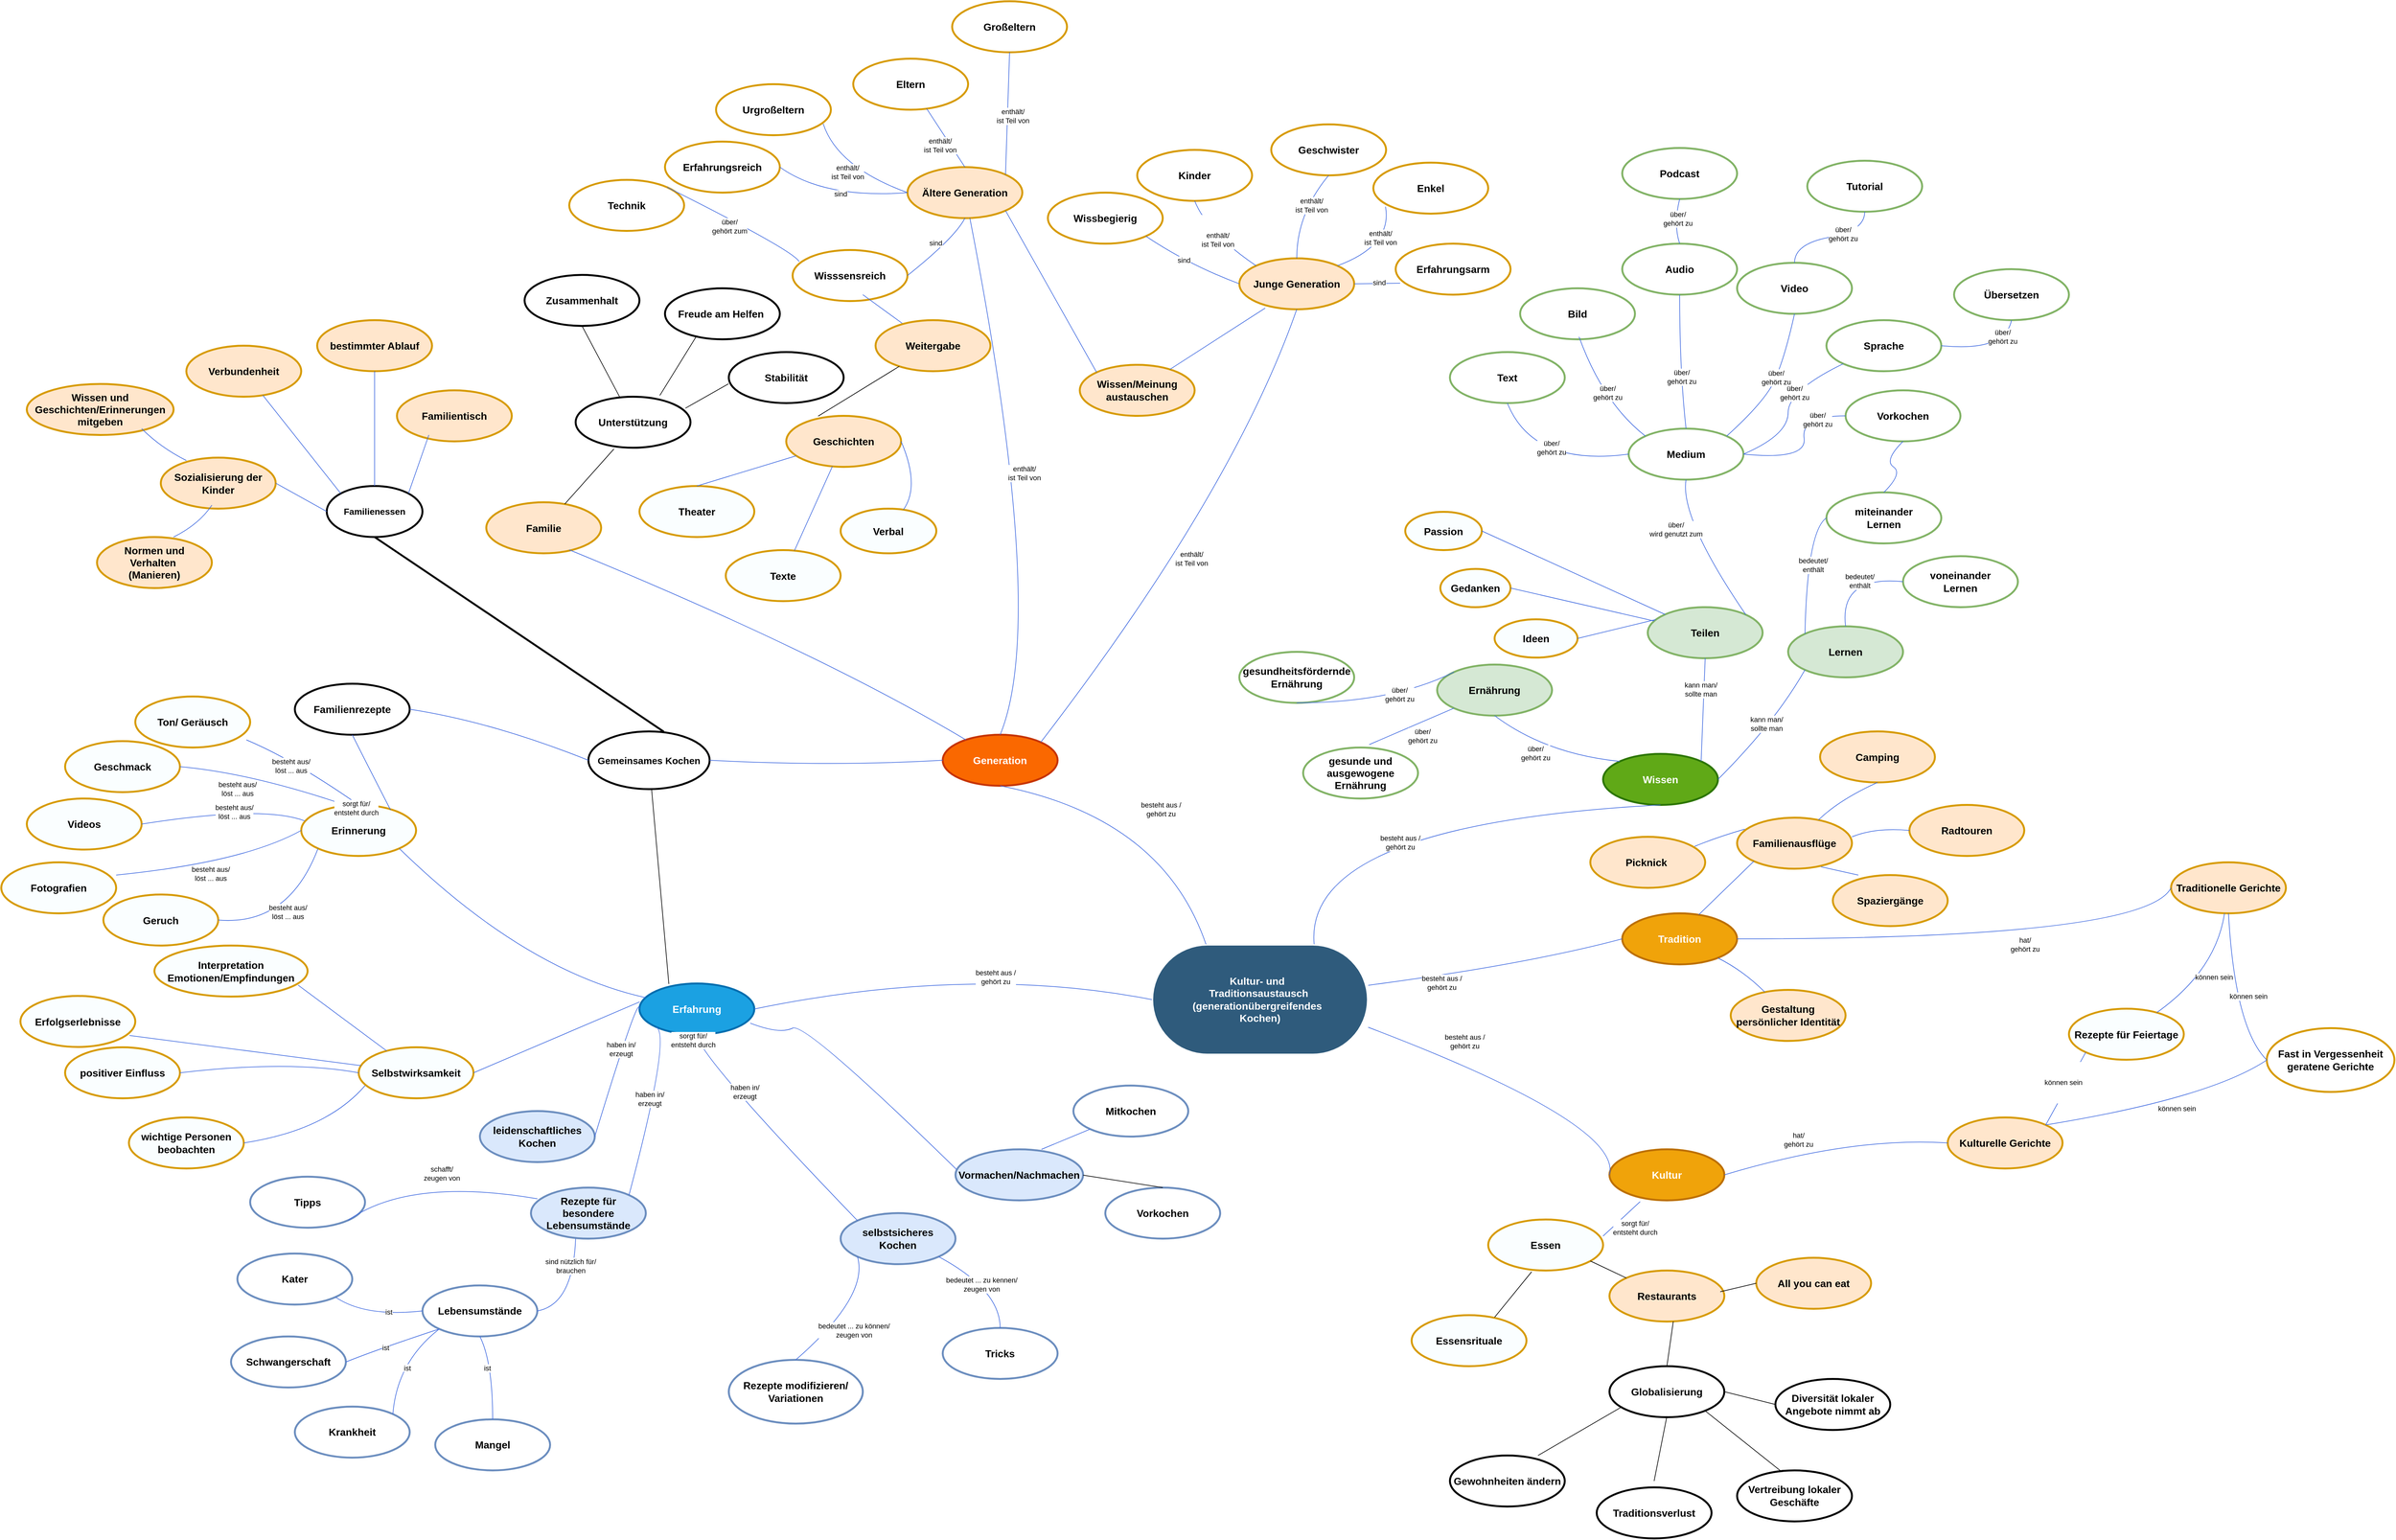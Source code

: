 <mxfile version="13.9.2" type="github" pages="2">
  <diagram id="6a731a19-8d31-9384-78a2-239565b7b9f0" name="Domänenmodell">
    <mxGraphModel dx="3572" dy="2592" grid="1" gridSize="10" guides="1" tooltips="1" connect="1" arrows="1" fold="1" page="0" pageScale="1" pageWidth="1169" pageHeight="827" background="#ffffff" math="0" shadow="0">
      <root>
        <mxCell id="0" />
        <mxCell id="1" parent="0" />
        <mxCell id="1749" value="&lt;div&gt;Kultur- und&amp;nbsp;&amp;nbsp;&lt;/div&gt;&lt;div&gt;Traditionsaustausch&amp;nbsp;&lt;/div&gt;&lt;div&gt;(generationübergreifendes&amp;nbsp;&amp;nbsp;&lt;/div&gt;&lt;div&gt;Kochen)&lt;/div&gt;" style="rounded=1;whiteSpace=wrap;html=1;shadow=0;labelBackgroundColor=none;strokeColor=none;strokeWidth=3;fillColor=#2F5B7C;fontFamily=Helvetica;fontSize=16;fontColor=#FFFFFF;align=center;fontStyle=1;spacing=5;arcSize=50;perimeterSpacing=2;" parent="1" vertex="1">
          <mxGeometry x="495" y="380.5" width="335" height="169.5" as="geometry" />
        </mxCell>
        <mxCell id="eZMzoH8xPnQWHPTHyq96-1782" value="selbstsicheres Kochen" style="ellipse;whiteSpace=wrap;html=1;rounded=1;shadow=0;fontSize=16;fontStyle=1;strokeColor=#6c8ebf;strokeWidth=3;fillColor=#dae8fc;spacing=5;arcSize=7;" parent="1" vertex="1">
          <mxGeometry x="5.24" y="800" width="180" height="80" as="geometry" />
        </mxCell>
        <mxCell id="eZMzoH8xPnQWHPTHyq96-1784" value="leidenschaftliches Kochen" style="ellipse;whiteSpace=wrap;html=1;rounded=1;shadow=0;fontSize=16;fontStyle=1;strokeColor=#6c8ebf;strokeWidth=3;fillColor=#dae8fc;spacing=5;arcSize=7;" parent="1" vertex="1">
          <mxGeometry x="-560" y="640" width="180" height="80" as="geometry" />
        </mxCell>
        <mxCell id="eZMzoH8xPnQWHPTHyq96-1785" value="Wissen" style="ellipse;whiteSpace=wrap;html=1;rounded=1;shadow=0;fontSize=16;fontStyle=1;strokeColor=#2D7600;strokeWidth=3;fillColor=#60a917;spacing=5;arcSize=7;fontColor=#ffffff;" parent="1" vertex="1">
          <mxGeometry x="1200" y="80" width="180" height="80" as="geometry" />
        </mxCell>
        <mxCell id="eZMzoH8xPnQWHPTHyq96-1788" value="Erfahrung" style="ellipse;whiteSpace=wrap;html=1;rounded=1;shadow=0;fontSize=16;fontColor=#ffffff;fontStyle=1;strokeColor=#006EAF;strokeWidth=3;fillColor=#1ba1e2;spacing=5;arcSize=7;" parent="1" vertex="1">
          <mxGeometry x="-310" y="440" width="180" height="80" as="geometry" />
        </mxCell>
        <mxCell id="eZMzoH8xPnQWHPTHyq96-1789" value="gesunde und ausgewogene Ernährung" style="ellipse;whiteSpace=wrap;html=1;rounded=1;shadow=0;fontSize=16;fontStyle=1;strokeColor=#82b366;strokeWidth=3;spacing=5;arcSize=7;fillColor=#FFFFFF;" parent="1" vertex="1">
          <mxGeometry x="730" y="70" width="180" height="80" as="geometry" />
        </mxCell>
        <mxCell id="eZMzoH8xPnQWHPTHyq96-1790" value="gesundheitsfördernde Ernährung" style="ellipse;whiteSpace=wrap;html=1;rounded=1;shadow=0;fontSize=16;fontStyle=1;strokeColor=#82b366;strokeWidth=3;spacing=5;arcSize=7;fillColor=#FFFFFF;" parent="1" vertex="1">
          <mxGeometry x="630" y="-80" width="180" height="80" as="geometry" />
        </mxCell>
        <mxCell id="eZMzoH8xPnQWHPTHyq96-1791" value="Rezepte für Feiertage" style="ellipse;whiteSpace=wrap;html=1;rounded=1;shadow=0;fontSize=16;fontStyle=1;strokeColor=#d79b00;strokeWidth=3;spacing=5;arcSize=7;fillColor=#FAFEFF;" parent="1" vertex="1">
          <mxGeometry x="1930" y="479.5" width="180" height="80" as="geometry" />
        </mxCell>
        <mxCell id="eZMzoH8xPnQWHPTHyq96-1792" value="Rezepte für besondere Lebensumstände" style="ellipse;whiteSpace=wrap;html=1;rounded=1;shadow=0;fontSize=16;fontStyle=1;strokeColor=#6c8ebf;strokeWidth=3;fillColor=#dae8fc;spacing=5;arcSize=7;" parent="1" vertex="1">
          <mxGeometry x="-480" y="760" width="180" height="80" as="geometry" />
        </mxCell>
        <mxCell id="eZMzoH8xPnQWHPTHyq96-1793" value="Lebensumstände" style="ellipse;whiteSpace=wrap;html=1;rounded=1;shadow=0;fontSize=16;fontStyle=1;strokeColor=#6c8ebf;strokeWidth=3;spacing=5;arcSize=7;fillColor=#FFFFFF;" parent="1" vertex="1">
          <mxGeometry x="-650" y="913.35" width="180" height="80" as="geometry" />
        </mxCell>
        <mxCell id="eZMzoH8xPnQWHPTHyq96-1794" value="Krankheit" style="ellipse;whiteSpace=wrap;html=1;rounded=1;shadow=0;fontSize=16;fontStyle=1;strokeColor=#6c8ebf;strokeWidth=3;spacing=5;arcSize=7;fillColor=#FFFFFF;" parent="1" vertex="1">
          <mxGeometry x="-850" y="1103.35" width="180" height="80" as="geometry" />
        </mxCell>
        <mxCell id="eZMzoH8xPnQWHPTHyq96-1795" value="Mangel" style="ellipse;whiteSpace=wrap;html=1;rounded=1;shadow=0;fontSize=16;fontStyle=1;strokeColor=#6c8ebf;strokeWidth=3;spacing=5;arcSize=7;fillColor=#FFFFFF;" parent="1" vertex="1">
          <mxGeometry x="-630" y="1123.35" width="180" height="80" as="geometry" />
        </mxCell>
        <mxCell id="eZMzoH8xPnQWHPTHyq96-1796" value="Schwangerschaft" style="ellipse;whiteSpace=wrap;html=1;rounded=1;shadow=0;fontSize=16;fontStyle=1;strokeColor=#6c8ebf;strokeWidth=3;spacing=5;arcSize=7;fillColor=#FFFFFF;" parent="1" vertex="1">
          <mxGeometry x="-950" y="993.35" width="180" height="80" as="geometry" />
        </mxCell>
        <mxCell id="eZMzoH8xPnQWHPTHyq96-1797" value="Kater" style="ellipse;whiteSpace=wrap;html=1;rounded=1;shadow=0;fontSize=16;fontStyle=1;strokeColor=#6c8ebf;strokeWidth=3;spacing=5;arcSize=7;fillColor=#FFFFFF;" parent="1" vertex="1">
          <mxGeometry x="-940" y="863.35" width="180" height="80" as="geometry" />
        </mxCell>
        <mxCell id="eZMzoH8xPnQWHPTHyq96-1798" value="Technik" style="ellipse;whiteSpace=wrap;html=1;rounded=1;shadow=0;fontSize=16;fontStyle=1;strokeColor=#d79b00;strokeWidth=3;spacing=5;arcSize=7;fillColor=#FFFFFF;" parent="1" vertex="1">
          <mxGeometry x="-420" y="-820" width="180" height="80" as="geometry" />
        </mxCell>
        <mxCell id="eZMzoH8xPnQWHPTHyq96-1799" value="Generation" style="ellipse;whiteSpace=wrap;html=1;rounded=1;shadow=0;fontSize=16;fontColor=#ffffff;fontStyle=1;strokeColor=#C73500;strokeWidth=3;fillColor=#fa6800;spacing=5;arcSize=7;" parent="1" vertex="1">
          <mxGeometry x="165.24" y="50" width="180" height="80" as="geometry" />
        </mxCell>
        <mxCell id="eZMzoH8xPnQWHPTHyq96-1800" value="Ältere Generation" style="ellipse;whiteSpace=wrap;html=1;rounded=1;shadow=0;fontSize=16;fontStyle=1;strokeColor=#d79b00;strokeWidth=3;spacing=5;arcSize=7;fillColor=#ffe6cc;" parent="1" vertex="1">
          <mxGeometry x="110" y="-840" width="180" height="80" as="geometry" />
        </mxCell>
        <mxCell id="eZMzoH8xPnQWHPTHyq96-1801" value="Junge Generation" style="ellipse;whiteSpace=wrap;html=1;rounded=1;shadow=0;fontSize=16;fontStyle=1;strokeColor=#d79b00;strokeWidth=3;spacing=5;arcSize=7;fillColor=#ffe6cc;" parent="1" vertex="1">
          <mxGeometry x="630" y="-697.04" width="180" height="80" as="geometry" />
        </mxCell>
        <mxCell id="eZMzoH8xPnQWHPTHyq96-1802" value="Wissbegierig" style="ellipse;whiteSpace=wrap;html=1;rounded=1;shadow=0;fontSize=16;fontStyle=1;strokeColor=#d79b00;strokeWidth=3;spacing=5;arcSize=7;fillColor=#FFFFFF;" parent="1" vertex="1">
          <mxGeometry x="330" y="-800" width="180" height="80" as="geometry" />
        </mxCell>
        <mxCell id="eZMzoH8xPnQWHPTHyq96-1803" value="Erfahrungsarm" style="ellipse;whiteSpace=wrap;html=1;rounded=1;shadow=0;fontSize=16;fontStyle=1;strokeColor=#d79b00;strokeWidth=3;spacing=5;arcSize=7;fillColor=#FFFFFF;" parent="1" vertex="1">
          <mxGeometry x="875" y="-720" width="180" height="80" as="geometry" />
        </mxCell>
        <mxCell id="eZMzoH8xPnQWHPTHyq96-1804" value="Wisssensreich" style="ellipse;whiteSpace=wrap;html=1;rounded=1;shadow=0;fontSize=16;fontStyle=1;strokeColor=#d79b00;strokeWidth=3;spacing=5;arcSize=7;fillColor=#FFFFFF;" parent="1" vertex="1">
          <mxGeometry x="-70" y="-710" width="180" height="80" as="geometry" />
        </mxCell>
        <mxCell id="eZMzoH8xPnQWHPTHyq96-1805" value="Erfahrungsreich" style="ellipse;whiteSpace=wrap;html=1;rounded=1;shadow=0;fontSize=16;fontStyle=1;strokeColor=#d79b00;strokeWidth=3;spacing=5;arcSize=7;fillColor=#FFFFFF;" parent="1" vertex="1">
          <mxGeometry x="-270" y="-880" width="180" height="80" as="geometry" />
        </mxCell>
        <mxCell id="eZMzoH8xPnQWHPTHyq96-1806" value="Traditionelle Gerichte" style="ellipse;whiteSpace=wrap;html=1;rounded=1;shadow=0;fontSize=16;fontStyle=1;strokeColor=#d79b00;strokeWidth=3;fillColor=#ffe6cc;spacing=5;arcSize=7;" parent="1" vertex="1">
          <mxGeometry x="2090" y="250" width="180" height="80" as="geometry" />
        </mxCell>
        <mxCell id="eZMzoH8xPnQWHPTHyq96-1808" value="Rezepte modifizieren/&lt;br&gt;Variationen" style="ellipse;whiteSpace=wrap;html=1;rounded=1;shadow=0;fontSize=16;fontStyle=1;strokeColor=#6c8ebf;strokeWidth=3;spacing=5;arcSize=7;fillColor=#FFFFFF;" parent="1" vertex="1">
          <mxGeometry x="-170" y="1030" width="210" height="100" as="geometry" />
        </mxCell>
        <mxCell id="eZMzoH8xPnQWHPTHyq96-1809" value="Kinder" style="ellipse;whiteSpace=wrap;html=1;rounded=1;shadow=0;fontSize=16;fontStyle=1;strokeColor=#d79b00;strokeWidth=3;spacing=5;arcSize=7;fillColor=#FFFFFF;" parent="1" vertex="1">
          <mxGeometry x="470" y="-867.04" width="180" height="80" as="geometry" />
        </mxCell>
        <mxCell id="eZMzoH8xPnQWHPTHyq96-1811" value="Enkel" style="ellipse;whiteSpace=wrap;html=1;rounded=1;shadow=0;fontSize=16;fontStyle=1;strokeColor=#d79b00;strokeWidth=3;spacing=5;arcSize=7;fillColor=#FFFFFF;" parent="1" vertex="1">
          <mxGeometry x="840" y="-847.04" width="180" height="80" as="geometry" />
        </mxCell>
        <mxCell id="eZMzoH8xPnQWHPTHyq96-1812" value="Geschwister" style="ellipse;whiteSpace=wrap;html=1;rounded=1;shadow=0;fontSize=16;fontStyle=1;strokeColor=#d79b00;strokeWidth=3;spacing=5;arcSize=7;fillColor=#FFFFFF;" parent="1" vertex="1">
          <mxGeometry x="680" y="-907.04" width="180" height="80" as="geometry" />
        </mxCell>
        <mxCell id="eZMzoH8xPnQWHPTHyq96-1813" value="Großeltern" style="ellipse;whiteSpace=wrap;html=1;rounded=1;shadow=0;fontSize=16;fontStyle=1;strokeColor=#d79b00;strokeWidth=3;spacing=5;arcSize=7;fillColor=#FFFFFF;" parent="1" vertex="1">
          <mxGeometry x="180" y="-1100" width="180" height="80" as="geometry" />
        </mxCell>
        <mxCell id="eZMzoH8xPnQWHPTHyq96-1814" value="Eltern" style="ellipse;whiteSpace=wrap;html=1;rounded=1;shadow=0;fontSize=16;fontStyle=1;strokeColor=#d79b00;strokeWidth=3;spacing=5;arcSize=7;fillColor=#FFFFFF;" parent="1" vertex="1">
          <mxGeometry x="25" y="-1010" width="180" height="80" as="geometry" />
        </mxCell>
        <mxCell id="eZMzoH8xPnQWHPTHyq96-1815" value="Urgroßeltern" style="ellipse;whiteSpace=wrap;html=1;rounded=1;shadow=0;fontSize=16;fontStyle=1;strokeColor=#d79b00;strokeWidth=3;spacing=5;arcSize=7;fillColor=#FFFFFF;" parent="1" vertex="1">
          <mxGeometry x="-190" y="-970" width="180" height="80" as="geometry" />
        </mxCell>
        <mxCell id="eZMzoH8xPnQWHPTHyq96-1816" value="Teilen" style="ellipse;whiteSpace=wrap;html=1;rounded=1;shadow=0;fontSize=16;fontStyle=1;strokeColor=#82b366;strokeWidth=3;spacing=5;arcSize=7;fillColor=#d5e8d4;" parent="1" vertex="1">
          <mxGeometry x="1270" y="-150" width="180" height="80" as="geometry" />
        </mxCell>
        <mxCell id="eZMzoH8xPnQWHPTHyq96-1818" value="Medium" style="ellipse;whiteSpace=wrap;html=1;rounded=1;shadow=0;fontSize=16;fontStyle=1;strokeColor=#82b366;strokeWidth=3;spacing=5;arcSize=7;fillColor=#FFFFFF;" parent="1" vertex="1">
          <mxGeometry x="1240" y="-430" width="180" height="80" as="geometry" />
        </mxCell>
        <mxCell id="eZMzoH8xPnQWHPTHyq96-1819" value="Bild" style="ellipse;whiteSpace=wrap;html=1;rounded=1;shadow=0;fontSize=16;fontStyle=1;strokeColor=#82b366;strokeWidth=3;spacing=5;arcSize=7;fillColor=#FFFFFF;" parent="1" vertex="1">
          <mxGeometry x="1070" y="-650" width="180" height="80" as="geometry" />
        </mxCell>
        <mxCell id="eZMzoH8xPnQWHPTHyq96-1820" value="Vorkochen" style="ellipse;whiteSpace=wrap;html=1;rounded=1;shadow=0;fontSize=16;fontStyle=1;strokeColor=#82b366;strokeWidth=3;spacing=5;arcSize=7;fillColor=#FFFFFF;" parent="1" vertex="1">
          <mxGeometry x="1580" y="-490" width="180" height="80" as="geometry" />
        </mxCell>
        <mxCell id="eZMzoH8xPnQWHPTHyq96-1821" value="Video" style="ellipse;whiteSpace=wrap;html=1;rounded=1;shadow=0;fontSize=16;fontStyle=1;strokeColor=#82b366;strokeWidth=3;spacing=5;arcSize=7;fillColor=#FFFFFF;" parent="1" vertex="1">
          <mxGeometry x="1410" y="-690" width="180" height="80" as="geometry" />
        </mxCell>
        <mxCell id="eZMzoH8xPnQWHPTHyq96-1822" value="Sprache" style="ellipse;whiteSpace=wrap;html=1;rounded=1;shadow=0;fontSize=16;fontStyle=1;strokeColor=#82b366;strokeWidth=3;spacing=5;arcSize=7;fillColor=#FFFFFF;" parent="1" vertex="1">
          <mxGeometry x="1550" y="-600" width="180" height="80" as="geometry" />
        </mxCell>
        <mxCell id="eZMzoH8xPnQWHPTHyq96-1823" value="Text" style="ellipse;whiteSpace=wrap;html=1;rounded=1;shadow=0;fontSize=16;fontStyle=1;strokeColor=#82b366;strokeWidth=3;spacing=5;arcSize=7;fillColor=#FFFFFF;" parent="1" vertex="1">
          <mxGeometry x="960" y="-550" width="180" height="80" as="geometry" />
        </mxCell>
        <mxCell id="eZMzoH8xPnQWHPTHyq96-1824" value="Audio" style="ellipse;whiteSpace=wrap;html=1;rounded=1;shadow=0;fontSize=16;fontStyle=1;strokeColor=#82b366;strokeWidth=3;spacing=5;arcSize=7;fillColor=#FFFFFF;" parent="1" vertex="1">
          <mxGeometry x="1230" y="-720" width="180" height="80" as="geometry" />
        </mxCell>
        <mxCell id="eZMzoH8xPnQWHPTHyq96-1825" value="Tutorial" style="ellipse;whiteSpace=wrap;html=1;rounded=1;shadow=0;fontSize=16;fontStyle=1;strokeColor=#82b366;strokeWidth=3;spacing=5;arcSize=7;fillColor=#FFFFFF;" parent="1" vertex="1">
          <mxGeometry x="1520" y="-850" width="180" height="80" as="geometry" />
        </mxCell>
        <mxCell id="eZMzoH8xPnQWHPTHyq96-1826" value="Podcast" style="ellipse;whiteSpace=wrap;html=1;rounded=1;shadow=0;fontSize=16;fontStyle=1;strokeColor=#82b366;strokeWidth=3;spacing=5;arcSize=7;fillColor=#FFFFFF;" parent="1" vertex="1">
          <mxGeometry x="1230" y="-870" width="180" height="80" as="geometry" />
        </mxCell>
        <mxCell id="eZMzoH8xPnQWHPTHyq96-1827" value="Übersetzen" style="ellipse;whiteSpace=wrap;html=1;rounded=1;shadow=0;fontSize=16;fontStyle=1;strokeColor=#82b366;strokeWidth=3;spacing=5;arcSize=7;fillColor=#FFFFFF;" parent="1" vertex="1">
          <mxGeometry x="1750" y="-680" width="180" height="80" as="geometry" />
        </mxCell>
        <mxCell id="eZMzoH8xPnQWHPTHyq96-1828" value="Tipps" style="ellipse;whiteSpace=wrap;html=1;rounded=1;shadow=0;fontSize=16;fontStyle=1;strokeColor=#6c8ebf;strokeWidth=3;spacing=5;arcSize=7;fillColor=#FFFFFF;" parent="1" vertex="1">
          <mxGeometry x="-920" y="742.85" width="180" height="80" as="geometry" />
        </mxCell>
        <mxCell id="eZMzoH8xPnQWHPTHyq96-1829" value="Tricks" style="ellipse;whiteSpace=wrap;html=1;rounded=1;shadow=0;fontSize=16;fontStyle=1;strokeColor=#6c8ebf;strokeWidth=3;spacing=5;arcSize=7;fillColor=#FFFFFF;" parent="1" vertex="1">
          <mxGeometry x="165.24" y="980" width="180" height="80" as="geometry" />
        </mxCell>
        <mxCell id="eZMzoH8xPnQWHPTHyq96-1839" value="Lernen" style="ellipse;whiteSpace=wrap;html=1;rounded=1;shadow=0;fontSize=16;fontStyle=1;strokeColor=#82b366;strokeWidth=3;spacing=5;arcSize=7;fillColor=#d5e8d4;" parent="1" vertex="1">
          <mxGeometry x="1490" y="-120" width="180" height="80" as="geometry" />
        </mxCell>
        <mxCell id="eZMzoH8xPnQWHPTHyq96-1840" value="voneinander &lt;br&gt;Lernen" style="ellipse;whiteSpace=wrap;html=1;rounded=1;shadow=0;fontSize=16;fontStyle=1;strokeColor=#82b366;strokeWidth=3;spacing=5;arcSize=7;fillColor=#FFFFFF;" parent="1" vertex="1">
          <mxGeometry x="1670" y="-230" width="180" height="80" as="geometry" />
        </mxCell>
        <mxCell id="eZMzoH8xPnQWHPTHyq96-1841" value="miteinander&lt;br&gt;Lernen" style="ellipse;whiteSpace=wrap;html=1;rounded=1;shadow=0;fontSize=16;fontStyle=1;strokeColor=#82b366;strokeWidth=3;spacing=5;arcSize=7;fillColor=#FFFFFF;" parent="1" vertex="1">
          <mxGeometry x="1550" y="-330" width="180" height="80" as="geometry" />
        </mxCell>
        <mxCell id="eZMzoH8xPnQWHPTHyq96-1844" value="Familie" style="ellipse;whiteSpace=wrap;html=1;rounded=1;shadow=0;fontSize=16;fontStyle=1;strokeColor=#d79b00;strokeWidth=3;fillColor=#ffe6cc;spacing=5;arcSize=7;" parent="1" vertex="1">
          <mxGeometry x="-550" y="-314.5" width="180" height="80" as="geometry" />
        </mxCell>
        <mxCell id="eZMzoH8xPnQWHPTHyq96-1847" value="Erinnerung" style="ellipse;whiteSpace=wrap;html=1;rounded=1;shadow=0;fontSize=16;fontStyle=1;strokeColor=#d79b00;strokeWidth=3;spacing=5;arcSize=7;fillColor=#FAFEFF;" parent="1" vertex="1">
          <mxGeometry x="-840" y="160" width="180" height="80" as="geometry" />
        </mxCell>
        <mxCell id="eZMzoH8xPnQWHPTHyq96-1848" value="Geruch" style="ellipse;whiteSpace=wrap;html=1;rounded=1;shadow=0;fontSize=16;fontStyle=1;strokeColor=#d79b00;strokeWidth=3;spacing=5;arcSize=7;fillColor=#FAFEFF;" parent="1" vertex="1">
          <mxGeometry x="-1150" y="300.5" width="180" height="80" as="geometry" />
        </mxCell>
        <mxCell id="eZMzoH8xPnQWHPTHyq96-1849" value="Geschmack" style="ellipse;whiteSpace=wrap;html=1;rounded=1;shadow=0;fontSize=16;fontStyle=1;strokeColor=#d79b00;strokeWidth=3;spacing=5;arcSize=7;fillColor=#FAFEFF;" parent="1" vertex="1">
          <mxGeometry x="-1210" y="60" width="180" height="80" as="geometry" />
        </mxCell>
        <mxCell id="eZMzoH8xPnQWHPTHyq96-1850" value="Fotografien" style="ellipse;whiteSpace=wrap;html=1;rounded=1;shadow=0;fontSize=16;fontStyle=1;strokeColor=#d79b00;strokeWidth=3;spacing=5;arcSize=7;fillColor=#FAFEFF;" parent="1" vertex="1">
          <mxGeometry x="-1310" y="250" width="180" height="80" as="geometry" />
        </mxCell>
        <mxCell id="eZMzoH8xPnQWHPTHyq96-1851" value="Videos" style="ellipse;whiteSpace=wrap;html=1;rounded=1;shadow=0;fontSize=16;fontStyle=1;strokeColor=#d79b00;strokeWidth=3;spacing=5;arcSize=7;fillColor=#FAFEFF;" parent="1" vertex="1">
          <mxGeometry x="-1270" y="150" width="180" height="80" as="geometry" />
        </mxCell>
        <mxCell id="eZMzoH8xPnQWHPTHyq96-1852" value="Ton/ Geräusch" style="ellipse;whiteSpace=wrap;html=1;rounded=1;shadow=0;fontSize=16;fontStyle=1;strokeColor=#d79b00;strokeWidth=3;spacing=5;arcSize=7;fillColor=#FAFEFF;" parent="1" vertex="1">
          <mxGeometry x="-1100" y="-10" width="180" height="80" as="geometry" />
        </mxCell>
        <mxCell id="eZMzoH8xPnQWHPTHyq96-1908" value="" style="curved=1;endArrow=none;html=1;strokeColor=#416BE0;exitX=0;exitY=0.5;exitDx=0;exitDy=0;entryX=0.5;entryY=1;entryDx=0;entryDy=0;endFill=0;" parent="1" source="eZMzoH8xPnQWHPTHyq96-1818" target="eZMzoH8xPnQWHPTHyq96-1823" edge="1">
          <mxGeometry width="50" height="50" relative="1" as="geometry">
            <mxPoint x="1110" y="-390" as="sourcePoint" />
            <mxPoint x="1160" y="-440" as="targetPoint" />
            <Array as="points">
              <mxPoint x="1090" y="-370" />
            </Array>
          </mxGeometry>
        </mxCell>
        <mxCell id="a3xO39cpAkCwm1V6nwQp-1800" value="über/&lt;br&gt;gehört zu" style="edgeLabel;html=1;align=center;verticalAlign=middle;resizable=0;points=[];" parent="eZMzoH8xPnQWHPTHyq96-1908" vertex="1" connectable="0">
          <mxGeometry x="-0.08" y="-26" relative="1" as="geometry">
            <mxPoint as="offset" />
          </mxGeometry>
        </mxCell>
        <mxCell id="eZMzoH8xPnQWHPTHyq96-1910" value="" style="curved=1;endArrow=none;html=1;strokeColor=#416BE0;entryX=0.513;entryY=0.952;entryDx=0;entryDy=0;entryPerimeter=0;exitX=0;exitY=0;exitDx=0;exitDy=0;endFill=0;" parent="1" source="eZMzoH8xPnQWHPTHyq96-1818" target="eZMzoH8xPnQWHPTHyq96-1819" edge="1">
          <mxGeometry width="50" height="50" relative="1" as="geometry">
            <mxPoint x="1260" y="-440" as="sourcePoint" />
            <mxPoint x="1310" y="-490" as="targetPoint" />
            <Array as="points">
              <mxPoint x="1200" y="-470" />
            </Array>
          </mxGeometry>
        </mxCell>
        <mxCell id="a3xO39cpAkCwm1V6nwQp-1801" value="über/&lt;br&gt;gehört zu" style="edgeLabel;html=1;align=center;verticalAlign=middle;resizable=0;points=[];" parent="eZMzoH8xPnQWHPTHyq96-1910" vertex="1" connectable="0">
          <mxGeometry x="-0.001" y="-12" relative="1" as="geometry">
            <mxPoint as="offset" />
          </mxGeometry>
        </mxCell>
        <mxCell id="eZMzoH8xPnQWHPTHyq96-1911" value="" style="curved=1;endArrow=none;html=1;strokeColor=#416BE0;entryX=0.5;entryY=1;entryDx=0;entryDy=0;exitX=0.5;exitY=0;exitDx=0;exitDy=0;endFill=0;" parent="1" source="eZMzoH8xPnQWHPTHyq96-1818" target="eZMzoH8xPnQWHPTHyq96-1824" edge="1">
          <mxGeometry width="50" height="50" relative="1" as="geometry">
            <mxPoint x="1320" y="-470" as="sourcePoint" />
            <mxPoint x="1370" y="-520" as="targetPoint" />
            <Array as="points">
              <mxPoint x="1320" y="-520" />
            </Array>
          </mxGeometry>
        </mxCell>
        <mxCell id="a3xO39cpAkCwm1V6nwQp-1802" value="über/&lt;br&gt;gehört zu" style="edgeLabel;html=1;align=center;verticalAlign=middle;resizable=0;points=[];" parent="eZMzoH8xPnQWHPTHyq96-1911" vertex="1" connectable="0">
          <mxGeometry x="-0.223" y="-2" relative="1" as="geometry">
            <mxPoint as="offset" />
          </mxGeometry>
        </mxCell>
        <mxCell id="eZMzoH8xPnQWHPTHyq96-1912" value="" style="curved=1;endArrow=none;html=1;strokeColor=#416BE0;exitX=0.5;exitY=0;exitDx=0;exitDy=0;entryX=0.5;entryY=1;entryDx=0;entryDy=0;endFill=0;" parent="1" source="eZMzoH8xPnQWHPTHyq96-1824" target="eZMzoH8xPnQWHPTHyq96-1826" edge="1">
          <mxGeometry width="50" height="50" relative="1" as="geometry">
            <mxPoint x="1350" y="-740" as="sourcePoint" />
            <mxPoint x="1400" y="-790" as="targetPoint" />
            <Array as="points">
              <mxPoint x="1310" y="-750" />
            </Array>
          </mxGeometry>
        </mxCell>
        <mxCell id="a3xO39cpAkCwm1V6nwQp-1807" value="über/&lt;br&gt;gehört zu" style="edgeLabel;html=1;align=center;verticalAlign=middle;resizable=0;points=[];" parent="eZMzoH8xPnQWHPTHyq96-1912" vertex="1" connectable="0">
          <mxGeometry x="0.15" y="-4" relative="1" as="geometry">
            <mxPoint as="offset" />
          </mxGeometry>
        </mxCell>
        <mxCell id="eZMzoH8xPnQWHPTHyq96-1913" value="" style="curved=1;endArrow=none;html=1;strokeColor=#416BE0;exitX=1;exitY=0;exitDx=0;exitDy=0;entryX=0.5;entryY=1;entryDx=0;entryDy=0;endFill=0;" parent="1" source="eZMzoH8xPnQWHPTHyq96-1818" target="eZMzoH8xPnQWHPTHyq96-1821" edge="1">
          <mxGeometry width="50" height="50" relative="1" as="geometry">
            <mxPoint x="1370" y="-490" as="sourcePoint" />
            <mxPoint x="1420" y="-540" as="targetPoint" />
            <Array as="points">
              <mxPoint x="1440" y="-460" />
              <mxPoint x="1480" y="-520" />
            </Array>
          </mxGeometry>
        </mxCell>
        <mxCell id="a3xO39cpAkCwm1V6nwQp-1803" value="über/&lt;br&gt;gehört zu" style="edgeLabel;html=1;align=center;verticalAlign=middle;resizable=0;points=[];" parent="eZMzoH8xPnQWHPTHyq96-1913" vertex="1" connectable="0">
          <mxGeometry x="0.066" y="2" relative="1" as="geometry">
            <mxPoint as="offset" />
          </mxGeometry>
        </mxCell>
        <mxCell id="eZMzoH8xPnQWHPTHyq96-1914" value="" style="curved=1;endArrow=none;html=1;strokeColor=#416BE0;entryX=0.5;entryY=1;entryDx=0;entryDy=0;exitX=0.5;exitY=0;exitDx=0;exitDy=0;endFill=0;" parent="1" source="eZMzoH8xPnQWHPTHyq96-1821" target="eZMzoH8xPnQWHPTHyq96-1825" edge="1">
          <mxGeometry width="50" height="50" relative="1" as="geometry">
            <mxPoint x="1470" y="-680" as="sourcePoint" />
            <mxPoint x="1520" y="-730" as="targetPoint" />
            <Array as="points">
              <mxPoint x="1500" y="-720" />
              <mxPoint x="1610" y="-740" />
            </Array>
          </mxGeometry>
        </mxCell>
        <mxCell id="a3xO39cpAkCwm1V6nwQp-1806" value="über/&lt;br&gt;gehört zu" style="edgeLabel;html=1;align=center;verticalAlign=middle;resizable=0;points=[];" parent="eZMzoH8xPnQWHPTHyq96-1914" vertex="1" connectable="0">
          <mxGeometry x="0.254" y="1" relative="1" as="geometry">
            <mxPoint as="offset" />
          </mxGeometry>
        </mxCell>
        <mxCell id="eZMzoH8xPnQWHPTHyq96-1915" value="" style="curved=1;endArrow=none;html=1;strokeColor=#416BE0;entryX=0.5;entryY=1;entryDx=0;entryDy=0;exitX=1;exitY=0.5;exitDx=0;exitDy=0;endFill=0;" parent="1" source="eZMzoH8xPnQWHPTHyq96-1822" target="eZMzoH8xPnQWHPTHyq96-1827" edge="1">
          <mxGeometry width="50" height="50" relative="1" as="geometry">
            <mxPoint x="1770" y="-510" as="sourcePoint" />
            <mxPoint x="1830" y="-600" as="targetPoint" />
            <Array as="points">
              <mxPoint x="1830" y="-550" />
            </Array>
          </mxGeometry>
        </mxCell>
        <mxCell id="a3xO39cpAkCwm1V6nwQp-1808" value="über/&lt;br&gt;gehört zu" style="edgeLabel;html=1;align=center;verticalAlign=middle;resizable=0;points=[];" parent="eZMzoH8xPnQWHPTHyq96-1915" vertex="1" connectable="0">
          <mxGeometry x="0.624" y="9" relative="1" as="geometry">
            <mxPoint as="offset" />
          </mxGeometry>
        </mxCell>
        <mxCell id="eZMzoH8xPnQWHPTHyq96-1916" value="" style="curved=1;endArrow=none;html=1;strokeColor=#416BE0;entryX=0;entryY=1;entryDx=0;entryDy=0;exitX=1;exitY=0.5;exitDx=0;exitDy=0;endFill=0;" parent="1" source="eZMzoH8xPnQWHPTHyq96-1818" target="eZMzoH8xPnQWHPTHyq96-1822" edge="1">
          <mxGeometry width="50" height="50" relative="1" as="geometry">
            <mxPoint x="1480" y="-340" as="sourcePoint" />
            <mxPoint x="1530" y="-390" as="targetPoint" />
            <Array as="points">
              <mxPoint x="1490" y="-420" />
              <mxPoint x="1490" y="-490" />
            </Array>
          </mxGeometry>
        </mxCell>
        <mxCell id="a3xO39cpAkCwm1V6nwQp-1804" value="über/&lt;br&gt;gehört zu" style="edgeLabel;html=1;align=center;verticalAlign=middle;resizable=0;points=[];" parent="eZMzoH8xPnQWHPTHyq96-1916" vertex="1" connectable="0">
          <mxGeometry x="0.269" y="-8" relative="1" as="geometry">
            <mxPoint as="offset" />
          </mxGeometry>
        </mxCell>
        <mxCell id="eZMzoH8xPnQWHPTHyq96-1917" value="" style="curved=1;endArrow=none;html=1;strokeColor=#416BE0;entryX=0;entryY=0.5;entryDx=0;entryDy=0;exitX=1;exitY=0.5;exitDx=0;exitDy=0;endFill=0;" parent="1" source="eZMzoH8xPnQWHPTHyq96-1818" target="eZMzoH8xPnQWHPTHyq96-1820" edge="1">
          <mxGeometry width="50" height="50" relative="1" as="geometry">
            <mxPoint x="1500" y="-330" as="sourcePoint" />
            <mxPoint x="1550" y="-380" as="targetPoint" />
            <Array as="points">
              <mxPoint x="1520" y="-380" />
              <mxPoint x="1510" y="-450" />
            </Array>
          </mxGeometry>
        </mxCell>
        <mxCell id="a3xO39cpAkCwm1V6nwQp-1805" value="über/&lt;br&gt;gehört zu" style="edgeLabel;html=1;align=center;verticalAlign=middle;resizable=0;points=[];" parent="eZMzoH8xPnQWHPTHyq96-1917" vertex="1" connectable="0">
          <mxGeometry x="0.633" y="-6" relative="1" as="geometry">
            <mxPoint as="offset" />
          </mxGeometry>
        </mxCell>
        <mxCell id="eZMzoH8xPnQWHPTHyq96-1918" value="" style="curved=1;endArrow=none;html=1;strokeColor=#416BE0;entryX=0;entryY=0.5;entryDx=0;entryDy=0;exitX=0;exitY=0;exitDx=0;exitDy=0;endFill=0;" parent="1" source="eZMzoH8xPnQWHPTHyq96-1839" target="eZMzoH8xPnQWHPTHyq96-1841" edge="1">
          <mxGeometry width="50" height="50" relative="1" as="geometry">
            <mxPoint x="1270" y="-160" as="sourcePoint" />
            <mxPoint x="1320" y="-210" as="targetPoint" />
            <Array as="points">
              <mxPoint x="1520" y="-270" />
            </Array>
          </mxGeometry>
        </mxCell>
        <mxCell id="a3xO39cpAkCwm1V6nwQp-1797" value="bedeutet/&lt;br&gt;enthält" style="edgeLabel;html=1;align=center;verticalAlign=middle;resizable=0;points=[];" parent="eZMzoH8xPnQWHPTHyq96-1918" vertex="1" connectable="0">
          <mxGeometry x="0.175" y="-9" relative="1" as="geometry">
            <mxPoint x="0.46" y="7.8" as="offset" />
          </mxGeometry>
        </mxCell>
        <mxCell id="eZMzoH8xPnQWHPTHyq96-1919" value="" style="curved=1;endArrow=none;html=1;strokeColor=#416BE0;entryX=0;entryY=0.5;entryDx=0;entryDy=0;exitX=0.5;exitY=0;exitDx=0;exitDy=0;endFill=0;" parent="1" source="eZMzoH8xPnQWHPTHyq96-1839" target="eZMzoH8xPnQWHPTHyq96-1840" edge="1">
          <mxGeometry width="50" height="50" relative="1" as="geometry">
            <mxPoint x="1310" y="-30" as="sourcePoint" />
            <mxPoint x="1360" y="-80" as="targetPoint" />
            <Array as="points">
              <mxPoint x="1570" y="-200" />
            </Array>
          </mxGeometry>
        </mxCell>
        <mxCell id="a3xO39cpAkCwm1V6nwQp-1798" value="bedeutet/&lt;br&gt;enthält" style="edgeLabel;html=1;align=center;verticalAlign=middle;resizable=0;points=[];" parent="eZMzoH8xPnQWHPTHyq96-1919" vertex="1" connectable="0">
          <mxGeometry x="0.52" y="-2" relative="1" as="geometry">
            <mxPoint x="-25.04" y="0.99" as="offset" />
          </mxGeometry>
        </mxCell>
        <mxCell id="eZMzoH8xPnQWHPTHyq96-1920" value="" style="curved=1;endArrow=none;html=1;strokeColor=#416BE0;endFill=0;entryX=0.5;entryY=1;entryDx=0;entryDy=0;exitX=0.5;exitY=0;exitDx=0;exitDy=0;" parent="1" source="eZMzoH8xPnQWHPTHyq96-1841" target="eZMzoH8xPnQWHPTHyq96-1820" edge="1">
          <mxGeometry width="50" height="50" relative="1" as="geometry">
            <mxPoint x="1710" y="-334" as="sourcePoint" />
            <mxPoint x="1510" y="-370" as="targetPoint" />
            <Array as="points">
              <mxPoint x="1670" y="-360" />
              <mxPoint x="1640" y="-380" />
            </Array>
          </mxGeometry>
        </mxCell>
        <mxCell id="eZMzoH8xPnQWHPTHyq96-1921" value="" style="curved=1;endArrow=none;html=1;strokeColor=#416BE0;endFill=0;entryX=0.5;entryY=1;entryDx=0;entryDy=0;exitX=1;exitY=0;exitDx=0;exitDy=0;" parent="1" source="eZMzoH8xPnQWHPTHyq96-1816" target="eZMzoH8xPnQWHPTHyq96-1818" edge="1">
          <mxGeometry width="50" height="50" relative="1" as="geometry">
            <mxPoint x="1080" y="-290" as="sourcePoint" />
            <mxPoint x="1130" y="-340" as="targetPoint" />
            <Array as="points">
              <mxPoint x="1320" y="-290" />
            </Array>
          </mxGeometry>
        </mxCell>
        <mxCell id="a3xO39cpAkCwm1V6nwQp-1799" value="über/&lt;br&gt;wird genutzt zum" style="edgeLabel;html=1;align=center;verticalAlign=middle;resizable=0;points=[];" parent="eZMzoH8xPnQWHPTHyq96-1921" vertex="1" connectable="0">
          <mxGeometry x="0.499" relative="1" as="geometry">
            <mxPoint x="-6.19" y="17.16" as="offset" />
          </mxGeometry>
        </mxCell>
        <mxCell id="eZMzoH8xPnQWHPTHyq96-1922" value="Ernährung" style="ellipse;whiteSpace=wrap;html=1;rounded=1;shadow=0;fontSize=16;fontStyle=1;strokeColor=#82b366;strokeWidth=3;spacing=5;arcSize=7;fillColor=#d5e8d4;" parent="1" vertex="1">
          <mxGeometry x="940" y="-60" width="180" height="80" as="geometry" />
        </mxCell>
        <mxCell id="eZMzoH8xPnQWHPTHyq96-1923" value="" style="curved=1;endArrow=none;html=1;strokeColor=#416BE0;endFill=0;entryX=0.5;entryY=1;entryDx=0;entryDy=0;exitX=0;exitY=0;exitDx=0;exitDy=0;" parent="1" source="eZMzoH8xPnQWHPTHyq96-1785" target="eZMzoH8xPnQWHPTHyq96-1922" edge="1">
          <mxGeometry width="50" height="50" relative="1" as="geometry">
            <mxPoint x="920" y="-10" as="sourcePoint" />
            <mxPoint x="970" y="-60" as="targetPoint" />
            <Array as="points">
              <mxPoint x="1110" y="80" />
            </Array>
          </mxGeometry>
        </mxCell>
        <mxCell id="a3xO39cpAkCwm1V6nwQp-1791" value="über/&lt;br&gt;gehört zu" style="edgeLabel;html=1;align=center;verticalAlign=middle;resizable=0;points=[];" parent="eZMzoH8xPnQWHPTHyq96-1923" vertex="1" connectable="0">
          <mxGeometry x="0.5" y="-12" relative="1" as="geometry">
            <mxPoint x="13.3" y="35.7" as="offset" />
          </mxGeometry>
        </mxCell>
        <mxCell id="eZMzoH8xPnQWHPTHyq96-1924" value="" style="curved=1;endArrow=none;html=1;strokeColor=#416BE0;endFill=0;entryX=0.5;entryY=1;entryDx=0;entryDy=0;exitX=0;exitY=0;exitDx=0;exitDy=0;" parent="1" source="eZMzoH8xPnQWHPTHyq96-1922" target="eZMzoH8xPnQWHPTHyq96-1790" edge="1">
          <mxGeometry width="50" height="50" relative="1" as="geometry">
            <mxPoint x="1096.36" y="-98.284" as="sourcePoint" />
            <mxPoint x="1040" y="-140" as="targetPoint" />
            <Array as="points">
              <mxPoint x="870" />
            </Array>
          </mxGeometry>
        </mxCell>
        <mxCell id="a3xO39cpAkCwm1V6nwQp-1794" value="über/&lt;br&gt;gehört zu" style="edgeLabel;html=1;align=center;verticalAlign=middle;resizable=0;points=[];" parent="eZMzoH8xPnQWHPTHyq96-1924" vertex="1" connectable="0">
          <mxGeometry x="0.023" y="-8" relative="1" as="geometry">
            <mxPoint x="34.66" y="-5.15" as="offset" />
          </mxGeometry>
        </mxCell>
        <mxCell id="eZMzoH8xPnQWHPTHyq96-1926" value="" style="curved=1;endArrow=none;html=1;strokeColor=#416BE0;endFill=0;entryX=0;entryY=1;entryDx=0;entryDy=0;exitX=1;exitY=0.5;exitDx=0;exitDy=0;" parent="1" source="eZMzoH8xPnQWHPTHyq96-1785" target="eZMzoH8xPnQWHPTHyq96-1839" edge="1">
          <mxGeometry width="50" height="50" relative="1" as="geometry">
            <mxPoint x="1260" y="-30" as="sourcePoint" />
            <mxPoint x="1310" y="-80" as="targetPoint" />
            <Array as="points">
              <mxPoint x="1470" y="30" />
            </Array>
          </mxGeometry>
        </mxCell>
        <mxCell id="a3xO39cpAkCwm1V6nwQp-1793" value="kann man/&lt;br&gt;sollte man" style="edgeLabel;html=1;align=center;verticalAlign=middle;resizable=0;points=[];" parent="eZMzoH8xPnQWHPTHyq96-1926" vertex="1" connectable="0">
          <mxGeometry x="0.042" y="8" relative="1" as="geometry">
            <mxPoint as="offset" />
          </mxGeometry>
        </mxCell>
        <mxCell id="eZMzoH8xPnQWHPTHyq96-1927" value="" style="curved=1;endArrow=none;html=1;strokeColor=#416BE0;endFill=0;entryX=0.5;entryY=1;entryDx=0;entryDy=0;exitX=1;exitY=0;exitDx=0;exitDy=0;" parent="1" source="eZMzoH8xPnQWHPTHyq96-1785" target="eZMzoH8xPnQWHPTHyq96-1816" edge="1">
          <mxGeometry width="50" height="50" relative="1" as="geometry">
            <mxPoint x="1160" y="-110" as="sourcePoint" />
            <mxPoint x="1210" y="-160" as="targetPoint" />
            <Array as="points" />
          </mxGeometry>
        </mxCell>
        <mxCell id="a3xO39cpAkCwm1V6nwQp-1792" value="kann man/&lt;br&gt;sollte man" style="edgeLabel;html=1;align=center;verticalAlign=middle;resizable=0;points=[];" parent="eZMzoH8xPnQWHPTHyq96-1927" vertex="1" connectable="0">
          <mxGeometry x="0.399" y="5" relative="1" as="geometry">
            <mxPoint as="offset" />
          </mxGeometry>
        </mxCell>
        <mxCell id="eZMzoH8xPnQWHPTHyq96-1928" value="" style="curved=1;endArrow=none;html=1;strokeColor=#416BE0;endFill=0;exitX=0.039;exitY=0.775;exitDx=0;exitDy=0;entryX=1;entryY=0.5;entryDx=0;entryDy=0;exitPerimeter=0;" parent="1" source="eZMzoH8xPnQWHPTHyq96-1803" target="eZMzoH8xPnQWHPTHyq96-1801" edge="1">
          <mxGeometry width="50" height="50" relative="1" as="geometry">
            <mxPoint x="380" y="-647.04" as="sourcePoint" />
            <mxPoint x="520" y="-637.04" as="targetPoint" />
            <Array as="points" />
          </mxGeometry>
        </mxCell>
        <mxCell id="a3xO39cpAkCwm1V6nwQp-1789" value="sind" style="edgeLabel;html=1;align=center;verticalAlign=middle;resizable=0;points=[];" parent="eZMzoH8xPnQWHPTHyq96-1928" vertex="1" connectable="0">
          <mxGeometry x="-0.067" y="-2" relative="1" as="geometry">
            <mxPoint as="offset" />
          </mxGeometry>
        </mxCell>
        <mxCell id="eZMzoH8xPnQWHPTHyq96-1929" value="" style="curved=1;endArrow=none;html=1;strokeColor=#416BE0;endFill=0;entryX=1;entryY=1;entryDx=0;entryDy=0;exitX=0;exitY=0.5;exitDx=0;exitDy=0;" parent="1" source="eZMzoH8xPnQWHPTHyq96-1801" target="eZMzoH8xPnQWHPTHyq96-1802" edge="1">
          <mxGeometry width="50" height="50" relative="1" as="geometry">
            <mxPoint x="550" y="-637.04" as="sourcePoint" />
            <mxPoint x="600" y="-687.04" as="targetPoint" />
            <Array as="points">
              <mxPoint x="550" y="-687.04" />
            </Array>
          </mxGeometry>
        </mxCell>
        <mxCell id="a3xO39cpAkCwm1V6nwQp-1790" value="sind" style="edgeLabel;html=1;align=center;verticalAlign=middle;resizable=0;points=[];" parent="eZMzoH8xPnQWHPTHyq96-1929" vertex="1" connectable="0">
          <mxGeometry x="0.152" y="-2" relative="1" as="geometry">
            <mxPoint as="offset" />
          </mxGeometry>
        </mxCell>
        <mxCell id="eZMzoH8xPnQWHPTHyq96-1930" value="&#xa;&#xa;&lt;span style=&quot;color: rgb(0, 0, 0); font-family: helvetica; font-size: 11px; font-style: normal; font-weight: 400; letter-spacing: normal; text-align: center; text-indent: 0px; text-transform: none; word-spacing: 0px; background-color: rgb(255, 255, 255); display: inline; float: none;&quot;&gt;enthält/&lt;/span&gt;&lt;br style=&quot;color: rgb(0, 0, 0); font-family: helvetica; font-size: 11px; font-style: normal; font-weight: 400; letter-spacing: normal; text-align: center; text-indent: 0px; text-transform: none; word-spacing: 0px;&quot;&gt;&lt;span style=&quot;color: rgb(0, 0, 0); font-family: helvetica; font-size: 11px; font-style: normal; font-weight: 400; letter-spacing: normal; text-align: center; text-indent: 0px; text-transform: none; word-spacing: 0px; background-color: rgb(255, 255, 255); display: inline; float: none;&quot;&gt;ist Teil von&lt;/span&gt;&#xa;&#xa;" style="curved=1;endArrow=none;html=1;strokeColor=#416BE0;endFill=0;entryX=0.5;entryY=1;entryDx=0;entryDy=0;exitX=0;exitY=0;exitDx=0;exitDy=0;" parent="1" source="eZMzoH8xPnQWHPTHyq96-1801" target="eZMzoH8xPnQWHPTHyq96-1809" edge="1">
          <mxGeometry width="50" height="50" relative="1" as="geometry">
            <mxPoint x="580" y="-687.04" as="sourcePoint" />
            <mxPoint x="630" y="-737.04" as="targetPoint" />
            <Array as="points">
              <mxPoint x="580" y="-737.04" />
            </Array>
          </mxGeometry>
        </mxCell>
        <mxCell id="eZMzoH8xPnQWHPTHyq96-1932" value="" style="curved=1;endArrow=none;html=1;strokeColor=#416BE0;endFill=0;entryX=0.5;entryY=1;entryDx=0;entryDy=0;exitX=0.5;exitY=0;exitDx=0;exitDy=0;" parent="1" source="eZMzoH8xPnQWHPTHyq96-1801" target="eZMzoH8xPnQWHPTHyq96-1812" edge="1">
          <mxGeometry width="50" height="50" relative="1" as="geometry">
            <mxPoint x="720" y="-717.04" as="sourcePoint" />
            <mxPoint x="770" y="-767.04" as="targetPoint" />
            <Array as="points">
              <mxPoint x="720" y="-767.04" />
            </Array>
          </mxGeometry>
        </mxCell>
        <mxCell id="a3xO39cpAkCwm1V6nwQp-1782" value="enthält/&lt;br&gt;ist Teil von" style="edgeLabel;html=1;align=center;verticalAlign=middle;resizable=0;points=[];" parent="eZMzoH8xPnQWHPTHyq96-1932" vertex="1" connectable="0">
          <mxGeometry x="0.279" y="-9" relative="1" as="geometry">
            <mxPoint as="offset" />
          </mxGeometry>
        </mxCell>
        <mxCell id="eZMzoH8xPnQWHPTHyq96-1933" value="" style="curved=1;endArrow=none;html=1;strokeColor=#416BE0;endFill=0;entryX=0.106;entryY=0.864;entryDx=0;entryDy=0;entryPerimeter=0;exitX=1;exitY=0;exitDx=0;exitDy=0;" parent="1" source="eZMzoH8xPnQWHPTHyq96-1801" target="eZMzoH8xPnQWHPTHyq96-1811" edge="1">
          <mxGeometry width="50" height="50" relative="1" as="geometry">
            <mxPoint x="760" y="-707.04" as="sourcePoint" />
            <mxPoint x="810" y="-757.04" as="targetPoint" />
            <Array as="points">
              <mxPoint x="870" y="-717.04" />
            </Array>
          </mxGeometry>
        </mxCell>
        <mxCell id="a3xO39cpAkCwm1V6nwQp-1781" value="enthält/&lt;br&gt;ist Teil von" style="edgeLabel;html=1;align=center;verticalAlign=middle;resizable=0;points=[];" parent="eZMzoH8xPnQWHPTHyq96-1933" vertex="1" connectable="0">
          <mxGeometry x="0.011" y="18" relative="1" as="geometry">
            <mxPoint as="offset" />
          </mxGeometry>
        </mxCell>
        <mxCell id="eZMzoH8xPnQWHPTHyq96-1934" value="" style="curved=1;endArrow=none;html=1;strokeColor=#416BE0;endFill=0;entryX=1;entryY=0.5;entryDx=0;entryDy=0;exitX=0.5;exitY=1;exitDx=0;exitDy=0;" parent="1" source="eZMzoH8xPnQWHPTHyq96-1800" target="eZMzoH8xPnQWHPTHyq96-1804" edge="1">
          <mxGeometry width="50" height="50" relative="1" as="geometry">
            <mxPoint y="-151" as="sourcePoint" />
            <mxPoint x="50" y="-201" as="targetPoint" />
            <Array as="points">
              <mxPoint x="185" y="-730" />
            </Array>
          </mxGeometry>
        </mxCell>
        <mxCell id="a3xO39cpAkCwm1V6nwQp-1786" value="sind" style="edgeLabel;html=1;align=center;verticalAlign=middle;resizable=0;points=[];" parent="eZMzoH8xPnQWHPTHyq96-1934" vertex="1" connectable="0">
          <mxGeometry x="-0.023" y="-13" relative="1" as="geometry">
            <mxPoint as="offset" />
          </mxGeometry>
        </mxCell>
        <mxCell id="eZMzoH8xPnQWHPTHyq96-1935" value="" style="curved=1;endArrow=none;html=1;strokeColor=#416BE0;endFill=0;entryX=0;entryY=0.5;entryDx=0;entryDy=0;exitX=1;exitY=0.5;exitDx=0;exitDy=0;" parent="1" source="eZMzoH8xPnQWHPTHyq96-1805" target="eZMzoH8xPnQWHPTHyq96-1800" edge="1">
          <mxGeometry width="50" height="50" relative="1" as="geometry">
            <mxPoint y="-81" as="sourcePoint" />
            <mxPoint x="50" y="-131" as="targetPoint" />
            <Array as="points">
              <mxPoint x="-20" y="-790" />
            </Array>
          </mxGeometry>
        </mxCell>
        <mxCell id="a3xO39cpAkCwm1V6nwQp-1787" value="sind" style="edgeLabel;html=1;align=center;verticalAlign=middle;resizable=0;points=[];" parent="eZMzoH8xPnQWHPTHyq96-1935" vertex="1" connectable="0">
          <mxGeometry x="0.029" y="6" relative="1" as="geometry">
            <mxPoint as="offset" />
          </mxGeometry>
        </mxCell>
        <mxCell id="eZMzoH8xPnQWHPTHyq96-1936" value="" style="curved=1;endArrow=none;html=1;strokeColor=#416BE0;endFill=0;entryX=0;entryY=0.5;entryDx=0;entryDy=0;exitX=0.933;exitY=0.775;exitDx=0;exitDy=0;exitPerimeter=0;" parent="1" source="eZMzoH8xPnQWHPTHyq96-1815" target="eZMzoH8xPnQWHPTHyq96-1800" edge="1">
          <mxGeometry width="50" height="50" relative="1" as="geometry">
            <mxPoint x="10" y="-41" as="sourcePoint" />
            <mxPoint x="60" y="-91" as="targetPoint" />
            <Array as="points">
              <mxPoint y="-840" />
            </Array>
          </mxGeometry>
        </mxCell>
        <mxCell id="a3xO39cpAkCwm1V6nwQp-1783" value="enthält/&lt;br&gt;ist Teil von" style="edgeLabel;html=1;align=center;verticalAlign=middle;resizable=0;points=[];" parent="eZMzoH8xPnQWHPTHyq96-1936" vertex="1" connectable="0">
          <mxGeometry x="-0.054" y="-2" relative="1" as="geometry">
            <mxPoint as="offset" />
          </mxGeometry>
        </mxCell>
        <mxCell id="eZMzoH8xPnQWHPTHyq96-1937" value="" style="curved=1;endArrow=none;html=1;strokeColor=#416BE0;endFill=0;entryX=0.5;entryY=0;entryDx=0;entryDy=0;" parent="1" source="eZMzoH8xPnQWHPTHyq96-1814" target="eZMzoH8xPnQWHPTHyq96-1800" edge="1">
          <mxGeometry width="50" height="50" relative="1" as="geometry">
            <mxPoint x="110" y="-1" as="sourcePoint" />
            <mxPoint x="160" y="-51" as="targetPoint" />
            <Array as="points" />
          </mxGeometry>
        </mxCell>
        <mxCell id="a3xO39cpAkCwm1V6nwQp-1784" value="enthält/&lt;br&gt;ist Teil von" style="edgeLabel;html=1;align=center;verticalAlign=middle;resizable=0;points=[];" parent="eZMzoH8xPnQWHPTHyq96-1937" vertex="1" connectable="0">
          <mxGeometry x="0.08" y="-14" relative="1" as="geometry">
            <mxPoint as="offset" />
          </mxGeometry>
        </mxCell>
        <mxCell id="eZMzoH8xPnQWHPTHyq96-1938" value="" style="curved=1;endArrow=none;html=1;strokeColor=#416BE0;endFill=0;entryX=1;entryY=0;entryDx=0;entryDy=0;" parent="1" target="eZMzoH8xPnQWHPTHyq96-1800" edge="1">
          <mxGeometry width="50" height="50" relative="1" as="geometry">
            <mxPoint x="270" y="-1020" as="sourcePoint" />
            <mxPoint x="264" y="-850" as="targetPoint" />
            <Array as="points" />
          </mxGeometry>
        </mxCell>
        <mxCell id="a3xO39cpAkCwm1V6nwQp-1785" value="enthält/&lt;br&gt;ist Teil von" style="edgeLabel;html=1;align=center;verticalAlign=middle;resizable=0;points=[];" parent="eZMzoH8xPnQWHPTHyq96-1938" vertex="1" connectable="0">
          <mxGeometry x="0.037" y="8" relative="1" as="geometry">
            <mxPoint as="offset" />
          </mxGeometry>
        </mxCell>
        <mxCell id="eZMzoH8xPnQWHPTHyq96-1939" value="" style="curved=1;endArrow=none;html=1;strokeColor=#416BE0;endFill=0;entryX=0.056;entryY=0.225;entryDx=0;entryDy=0;exitX=1;exitY=0;exitDx=0;exitDy=0;entryPerimeter=0;" parent="1" source="eZMzoH8xPnQWHPTHyq96-1798" target="eZMzoH8xPnQWHPTHyq96-1804" edge="1">
          <mxGeometry width="50" height="50" relative="1" as="geometry">
            <mxPoint x="-280" y="-261" as="sourcePoint" />
            <mxPoint x="-230" y="-311" as="targetPoint" />
            <Array as="points">
              <mxPoint x="-70" y="-710" />
            </Array>
          </mxGeometry>
        </mxCell>
        <mxCell id="a3xO39cpAkCwm1V6nwQp-1788" value="über/&lt;br&gt;gehört zum" style="edgeLabel;html=1;align=center;verticalAlign=middle;resizable=0;points=[];" parent="eZMzoH8xPnQWHPTHyq96-1939" vertex="1" connectable="0">
          <mxGeometry x="-0.049" y="-11" relative="1" as="geometry">
            <mxPoint as="offset" />
          </mxGeometry>
        </mxCell>
        <mxCell id="eZMzoH8xPnQWHPTHyq96-1940" value="" style="curved=1;endArrow=none;html=1;strokeColor=#416BE0;endFill=0;entryX=0.5;entryY=1;entryDx=0;entryDy=0;exitX=1;exitY=0;exitDx=0;exitDy=0;" parent="1" source="eZMzoH8xPnQWHPTHyq96-1799" target="eZMzoH8xPnQWHPTHyq96-1801" edge="1">
          <mxGeometry width="50" height="50" relative="1" as="geometry">
            <mxPoint x="510" y="-230" as="sourcePoint" />
            <mxPoint x="360" y="-251" as="targetPoint" />
            <Array as="points">
              <mxPoint x="620" y="-330" />
            </Array>
          </mxGeometry>
        </mxCell>
        <mxCell id="a3xO39cpAkCwm1V6nwQp-1779" value="enthält/&lt;br&gt;ist Teil von" style="edgeLabel;html=1;align=center;verticalAlign=middle;resizable=0;points=[];" parent="eZMzoH8xPnQWHPTHyq96-1940" vertex="1" connectable="0">
          <mxGeometry x="-0.068" y="-11" relative="1" as="geometry">
            <mxPoint as="offset" />
          </mxGeometry>
        </mxCell>
        <mxCell id="eZMzoH8xPnQWHPTHyq96-1941" value="" style="curved=1;endArrow=none;html=1;strokeColor=#416BE0;endFill=0;entryX=0.5;entryY=0;entryDx=0;entryDy=0;" parent="1" source="eZMzoH8xPnQWHPTHyq96-1800" target="eZMzoH8xPnQWHPTHyq96-1799" edge="1">
          <mxGeometry width="50" height="50" relative="1" as="geometry">
            <mxPoint x="270" y="-201" as="sourcePoint" />
            <mxPoint x="320" y="-251" as="targetPoint" />
            <Array as="points">
              <mxPoint x="330" y="-131" />
            </Array>
          </mxGeometry>
        </mxCell>
        <mxCell id="a3xO39cpAkCwm1V6nwQp-1780" value="enthält/&lt;br&gt;ist Teil von" style="edgeLabel;html=1;align=center;verticalAlign=middle;resizable=0;points=[];" parent="eZMzoH8xPnQWHPTHyq96-1941" vertex="1" connectable="0">
          <mxGeometry x="-0.022" y="7" relative="1" as="geometry">
            <mxPoint as="offset" />
          </mxGeometry>
        </mxCell>
        <mxCell id="eZMzoH8xPnQWHPTHyq96-1942" value="" style="curved=1;endArrow=none;html=1;strokeColor=#416BE0;endFill=0;entryX=0;entryY=0.5;entryDx=0;entryDy=0;exitX=1;exitY=0.5;exitDx=0;exitDy=0;" parent="1" source="eZMzoH8xPnQWHPTHyq96-1784" target="eZMzoH8xPnQWHPTHyq96-1788" edge="1">
          <mxGeometry width="50" height="50" relative="1" as="geometry">
            <mxPoint x="-310" y="530.5" as="sourcePoint" />
            <mxPoint x="-260" y="480.5" as="targetPoint" />
            <Array as="points">
              <mxPoint x="-310" y="450.5" />
            </Array>
          </mxGeometry>
        </mxCell>
        <mxCell id="a3xO39cpAkCwm1V6nwQp-1768" value="haben in/&lt;br&gt;erzeugt" style="edgeLabel;html=1;align=center;verticalAlign=middle;resizable=0;points=[];" parent="eZMzoH8xPnQWHPTHyq96-1942" vertex="1" connectable="0">
          <mxGeometry x="0.062" y="1" relative="1" as="geometry">
            <mxPoint as="offset" />
          </mxGeometry>
        </mxCell>
        <mxCell id="eZMzoH8xPnQWHPTHyq96-1943" value="" style="curved=1;endArrow=none;html=1;strokeColor=#416BE0;endFill=0;entryX=0;entryY=1;entryDx=0;entryDy=0;exitX=1;exitY=0;exitDx=0;exitDy=0;" parent="1" source="eZMzoH8xPnQWHPTHyq96-1792" target="eZMzoH8xPnQWHPTHyq96-1788" edge="1">
          <mxGeometry width="50" height="50" relative="1" as="geometry">
            <mxPoint x="-230" y="570.5" as="sourcePoint" />
            <mxPoint x="-180" y="520.5" as="targetPoint" />
            <Array as="points">
              <mxPoint x="-260" y="521" />
            </Array>
          </mxGeometry>
        </mxCell>
        <mxCell id="a3xO39cpAkCwm1V6nwQp-1771" value="haben in/&lt;br&gt;erzeugt" style="edgeLabel;html=1;align=center;verticalAlign=middle;resizable=0;points=[];" parent="eZMzoH8xPnQWHPTHyq96-1943" vertex="1" connectable="0">
          <mxGeometry x="0.08" y="8" relative="1" as="geometry">
            <mxPoint as="offset" />
          </mxGeometry>
        </mxCell>
        <mxCell id="eZMzoH8xPnQWHPTHyq96-1944" value="" style="curved=1;endArrow=none;html=1;strokeColor=#416BE0;endFill=0;entryX=0.5;entryY=1;entryDx=0;entryDy=0;exitX=0;exitY=0;exitDx=0;exitDy=0;" parent="1" source="eZMzoH8xPnQWHPTHyq96-1782" target="eZMzoH8xPnQWHPTHyq96-1788" edge="1">
          <mxGeometry width="50" height="50" relative="1" as="geometry">
            <mxPoint x="-220" y="600.5" as="sourcePoint" />
            <mxPoint x="-170" y="550.5" as="targetPoint" />
            <Array as="points">
              <mxPoint x="-220" y="550.5" />
            </Array>
          </mxGeometry>
        </mxCell>
        <mxCell id="a3xO39cpAkCwm1V6nwQp-1770" value="haben in/&lt;br&gt;erzeugt" style="edgeLabel;html=1;align=center;verticalAlign=middle;resizable=0;points=[];" parent="eZMzoH8xPnQWHPTHyq96-1944" vertex="1" connectable="0">
          <mxGeometry x="0.363" y="-13" relative="1" as="geometry">
            <mxPoint as="offset" />
          </mxGeometry>
        </mxCell>
        <mxCell id="eZMzoH8xPnQWHPTHyq96-1945" value="" style="curved=1;endArrow=none;html=1;strokeColor=#416BE0;endFill=0;entryX=0;entryY=1;entryDx=0;entryDy=0;exitX=0.5;exitY=0;exitDx=0;exitDy=0;" parent="1" source="eZMzoH8xPnQWHPTHyq96-1808" target="eZMzoH8xPnQWHPTHyq96-1782" edge="1">
          <mxGeometry width="50" height="50" relative="1" as="geometry">
            <mxPoint x="-270" y="760.5" as="sourcePoint" />
            <mxPoint x="-220" y="710.5" as="targetPoint" />
            <Array as="points">
              <mxPoint x="50" y="930" />
            </Array>
          </mxGeometry>
        </mxCell>
        <mxCell id="a3xO39cpAkCwm1V6nwQp-1777" value="bedeutet ... zu können/&lt;br&gt;zeugen von" style="edgeLabel;html=1;align=center;verticalAlign=middle;resizable=0;points=[];" parent="eZMzoH8xPnQWHPTHyq96-1945" vertex="1" connectable="0">
          <mxGeometry x="-0.087" y="-25" relative="1" as="geometry">
            <mxPoint as="offset" />
          </mxGeometry>
        </mxCell>
        <mxCell id="eZMzoH8xPnQWHPTHyq96-1946" value="" style="curved=1;endArrow=none;html=1;strokeColor=#416BE0;endFill=0;entryX=1;entryY=1;entryDx=0;entryDy=0;exitX=0.5;exitY=0;exitDx=0;exitDy=0;" parent="1" source="eZMzoH8xPnQWHPTHyq96-1829" target="eZMzoH8xPnQWHPTHyq96-1782" edge="1">
          <mxGeometry width="50" height="50" relative="1" as="geometry">
            <mxPoint x="185.24" y="960" as="sourcePoint" />
            <mxPoint x="235.24" y="910" as="targetPoint" />
            <Array as="points">
              <mxPoint x="255.24" y="920" />
            </Array>
          </mxGeometry>
        </mxCell>
        <mxCell id="a3xO39cpAkCwm1V6nwQp-1778" value="bedeutet ... zu kennen/&lt;br&gt;zeugen von" style="edgeLabel;html=1;align=center;verticalAlign=middle;resizable=0;points=[];" parent="eZMzoH8xPnQWHPTHyq96-1946" vertex="1" connectable="0">
          <mxGeometry x="0.06" y="7" relative="1" as="geometry">
            <mxPoint as="offset" />
          </mxGeometry>
        </mxCell>
        <mxCell id="eZMzoH8xPnQWHPTHyq96-1947" value="" style="curved=1;endArrow=none;html=1;strokeColor=#416BE0;endFill=0;entryX=0.389;entryY=1;entryDx=0;entryDy=0;exitX=1;exitY=0.5;exitDx=0;exitDy=0;entryPerimeter=0;" parent="1" source="eZMzoH8xPnQWHPTHyq96-1793" target="eZMzoH8xPnQWHPTHyq96-1792" edge="1">
          <mxGeometry width="50" height="50" relative="1" as="geometry">
            <mxPoint x="-430" y="1013.35" as="sourcePoint" />
            <mxPoint x="-413.64" y="901.634" as="targetPoint" />
            <Array as="points">
              <mxPoint x="-414" y="943.35" />
            </Array>
          </mxGeometry>
        </mxCell>
        <mxCell id="a3xO39cpAkCwm1V6nwQp-1772" value="sind nützlich für/&lt;br&gt;brauchen" style="edgeLabel;html=1;align=center;verticalAlign=middle;resizable=0;points=[];" parent="eZMzoH8xPnQWHPTHyq96-1947" vertex="1" connectable="0">
          <mxGeometry x="0.462" y="7" relative="1" as="geometry">
            <mxPoint as="offset" />
          </mxGeometry>
        </mxCell>
        <mxCell id="eZMzoH8xPnQWHPTHyq96-1948" value="" style="curved=1;endArrow=none;html=1;strokeColor=#416BE0;endFill=0;entryX=0;entryY=0.5;entryDx=0;entryDy=0;exitX=1;exitY=1;exitDx=0;exitDy=0;" parent="1" source="eZMzoH8xPnQWHPTHyq96-1797" target="eZMzoH8xPnQWHPTHyq96-1793" edge="1">
          <mxGeometry width="50" height="50" relative="1" as="geometry">
            <mxPoint x="-740" y="1013.35" as="sourcePoint" />
            <mxPoint x="-690" y="963.35" as="targetPoint" />
            <Array as="points">
              <mxPoint x="-740" y="963.35" />
            </Array>
          </mxGeometry>
        </mxCell>
        <mxCell id="a3xO39cpAkCwm1V6nwQp-1776" value="ist" style="edgeLabel;html=1;align=center;verticalAlign=middle;resizable=0;points=[];" parent="eZMzoH8xPnQWHPTHyq96-1948" vertex="1" connectable="0">
          <mxGeometry x="0.281" y="4" relative="1" as="geometry">
            <mxPoint as="offset" />
          </mxGeometry>
        </mxCell>
        <mxCell id="eZMzoH8xPnQWHPTHyq96-1949" value="" style="curved=1;endArrow=none;html=1;strokeColor=#416BE0;endFill=0;entryX=0;entryY=1;entryDx=0;entryDy=0;exitX=1;exitY=0.5;exitDx=0;exitDy=0;" parent="1" source="eZMzoH8xPnQWHPTHyq96-1796" target="eZMzoH8xPnQWHPTHyq96-1793" edge="1">
          <mxGeometry width="50" height="50" relative="1" as="geometry">
            <mxPoint x="-720" y="1063.35" as="sourcePoint" />
            <mxPoint x="-670" y="1013.35" as="targetPoint" />
            <Array as="points">
              <mxPoint x="-720" y="1013.35" />
            </Array>
          </mxGeometry>
        </mxCell>
        <mxCell id="a3xO39cpAkCwm1V6nwQp-1775" value="ist" style="edgeLabel;html=1;align=center;verticalAlign=middle;resizable=0;points=[];" parent="eZMzoH8xPnQWHPTHyq96-1949" vertex="1" connectable="0">
          <mxGeometry x="-0.148" y="-1" relative="1" as="geometry">
            <mxPoint as="offset" />
          </mxGeometry>
        </mxCell>
        <mxCell id="eZMzoH8xPnQWHPTHyq96-1950" value="" style="curved=1;endArrow=none;html=1;strokeColor=#416BE0;endFill=0;entryX=0;entryY=1;entryDx=0;entryDy=0;exitX=1;exitY=0;exitDx=0;exitDy=0;" parent="1" source="eZMzoH8xPnQWHPTHyq96-1794" target="eZMzoH8xPnQWHPTHyq96-1793" edge="1">
          <mxGeometry width="50" height="50" relative="1" as="geometry">
            <mxPoint x="-690" y="1083.35" as="sourcePoint" />
            <mxPoint x="-640" y="1033.35" as="targetPoint" />
            <Array as="points">
              <mxPoint x="-690" y="1033.35" />
            </Array>
          </mxGeometry>
        </mxCell>
        <mxCell id="a3xO39cpAkCwm1V6nwQp-1774" value="ist" style="edgeLabel;html=1;align=center;verticalAlign=middle;resizable=0;points=[];" parent="eZMzoH8xPnQWHPTHyq96-1950" vertex="1" connectable="0">
          <mxGeometry x="0.065" y="-17" relative="1" as="geometry">
            <mxPoint as="offset" />
          </mxGeometry>
        </mxCell>
        <mxCell id="eZMzoH8xPnQWHPTHyq96-1951" value="" style="curved=1;endArrow=none;html=1;strokeColor=#416BE0;endFill=0;entryX=0.5;entryY=1;entryDx=0;entryDy=0;exitX=0.5;exitY=0;exitDx=0;exitDy=0;" parent="1" source="eZMzoH8xPnQWHPTHyq96-1795" target="eZMzoH8xPnQWHPTHyq96-1793" edge="1">
          <mxGeometry width="50" height="50" relative="1" as="geometry">
            <mxPoint x="-540" y="1083.35" as="sourcePoint" />
            <mxPoint x="-490" y="1033.35" as="targetPoint" />
            <Array as="points">
              <mxPoint x="-540" y="1033.35" />
            </Array>
          </mxGeometry>
        </mxCell>
        <mxCell id="a3xO39cpAkCwm1V6nwQp-1773" value="ist&amp;nbsp;" style="edgeLabel;html=1;align=center;verticalAlign=middle;resizable=0;points=[];" parent="eZMzoH8xPnQWHPTHyq96-1951" vertex="1" connectable="0">
          <mxGeometry x="0.336" y="13" relative="1" as="geometry">
            <mxPoint x="4" y="4" as="offset" />
          </mxGeometry>
        </mxCell>
        <mxCell id="eZMzoH8xPnQWHPTHyq96-1952" value="" style="curved=1;endArrow=none;html=1;strokeColor=#416BE0;endFill=0;entryX=0.056;entryY=0.219;entryDx=0;entryDy=0;exitX=1;exitY=1;exitDx=0;exitDy=0;entryPerimeter=0;" parent="1" source="eZMzoH8xPnQWHPTHyq96-1828" target="eZMzoH8xPnQWHPTHyq96-1792" edge="1">
          <mxGeometry width="50" height="50" relative="1" as="geometry">
            <mxPoint x="-670" y="793.35" as="sourcePoint" />
            <mxPoint x="-550" y="753.35" as="targetPoint" />
            <Array as="points">
              <mxPoint x="-670" y="743.35" />
            </Array>
          </mxGeometry>
        </mxCell>
        <mxCell id="a3xO39cpAkCwm1V6nwQp-1769" value="schafft/&lt;br&gt;zeugen von" style="edgeLabel;html=1;align=center;verticalAlign=middle;resizable=0;points=[];" parent="eZMzoH8xPnQWHPTHyq96-1952" vertex="1" connectable="0">
          <mxGeometry x="0.04" y="14" relative="1" as="geometry">
            <mxPoint x="-1" as="offset" />
          </mxGeometry>
        </mxCell>
        <mxCell id="eZMzoH8xPnQWHPTHyq96-1953" value="Fast in Vergessenheit geratene Gerichte" style="ellipse;whiteSpace=wrap;html=1;rounded=1;shadow=0;fontSize=16;fontStyle=1;strokeColor=#d79b00;strokeWidth=3;spacing=5;arcSize=7;fillColor=#FFFFFF;" parent="1" vertex="1">
          <mxGeometry x="2240" y="510" width="200" height="100" as="geometry" />
        </mxCell>
        <mxCell id="eZMzoH8xPnQWHPTHyq96-1954" value="Kulturelle Gerichte" style="ellipse;whiteSpace=wrap;html=1;rounded=1;shadow=0;fontSize=16;fontStyle=1;strokeColor=#d79b00;strokeWidth=3;fillColor=#ffe6cc;spacing=5;arcSize=7;" parent="1" vertex="1">
          <mxGeometry x="1740" y="650" width="180" height="80" as="geometry" />
        </mxCell>
        <mxCell id="eZMzoH8xPnQWHPTHyq96-1955" value="Kultur" style="ellipse;whiteSpace=wrap;html=1;rounded=1;shadow=0;fontSize=16;fontColor=#ffffff;fontStyle=1;strokeColor=#BD7000;strokeWidth=3;fillColor=#f0a30a;spacing=5;arcSize=7;" parent="1" vertex="1">
          <mxGeometry x="1210" y="700" width="180" height="80" as="geometry" />
        </mxCell>
        <mxCell id="eZMzoH8xPnQWHPTHyq96-1956" value="Tradition" style="ellipse;whiteSpace=wrap;html=1;rounded=1;shadow=0;fontSize=16;fontColor=#ffffff;fontStyle=1;strokeColor=#BD7000;strokeWidth=3;fillColor=#f0a30a;spacing=5;arcSize=7;" parent="1" vertex="1">
          <mxGeometry x="1230" y="330" width="180" height="80" as="geometry" />
        </mxCell>
        <mxCell id="eZMzoH8xPnQWHPTHyq96-1961" value="" style="curved=1;endArrow=none;html=1;strokeColor=#416BE0;endFill=0;exitX=0;exitY=1;exitDx=0;exitDy=0;entryX=1;entryY=0.5;entryDx=0;entryDy=0;" parent="1" source="eZMzoH8xPnQWHPTHyq96-1847" target="eZMzoH8xPnQWHPTHyq96-1848" edge="1">
          <mxGeometry width="50" height="50" relative="1" as="geometry">
            <mxPoint x="-1390" y="-99.5" as="sourcePoint" />
            <mxPoint x="-1340" y="-149.5" as="targetPoint" />
            <Array as="points">
              <mxPoint x="-860" y="350" />
            </Array>
          </mxGeometry>
        </mxCell>
        <mxCell id="a3xO39cpAkCwm1V6nwQp-1760" value="besteht aus/&lt;br&gt;löst ... aus" style="edgeLabel;html=1;align=center;verticalAlign=middle;resizable=0;points=[];" parent="eZMzoH8xPnQWHPTHyq96-1961" vertex="1" connectable="0">
          <mxGeometry x="-0.08" y="-9" relative="1" as="geometry">
            <mxPoint y="-1" as="offset" />
          </mxGeometry>
        </mxCell>
        <mxCell id="eZMzoH8xPnQWHPTHyq96-1962" value="" style="curved=1;endArrow=none;html=1;strokeColor=#416BE0;endFill=0;exitX=0.03;exitY=0.313;exitDx=0;exitDy=0;exitPerimeter=0;" parent="1" source="eZMzoH8xPnQWHPTHyq96-1847" edge="1">
          <mxGeometry width="50" height="50" relative="1" as="geometry">
            <mxPoint x="-1130" y="-159.5" as="sourcePoint" />
            <mxPoint x="-1090" y="190" as="targetPoint" />
            <Array as="points">
              <mxPoint x="-900" y="160" />
            </Array>
          </mxGeometry>
        </mxCell>
        <mxCell id="a3xO39cpAkCwm1V6nwQp-1761" value="besteht aus/&lt;br&gt;löst ... aus" style="edgeLabel;html=1;align=center;verticalAlign=middle;resizable=0;points=[];" parent="eZMzoH8xPnQWHPTHyq96-1962" vertex="1" connectable="0">
          <mxGeometry x="-0.112" y="4" relative="1" as="geometry">
            <mxPoint as="offset" />
          </mxGeometry>
        </mxCell>
        <mxCell id="eZMzoH8xPnQWHPTHyq96-1963" value="" style="curved=1;endArrow=none;html=1;strokeColor=#416BE0;endFill=0;entryX=1;entryY=0.5;entryDx=0;entryDy=0;exitX=0.354;exitY=-0.021;exitDx=0;exitDy=0;exitPerimeter=0;" parent="1" source="eZMzoH8xPnQWHPTHyq96-1847" target="eZMzoH8xPnQWHPTHyq96-1849" edge="1">
          <mxGeometry width="50" height="50" relative="1" as="geometry">
            <mxPoint x="-650" y="370" as="sourcePoint" />
            <mxPoint x="-920" y="-149.5" as="targetPoint" />
            <Array as="points">
              <mxPoint x="-920" y="110" />
            </Array>
          </mxGeometry>
        </mxCell>
        <mxCell id="a3xO39cpAkCwm1V6nwQp-1762" value="besteht aus/&lt;br&gt;löst ... aus" style="edgeLabel;html=1;align=center;verticalAlign=middle;resizable=0;points=[];" parent="eZMzoH8xPnQWHPTHyq96-1963" vertex="1" connectable="0">
          <mxGeometry x="0.297" y="27" relative="1" as="geometry">
            <mxPoint as="offset" />
          </mxGeometry>
        </mxCell>
        <mxCell id="eZMzoH8xPnQWHPTHyq96-1964" value="" style="curved=1;endArrow=none;html=1;strokeColor=#416BE0;endFill=0;entryX=0.967;entryY=0.85;entryDx=0;entryDy=0;entryPerimeter=0;exitX=0.5;exitY=0;exitDx=0;exitDy=0;" parent="1" source="eZMzoH8xPnQWHPTHyq96-1847" target="eZMzoH8xPnQWHPTHyq96-1852" edge="1">
          <mxGeometry width="50" height="50" relative="1" as="geometry">
            <mxPoint x="-600" y="360" as="sourcePoint" />
            <mxPoint x="-960" y="-59.5" as="targetPoint" />
            <Array as="points">
              <mxPoint x="-850" y="90" />
            </Array>
          </mxGeometry>
        </mxCell>
        <mxCell id="a3xO39cpAkCwm1V6nwQp-1763" value="besteht aus/&lt;br&gt;löst ... aus" style="edgeLabel;html=1;align=center;verticalAlign=middle;resizable=0;points=[];" parent="eZMzoH8xPnQWHPTHyq96-1964" vertex="1" connectable="0">
          <mxGeometry x="0.22" y="11" relative="1" as="geometry">
            <mxPoint as="offset" />
          </mxGeometry>
        </mxCell>
        <mxCell id="eZMzoH8xPnQWHPTHyq96-1965" value="" style="curved=1;endArrow=none;html=1;strokeColor=#416BE0;endFill=0;exitX=0;exitY=0.5;exitDx=0;exitDy=0;entryX=1;entryY=0.25;entryDx=0;entryDy=0;entryPerimeter=0;" parent="1" source="eZMzoH8xPnQWHPTHyq96-1847" target="eZMzoH8xPnQWHPTHyq96-1850" edge="1">
          <mxGeometry width="50" height="50" relative="1" as="geometry">
            <mxPoint x="-920" y="50.5" as="sourcePoint" />
            <mxPoint x="-870" y="0.5" as="targetPoint" />
            <Array as="points">
              <mxPoint x="-930" y="250" />
            </Array>
          </mxGeometry>
        </mxCell>
        <mxCell id="a3xO39cpAkCwm1V6nwQp-1764" value="besteht aus/&lt;br&gt;löst ... aus" style="edgeLabel;html=1;align=center;verticalAlign=middle;resizable=0;points=[];" parent="eZMzoH8xPnQWHPTHyq96-1965" vertex="1" connectable="0">
          <mxGeometry x="0.059" y="10" relative="1" as="geometry">
            <mxPoint x="5" y="2" as="offset" />
          </mxGeometry>
        </mxCell>
        <mxCell id="eZMzoH8xPnQWHPTHyq96-1966" value="" style="curved=1;endArrow=none;html=1;strokeColor=#416BE0;endFill=0;entryX=0;entryY=0.5;entryDx=0;entryDy=0;exitX=1;exitY=0.5;exitDx=0;exitDy=0;" parent="1" source="eZMzoH8xPnQWHPTHyq96-1956" target="eZMzoH8xPnQWHPTHyq96-1806" edge="1">
          <mxGeometry width="50" height="50" relative="1" as="geometry">
            <mxPoint x="2040" y="510" as="sourcePoint" />
            <mxPoint x="2090" y="460" as="targetPoint" />
            <Array as="points">
              <mxPoint x="2050" y="370" />
            </Array>
          </mxGeometry>
        </mxCell>
        <mxCell id="a3xO39cpAkCwm1V6nwQp-1756" value="hat/&lt;br&gt;gehört zu" style="edgeLabel;html=1;align=center;verticalAlign=middle;resizable=0;points=[];" parent="eZMzoH8xPnQWHPTHyq96-1966" vertex="1" connectable="0">
          <mxGeometry x="0.236" y="-9" relative="1" as="geometry">
            <mxPoint as="offset" />
          </mxGeometry>
        </mxCell>
        <mxCell id="eZMzoH8xPnQWHPTHyq96-1967" value="" style="curved=1;endArrow=none;html=1;strokeColor=#416BE0;endFill=0;exitX=1;exitY=0.5;exitDx=0;exitDy=0;entryX=0;entryY=0.5;entryDx=0;entryDy=0;" parent="1" source="eZMzoH8xPnQWHPTHyq96-1955" target="eZMzoH8xPnQWHPTHyq96-1954" edge="1">
          <mxGeometry width="50" height="50" relative="1" as="geometry">
            <mxPoint x="2170" y="670" as="sourcePoint" />
            <mxPoint x="2220" y="620" as="targetPoint" />
            <Array as="points">
              <mxPoint x="1590" y="680" />
            </Array>
          </mxGeometry>
        </mxCell>
        <mxCell id="a3xO39cpAkCwm1V6nwQp-1755" value="hat/&lt;br&gt;gehört zu" style="edgeLabel;html=1;align=center;verticalAlign=middle;resizable=0;points=[];" parent="eZMzoH8xPnQWHPTHyq96-1967" vertex="1" connectable="0">
          <mxGeometry x="-0.295" y="20" relative="1" as="geometry">
            <mxPoint as="offset" />
          </mxGeometry>
        </mxCell>
        <mxCell id="eZMzoH8xPnQWHPTHyq96-1968" value="" style="curved=1;endArrow=none;html=1;strokeColor=#416BE0;endFill=0;entryX=0;entryY=0.5;entryDx=0;entryDy=0;exitX=1;exitY=0;exitDx=0;exitDy=0;" parent="1" source="eZMzoH8xPnQWHPTHyq96-1954" target="eZMzoH8xPnQWHPTHyq96-1953" edge="1">
          <mxGeometry width="50" height="50" relative="1" as="geometry">
            <mxPoint x="2220" y="540" as="sourcePoint" />
            <mxPoint x="2270" y="490" as="targetPoint" />
            <Array as="points">
              <mxPoint x="2150" y="620" />
            </Array>
          </mxGeometry>
        </mxCell>
        <mxCell id="a3xO39cpAkCwm1V6nwQp-1767" value="können sein" style="edgeLabel;html=1;align=center;verticalAlign=middle;resizable=0;points=[];" parent="eZMzoH8xPnQWHPTHyq96-1968" vertex="1" connectable="0">
          <mxGeometry x="0.122" y="-7" relative="1" as="geometry">
            <mxPoint as="offset" />
          </mxGeometry>
        </mxCell>
        <mxCell id="eZMzoH8xPnQWHPTHyq96-1969" value="&#xa;&#xa;&lt;span style=&quot;color: rgb(0, 0, 0); font-family: helvetica; font-size: 11px; font-style: normal; font-weight: 400; letter-spacing: normal; text-align: center; text-indent: 0px; text-transform: none; word-spacing: 0px; background-color: rgb(255, 255, 255); display: inline; float: none;&quot;&gt;können sein&lt;/span&gt;&#xa;&#xa;" style="curved=1;endArrow=none;html=1;strokeColor=#416BE0;endFill=0;exitX=1;exitY=0;exitDx=0;exitDy=0;entryX=0;entryY=1;entryDx=0;entryDy=0;" parent="1" source="eZMzoH8xPnQWHPTHyq96-1954" target="eZMzoH8xPnQWHPTHyq96-1791" edge="1">
          <mxGeometry x="0.111" y="8" width="50" height="50" relative="1" as="geometry">
            <mxPoint x="2360" y="570" as="sourcePoint" />
            <mxPoint x="2410" y="520" as="targetPoint" />
            <Array as="points" />
            <mxPoint as="offset" />
          </mxGeometry>
        </mxCell>
        <mxCell id="eZMzoH8xPnQWHPTHyq96-1970" value="" style="curved=1;endArrow=none;html=1;strokeColor=#416BE0;endFill=0;entryX=0.5;entryY=1;entryDx=0;entryDy=0;exitX=0;exitY=0.5;exitDx=0;exitDy=0;" parent="1" source="eZMzoH8xPnQWHPTHyq96-1953" target="eZMzoH8xPnQWHPTHyq96-1806" edge="1">
          <mxGeometry width="50" height="50" relative="1" as="geometry">
            <mxPoint x="2190" y="560" as="sourcePoint" />
            <mxPoint x="2240" y="510" as="targetPoint" />
            <Array as="points">
              <mxPoint x="2190" y="510.0" />
            </Array>
          </mxGeometry>
        </mxCell>
        <mxCell id="a3xO39cpAkCwm1V6nwQp-1766" value="können sein" style="edgeLabel;html=1;align=center;verticalAlign=middle;resizable=0;points=[];" parent="eZMzoH8xPnQWHPTHyq96-1970" vertex="1" connectable="0">
          <mxGeometry x="-0.046" y="-23" relative="1" as="geometry">
            <mxPoint as="offset" />
          </mxGeometry>
        </mxCell>
        <mxCell id="eZMzoH8xPnQWHPTHyq96-1971" value="" style="curved=1;endArrow=none;html=1;strokeColor=#416BE0;endFill=0;" parent="1" source="eZMzoH8xPnQWHPTHyq96-1806" target="eZMzoH8xPnQWHPTHyq96-1791" edge="1">
          <mxGeometry width="50" height="50" relative="1" as="geometry">
            <mxPoint x="2320" y="460" as="sourcePoint" />
            <mxPoint x="2370" y="410" as="targetPoint" />
            <Array as="points">
              <mxPoint x="2160" y="420" />
            </Array>
          </mxGeometry>
        </mxCell>
        <mxCell id="a3xO39cpAkCwm1V6nwQp-1765" value="können sein" style="edgeLabel;html=1;align=center;verticalAlign=middle;resizable=0;points=[];" parent="eZMzoH8xPnQWHPTHyq96-1971" vertex="1" connectable="0">
          <mxGeometry x="-0.026" y="6" relative="1" as="geometry">
            <mxPoint as="offset" />
          </mxGeometry>
        </mxCell>
        <mxCell id="eZMzoH8xPnQWHPTHyq96-2055" value="" style="curved=1;endArrow=none;html=1;strokeColor=#416BE0;endFill=0;exitX=1;exitY=0.5;exitDx=0;exitDy=0;entryX=0;entryY=0.5;entryDx=0;entryDy=0;" parent="1" source="eZMzoH8xPnQWHPTHyq96-1788" target="1749" edge="1">
          <mxGeometry width="50" height="50" relative="1" as="geometry">
            <mxPoint x="210" y="460" as="sourcePoint" />
            <mxPoint x="260" y="410" as="targetPoint" />
            <Array as="points">
              <mxPoint x="210" y="410.0" />
            </Array>
          </mxGeometry>
        </mxCell>
        <mxCell id="a3xO39cpAkCwm1V6nwQp-1754" value="besteht aus /&lt;br&gt;gehört zu" style="edgeLabel;html=1;align=center;verticalAlign=middle;resizable=0;points=[];" parent="eZMzoH8xPnQWHPTHyq96-2055" vertex="1" connectable="0">
          <mxGeometry x="0.219" y="-12" relative="1" as="geometry">
            <mxPoint as="offset" />
          </mxGeometry>
        </mxCell>
        <mxCell id="eZMzoH8xPnQWHPTHyq96-2057" value="" style="curved=1;endArrow=none;html=1;strokeColor=#416BE0;endFill=0;entryX=0;entryY=0.5;entryDx=0;entryDy=0;" parent="1" source="1749" target="eZMzoH8xPnQWHPTHyq96-1956" edge="1">
          <mxGeometry width="50" height="50" relative="1" as="geometry">
            <mxPoint x="1260" y="460" as="sourcePoint" />
            <mxPoint x="1220" y="370" as="targetPoint" />
            <Array as="points">
              <mxPoint x="1080" y="410" />
            </Array>
          </mxGeometry>
        </mxCell>
        <mxCell id="a3xO39cpAkCwm1V6nwQp-1751" value="besteht aus /&lt;br&gt;gehört zu" style="edgeLabel;html=1;align=center;verticalAlign=middle;resizable=0;points=[];" parent="eZMzoH8xPnQWHPTHyq96-2057" vertex="1" connectable="0">
          <mxGeometry x="-0.438" y="-11" relative="1" as="geometry">
            <mxPoint as="offset" />
          </mxGeometry>
        </mxCell>
        <mxCell id="eZMzoH8xPnQWHPTHyq96-2058" value="" style="curved=1;endArrow=none;html=1;strokeColor=#416BE0;endFill=0;exitX=1;exitY=0.75;exitDx=0;exitDy=0;entryX=0;entryY=0.5;entryDx=0;entryDy=0;" parent="1" source="1749" target="eZMzoH8xPnQWHPTHyq96-1955" edge="1">
          <mxGeometry width="50" height="50" relative="1" as="geometry">
            <mxPoint x="1390" y="620" as="sourcePoint" />
            <mxPoint x="1440" y="570" as="targetPoint" />
            <Array as="points">
              <mxPoint x="1230" y="660" />
            </Array>
          </mxGeometry>
        </mxCell>
        <mxCell id="a3xO39cpAkCwm1V6nwQp-1750" value="besteht aus /&lt;br&gt;gehört zu" style="edgeLabel;html=1;align=center;verticalAlign=middle;resizable=0;points=[];" parent="eZMzoH8xPnQWHPTHyq96-2058" vertex="1" connectable="0">
          <mxGeometry x="-0.413" y="33" relative="1" as="geometry">
            <mxPoint as="offset" />
          </mxGeometry>
        </mxCell>
        <mxCell id="eZMzoH8xPnQWHPTHyq96-2059" value="" style="curved=1;endArrow=none;html=1;strokeColor=#416BE0;endFill=0;entryX=0.5;entryY=1;entryDx=0;entryDy=0;exitX=0.25;exitY=0;exitDx=0;exitDy=0;" parent="1" source="1749" target="eZMzoH8xPnQWHPTHyq96-1799" edge="1">
          <mxGeometry width="50" height="50" relative="1" as="geometry">
            <mxPoint x="510" y="230" as="sourcePoint" />
            <mxPoint x="560" y="180" as="targetPoint" />
            <Array as="points">
              <mxPoint x="510" y="180.0" />
            </Array>
          </mxGeometry>
        </mxCell>
        <mxCell id="a3xO39cpAkCwm1V6nwQp-1753" value="besteht aus /&lt;br&gt;gehört zu" style="edgeLabel;html=1;align=center;verticalAlign=middle;resizable=0;points=[];" parent="eZMzoH8xPnQWHPTHyq96-2059" vertex="1" connectable="0">
          <mxGeometry x="-0.081" y="-12" relative="1" as="geometry">
            <mxPoint as="offset" />
          </mxGeometry>
        </mxCell>
        <mxCell id="eZMzoH8xPnQWHPTHyq96-2060" value="" style="curved=1;endArrow=none;html=1;strokeColor=#416BE0;endFill=0;exitX=0.75;exitY=0;exitDx=0;exitDy=0;entryX=0.5;entryY=1;entryDx=0;entryDy=0;" parent="1" source="1749" target="eZMzoH8xPnQWHPTHyq96-1785" edge="1">
          <mxGeometry width="50" height="50" relative="1" as="geometry">
            <mxPoint x="730" y="240" as="sourcePoint" />
            <mxPoint x="780" y="190" as="targetPoint" />
            <Array as="points">
              <mxPoint x="730" y="190.0" />
            </Array>
          </mxGeometry>
        </mxCell>
        <mxCell id="a3xO39cpAkCwm1V6nwQp-1752" value="besteht aus /&lt;br&gt;gehört zu" style="edgeLabel;html=1;align=center;verticalAlign=middle;resizable=0;points=[];" parent="eZMzoH8xPnQWHPTHyq96-2060" vertex="1" connectable="0">
          <mxGeometry x="-0.095" y="-37" relative="1" as="geometry">
            <mxPoint as="offset" />
          </mxGeometry>
        </mxCell>
        <mxCell id="r5x-iRJ0LLbYBt38OF72-1750" value="&lt;b&gt;&lt;font style=&quot;font-size: 15px&quot;&gt;Gemeinsames Kochen&lt;/font&gt;&lt;/b&gt;" style="ellipse;whiteSpace=wrap;html=1;strokeWidth=3;" vertex="1" parent="1">
          <mxGeometry x="-390" y="44.75" width="190" height="90.5" as="geometry" />
        </mxCell>
        <mxCell id="r5x-iRJ0LLbYBt38OF72-1751" value="" style="endArrow=none;html=1;exitX=0.256;exitY=0.009;exitDx=0;exitDy=0;exitPerimeter=0;" edge="1" parent="1" source="eZMzoH8xPnQWHPTHyq96-1788" target="r5x-iRJ0LLbYBt38OF72-1750">
          <mxGeometry width="50" height="50" relative="1" as="geometry">
            <mxPoint x="-190" y="400" as="sourcePoint" />
            <mxPoint x="-140" y="350" as="targetPoint" />
          </mxGeometry>
        </mxCell>
        <mxCell id="r5x-iRJ0LLbYBt38OF72-1760" value="Unterstützung" style="ellipse;whiteSpace=wrap;html=1;rounded=1;shadow=0;fontSize=16;fontStyle=1;strokeWidth=3;spacing=5;arcSize=7;" vertex="1" parent="1">
          <mxGeometry x="-410" y="-480" width="180" height="80" as="geometry" />
        </mxCell>
        <mxCell id="r5x-iRJ0LLbYBt38OF72-1763" value="" style="curved=1;endArrow=none;html=1;strokeColor=#416BE0;endFill=0;entryX=0;entryY=1;entryDx=0;entryDy=0;" edge="1" parent="1" source="r5x-iRJ0LLbYBt38OF72-1765">
          <mxGeometry width="50" height="50" relative="1" as="geometry">
            <mxPoint x="-186.54" y="-510" as="sourcePoint" />
            <mxPoint x="39.997" y="-640" as="targetPoint" />
            <Array as="points" />
          </mxGeometry>
        </mxCell>
        <mxCell id="r5x-iRJ0LLbYBt38OF72-1765" value="Weitergabe" style="ellipse;whiteSpace=wrap;html=1;rounded=1;shadow=0;fontSize=16;fontStyle=1;strokeColor=#d79b00;strokeWidth=3;fillColor=#ffe6cc;spacing=5;arcSize=7;" vertex="1" parent="1">
          <mxGeometry x="60.0" y="-600" width="180" height="80" as="geometry" />
        </mxCell>
        <mxCell id="r5x-iRJ0LLbYBt38OF72-1766" value="Wissen/Meinung&lt;br&gt;austauschen" style="ellipse;whiteSpace=wrap;html=1;rounded=1;shadow=0;fontSize=16;fontStyle=1;strokeColor=#d79b00;strokeWidth=3;fillColor=#ffe6cc;spacing=5;arcSize=7;" vertex="1" parent="1">
          <mxGeometry x="380" y="-530" width="180" height="80" as="geometry" />
        </mxCell>
        <mxCell id="r5x-iRJ0LLbYBt38OF72-1767" value="" style="curved=1;endArrow=none;html=1;strokeColor=#416BE0;endFill=0;exitX=0;exitY=0;exitDx=0;exitDy=0;entryX=1;entryY=1;entryDx=0;entryDy=0;" edge="1" parent="1" source="r5x-iRJ0LLbYBt38OF72-1766" target="eZMzoH8xPnQWHPTHyq96-1800">
          <mxGeometry width="50" height="50" relative="1" as="geometry">
            <mxPoint x="70" y="2.091" as="sourcePoint" />
            <mxPoint x="230" y="-168" as="targetPoint" />
            <Array as="points" />
          </mxGeometry>
        </mxCell>
        <mxCell id="r5x-iRJ0LLbYBt38OF72-1769" value="" style="curved=1;endArrow=none;html=1;strokeColor=#416BE0;endFill=0;exitX=0.225;exitY=0.976;exitDx=0;exitDy=0;exitPerimeter=0;" edge="1" parent="1" source="eZMzoH8xPnQWHPTHyq96-1801" target="r5x-iRJ0LLbYBt38OF72-1766">
          <mxGeometry width="50" height="50" relative="1" as="geometry">
            <mxPoint x="670" y="-610" as="sourcePoint" />
            <mxPoint x="632.921" y="-564.64" as="targetPoint" />
            <Array as="points" />
          </mxGeometry>
        </mxCell>
        <mxCell id="r5x-iRJ0LLbYBt38OF72-1775" value="Geschichten" style="ellipse;whiteSpace=wrap;html=1;rounded=1;shadow=0;fontSize=16;fontStyle=1;strokeColor=#d79b00;strokeWidth=3;fillColor=#ffe6cc;spacing=5;arcSize=7;" vertex="1" parent="1">
          <mxGeometry x="-80.0" y="-450" width="180" height="80" as="geometry" />
        </mxCell>
        <mxCell id="r5x-iRJ0LLbYBt38OF72-1776" value="Verbal" style="ellipse;whiteSpace=wrap;html=1;rounded=1;shadow=0;fontSize=16;fontStyle=1;strokeColor=#d79b00;strokeWidth=3;spacing=5;arcSize=7;fillColor=#FAFEFF;" vertex="1" parent="1">
          <mxGeometry x="5.24" y="-304.5" width="150" height="70" as="geometry" />
        </mxCell>
        <mxCell id="r5x-iRJ0LLbYBt38OF72-1777" value="Texte" style="ellipse;whiteSpace=wrap;html=1;rounded=1;shadow=0;fontSize=16;fontStyle=1;strokeColor=#d79b00;strokeWidth=3;spacing=5;arcSize=7;fillColor=#FAFEFF;" vertex="1" parent="1">
          <mxGeometry x="-174.76" y="-239.5" width="180" height="80" as="geometry" />
        </mxCell>
        <mxCell id="r5x-iRJ0LLbYBt38OF72-1778" value="Theater" style="ellipse;whiteSpace=wrap;html=1;rounded=1;shadow=0;fontSize=16;fontStyle=1;strokeColor=#d79b00;strokeWidth=3;spacing=5;arcSize=7;fillColor=#FAFEFF;" vertex="1" parent="1">
          <mxGeometry x="-310" y="-340" width="180" height="80" as="geometry" />
        </mxCell>
        <mxCell id="r5x-iRJ0LLbYBt38OF72-1780" value="" style="curved=1;endArrow=none;html=1;strokeColor=#416BE0;endFill=0;entryX=1;entryY=0.5;entryDx=0;entryDy=0;" edge="1" parent="1" source="r5x-iRJ0LLbYBt38OF72-1776" target="r5x-iRJ0LLbYBt38OF72-1775">
          <mxGeometry width="50" height="50" relative="1" as="geometry">
            <mxPoint x="-620.06" y="291.041" as="sourcePoint" />
            <mxPoint x="-220" y="70" as="targetPoint" />
            <Array as="points">
              <mxPoint x="130" y="-340" />
            </Array>
          </mxGeometry>
        </mxCell>
        <mxCell id="r5x-iRJ0LLbYBt38OF72-1782" value="" style="curved=1;endArrow=none;html=1;strokeColor=#416BE0;endFill=0;exitX=0.5;exitY=0;exitDx=0;exitDy=0;" edge="1" parent="1" source="r5x-iRJ0LLbYBt38OF72-1778" target="r5x-iRJ0LLbYBt38OF72-1775">
          <mxGeometry width="50" height="50" relative="1" as="geometry">
            <mxPoint x="-490" y="40" as="sourcePoint" />
            <mxPoint x="-483.463" y="-51.55" as="targetPoint" />
            <Array as="points" />
          </mxGeometry>
        </mxCell>
        <mxCell id="r5x-iRJ0LLbYBt38OF72-1783" value="" style="curved=1;endArrow=none;html=1;strokeColor=#416BE0;endFill=0;" edge="1" parent="1" source="r5x-iRJ0LLbYBt38OF72-1777" target="r5x-iRJ0LLbYBt38OF72-1775">
          <mxGeometry width="50" height="50" relative="1" as="geometry">
            <mxPoint x="-510" y="100" as="sourcePoint" />
            <mxPoint x="-493.06" y="90" as="targetPoint" />
            <Array as="points" />
          </mxGeometry>
        </mxCell>
        <mxCell id="r5x-iRJ0LLbYBt38OF72-1784" value="" style="curved=1;endArrow=none;html=1;strokeColor=#416BE0;endFill=0;entryX=1;entryY=1;entryDx=0;entryDy=0;" edge="1" parent="1" source="eZMzoH8xPnQWHPTHyq96-1788" target="eZMzoH8xPnQWHPTHyq96-1847">
          <mxGeometry width="50" height="50" relative="1" as="geometry">
            <mxPoint x="-870" y="352.091" as="sourcePoint" />
            <mxPoint x="-643.463" y="170" as="targetPoint" />
            <Array as="points">
              <mxPoint x="-490" y="420" />
            </Array>
          </mxGeometry>
        </mxCell>
        <mxCell id="r5x-iRJ0LLbYBt38OF72-1785" value="sorgt für/&lt;br&gt;entsteht durch" style="edgeLabel;html=1;align=center;verticalAlign=middle;resizable=0;points=[];" vertex="1" connectable="0" parent="r5x-iRJ0LLbYBt38OF72-1784">
          <mxGeometry x="0.148" y="-6" relative="1" as="geometry">
            <mxPoint x="312.87" y="164.9" as="offset" />
          </mxGeometry>
        </mxCell>
        <mxCell id="r5x-iRJ0LLbYBt38OF72-1788" value="Vormachen/Nachmachen" style="ellipse;whiteSpace=wrap;html=1;rounded=1;shadow=0;fontSize=16;fontStyle=1;strokeColor=#6c8ebf;strokeWidth=3;fillColor=#dae8fc;spacing=5;arcSize=7;" vertex="1" parent="1">
          <mxGeometry x="185.24" y="700" width="200" height="80" as="geometry" />
        </mxCell>
        <mxCell id="r5x-iRJ0LLbYBt38OF72-1789" value="" style="curved=1;endArrow=none;html=1;strokeColor=#416BE0;endFill=0;entryX=0.965;entryY=0.777;entryDx=0;entryDy=0;entryPerimeter=0;exitX=0.008;exitY=0.394;exitDx=0;exitDy=0;exitPerimeter=0;" edge="1" parent="1" source="r5x-iRJ0LLbYBt38OF72-1788" target="eZMzoH8xPnQWHPTHyq96-1788">
          <mxGeometry width="50" height="50" relative="1" as="geometry">
            <mxPoint x="-20" y="540" as="sourcePoint" />
            <mxPoint x="-253.403" y="478.889" as="targetPoint" />
            <Array as="points">
              <mxPoint x="-50" y="500" />
              <mxPoint x="-90" y="520" />
            </Array>
          </mxGeometry>
        </mxCell>
        <mxCell id="r5x-iRJ0LLbYBt38OF72-1791" value="Vorkochen" style="ellipse;whiteSpace=wrap;html=1;rounded=1;shadow=0;fontSize=16;fontStyle=1;strokeColor=#6c8ebf;strokeWidth=3;spacing=5;arcSize=7;fillColor=#FFFFFF;" vertex="1" parent="1">
          <mxGeometry x="420" y="760" width="180" height="80" as="geometry" />
        </mxCell>
        <mxCell id="r5x-iRJ0LLbYBt38OF72-1792" value="Mitkochen" style="ellipse;whiteSpace=wrap;html=1;rounded=1;shadow=0;fontSize=16;fontStyle=1;strokeColor=#6c8ebf;strokeWidth=3;spacing=5;arcSize=7;fillColor=#FFFFFF;" vertex="1" parent="1">
          <mxGeometry x="370" y="600" width="180" height="80" as="geometry" />
        </mxCell>
        <mxCell id="r5x-iRJ0LLbYBt38OF72-1803" value="" style="endArrow=none;html=1;exitX=0.278;exitY=0.006;exitDx=0;exitDy=0;exitPerimeter=0;" edge="1" parent="1" source="r5x-iRJ0LLbYBt38OF72-1775" target="r5x-iRJ0LLbYBt38OF72-1765">
          <mxGeometry width="50" height="50" relative="1" as="geometry">
            <mxPoint x="-460" y="9" as="sourcePoint" />
            <mxPoint x="-410" y="-41" as="targetPoint" />
          </mxGeometry>
        </mxCell>
        <mxCell id="r5x-iRJ0LLbYBt38OF72-1805" value="" style="endArrow=none;html=1;entryX=0.5;entryY=1;entryDx=0;entryDy=0;" edge="1" parent="1" source="r5x-iRJ0LLbYBt38OF72-1760" target="r5x-iRJ0LLbYBt38OF72-1807">
          <mxGeometry width="50" height="50" relative="1" as="geometry">
            <mxPoint x="-600" y="-361" as="sourcePoint" />
            <mxPoint x="-730" y="-501" as="targetPoint" />
          </mxGeometry>
        </mxCell>
        <mxCell id="r5x-iRJ0LLbYBt38OF72-1806" value="Freude am Helfen&amp;nbsp;" style="ellipse;whiteSpace=wrap;html=1;rounded=1;shadow=0;fontSize=16;fontStyle=1;strokeWidth=3;spacing=5;arcSize=7;" vertex="1" parent="1">
          <mxGeometry x="-270" y="-650" width="180" height="80" as="geometry" />
        </mxCell>
        <mxCell id="r5x-iRJ0LLbYBt38OF72-1807" value="Zusammenhalt" style="ellipse;whiteSpace=wrap;html=1;rounded=1;shadow=0;fontSize=16;fontStyle=1;strokeWidth=3;spacing=5;arcSize=7;" vertex="1" parent="1">
          <mxGeometry x="-490" y="-671" width="180" height="80" as="geometry" />
        </mxCell>
        <mxCell id="r5x-iRJ0LLbYBt38OF72-1808" value="" style="endArrow=none;html=1;entryX=0.333;entryY=1.025;entryDx=0;entryDy=0;entryPerimeter=0;" edge="1" parent="1" source="eZMzoH8xPnQWHPTHyq96-1844" target="r5x-iRJ0LLbYBt38OF72-1760">
          <mxGeometry width="50" height="50" relative="1" as="geometry">
            <mxPoint x="-405" y="-431" as="sourcePoint" />
            <mxPoint x="-370" y="-480" as="targetPoint" />
          </mxGeometry>
        </mxCell>
        <mxCell id="r5x-iRJ0LLbYBt38OF72-1809" value="" style="endArrow=none;html=1;exitX=0.733;exitY=-0.025;exitDx=0;exitDy=0;exitPerimeter=0;" edge="1" parent="1" source="r5x-iRJ0LLbYBt38OF72-1760">
          <mxGeometry width="50" height="50" relative="1" as="geometry">
            <mxPoint x="-250" y="-540" as="sourcePoint" />
            <mxPoint x="-220" y="-576" as="targetPoint" />
          </mxGeometry>
        </mxCell>
        <mxCell id="r5x-iRJ0LLbYBt38OF72-1812" value="Selbstwirksamkeit" style="ellipse;whiteSpace=wrap;html=1;rounded=1;shadow=0;fontSize=16;fontStyle=1;strokeColor=#d79b00;strokeWidth=3;spacing=5;arcSize=7;fillColor=#FAFEFF;" vertex="1" parent="1">
          <mxGeometry x="-750" y="540" width="180" height="80" as="geometry" />
        </mxCell>
        <mxCell id="r5x-iRJ0LLbYBt38OF72-1813" value="Erfolgserlebnisse" style="ellipse;whiteSpace=wrap;html=1;rounded=1;shadow=0;fontSize=16;fontStyle=1;strokeColor=#d79b00;strokeWidth=3;spacing=5;arcSize=7;fillColor=#FAFEFF;" vertex="1" parent="1">
          <mxGeometry x="-1280" y="459.5" width="180" height="80" as="geometry" />
        </mxCell>
        <mxCell id="r5x-iRJ0LLbYBt38OF72-1814" value="positiver Einfluss" style="ellipse;whiteSpace=wrap;html=1;rounded=1;shadow=0;fontSize=16;fontStyle=1;strokeColor=#d79b00;strokeWidth=3;spacing=5;arcSize=7;fillColor=#FAFEFF;" vertex="1" parent="1">
          <mxGeometry x="-1210" y="540" width="180" height="80" as="geometry" />
        </mxCell>
        <mxCell id="r5x-iRJ0LLbYBt38OF72-1815" value="" style="curved=1;endArrow=none;html=1;strokeColor=#416BE0;endFill=0;exitX=0.95;exitY=0.775;exitDx=0;exitDy=0;exitPerimeter=0;" edge="1" parent="1" source="r5x-iRJ0LLbYBt38OF72-1813" target="r5x-iRJ0LLbYBt38OF72-1812">
          <mxGeometry width="50" height="50" relative="1" as="geometry">
            <mxPoint x="-850" y="332.091" as="sourcePoint" />
            <mxPoint x="-740" y="360" as="targetPoint" />
            <Array as="points" />
          </mxGeometry>
        </mxCell>
        <mxCell id="r5x-iRJ0LLbYBt38OF72-1817" value="" style="curved=1;endArrow=none;html=1;strokeColor=#416BE0;endFill=0;entryX=0;entryY=0.5;entryDx=0;entryDy=0;" edge="1" parent="1" target="r5x-iRJ0LLbYBt38OF72-1812">
          <mxGeometry width="50" height="50" relative="1" as="geometry">
            <mxPoint x="-1030" y="580" as="sourcePoint" />
            <mxPoint x="-811.98" y="409.36" as="targetPoint" />
            <Array as="points">
              <mxPoint x="-860" y="560" />
            </Array>
          </mxGeometry>
        </mxCell>
        <mxCell id="r5x-iRJ0LLbYBt38OF72-1819" value="" style="curved=1;endArrow=none;html=1;strokeColor=#416BE0;endFill=0;entryX=0.002;entryY=0.36;entryDx=0;entryDy=0;exitX=1;exitY=0.5;exitDx=0;exitDy=0;entryPerimeter=0;" edge="1" parent="1" source="r5x-iRJ0LLbYBt38OF72-1812" target="eZMzoH8xPnQWHPTHyq96-1788">
          <mxGeometry width="50" height="50" relative="1" as="geometry">
            <mxPoint x="-570" y="380.5" as="sourcePoint" />
            <mxPoint x="-461.98" y="389.86" as="targetPoint" />
            <Array as="points" />
          </mxGeometry>
        </mxCell>
        <mxCell id="r5x-iRJ0LLbYBt38OF72-1821" value="Interpretation Emotionen/Empfindungen" style="ellipse;whiteSpace=wrap;html=1;rounded=1;shadow=0;fontSize=16;fontStyle=1;strokeColor=#d79b00;strokeWidth=3;spacing=5;arcSize=7;fillColor=#FAFEFF;" vertex="1" parent="1">
          <mxGeometry x="-1070" y="380.5" width="240" height="80" as="geometry" />
        </mxCell>
        <mxCell id="r5x-iRJ0LLbYBt38OF72-1822" value="" style="curved=1;endArrow=none;html=1;strokeColor=#416BE0;endFill=0;exitX=0.938;exitY=0.775;exitDx=0;exitDy=0;exitPerimeter=0;" edge="1" parent="1" source="r5x-iRJ0LLbYBt38OF72-1821" target="r5x-iRJ0LLbYBt38OF72-1812">
          <mxGeometry width="50" height="50" relative="1" as="geometry">
            <mxPoint x="-869" y="240" as="sourcePoint" />
            <mxPoint x="-700" y="288" as="targetPoint" />
            <Array as="points" />
          </mxGeometry>
        </mxCell>
        <mxCell id="r5x-iRJ0LLbYBt38OF72-1824" value="wichtige Personen beobachten" style="ellipse;whiteSpace=wrap;html=1;rounded=1;shadow=0;fontSize=16;fontStyle=1;strokeColor=#d79b00;strokeWidth=3;spacing=5;arcSize=7;fillColor=#FAFEFF;" vertex="1" parent="1">
          <mxGeometry x="-1110" y="650" width="180" height="80" as="geometry" />
        </mxCell>
        <mxCell id="r5x-iRJ0LLbYBt38OF72-1825" value="" style="curved=1;endArrow=none;html=1;strokeColor=#416BE0;endFill=0;entryX=0.056;entryY=0.75;entryDx=0;entryDy=0;exitX=1;exitY=0.5;exitDx=0;exitDy=0;entryPerimeter=0;" edge="1" parent="1" source="r5x-iRJ0LLbYBt38OF72-1824" target="r5x-iRJ0LLbYBt38OF72-1812">
          <mxGeometry width="50" height="50" relative="1" as="geometry">
            <mxPoint x="-940.0" y="410" as="sourcePoint" />
            <mxPoint x="-717.66" y="410" as="targetPoint" />
            <Array as="points">
              <mxPoint x="-800" y="670" />
            </Array>
          </mxGeometry>
        </mxCell>
        <mxCell id="r5x-iRJ0LLbYBt38OF72-1827" value="" style="curved=1;endArrow=none;html=1;strokeColor=#416BE0;endFill=0;exitX=0;exitY=1;exitDx=0;exitDy=0;entryX=0.576;entryY=-0.058;entryDx=0;entryDy=0;entryPerimeter=0;" edge="1" parent="1" source="eZMzoH8xPnQWHPTHyq96-1922" target="eZMzoH8xPnQWHPTHyq96-1789">
          <mxGeometry width="50" height="50" relative="1" as="geometry">
            <mxPoint x="976.597" y="-208.389" as="sourcePoint" />
            <mxPoint x="880" y="-100" as="targetPoint" />
            <Array as="points" />
          </mxGeometry>
        </mxCell>
        <mxCell id="r5x-iRJ0LLbYBt38OF72-1828" value="über/&lt;br&gt;gehört zu" style="edgeLabel;html=1;align=center;verticalAlign=middle;resizable=0;points=[];" vertex="1" connectable="0" parent="r5x-iRJ0LLbYBt38OF72-1827">
          <mxGeometry x="0.023" y="-8" relative="1" as="geometry">
            <mxPoint x="21.62" y="21.99" as="offset" />
          </mxGeometry>
        </mxCell>
        <mxCell id="r5x-iRJ0LLbYBt38OF72-1829" value="Ideen" style="ellipse;whiteSpace=wrap;html=1;rounded=1;shadow=0;fontSize=16;fontStyle=1;strokeColor=#d79b00;strokeWidth=3;spacing=5;arcSize=7;fillColor=#FAFEFF;" vertex="1" parent="1">
          <mxGeometry x="1030" y="-131" width="130" height="60" as="geometry" />
        </mxCell>
        <mxCell id="r5x-iRJ0LLbYBt38OF72-1830" value="Gedanken" style="ellipse;whiteSpace=wrap;html=1;rounded=1;shadow=0;fontSize=16;fontStyle=1;strokeColor=#d79b00;strokeWidth=3;spacing=5;arcSize=7;fillColor=#FAFEFF;" vertex="1" parent="1">
          <mxGeometry x="945" y="-210" width="110" height="60" as="geometry" />
        </mxCell>
        <mxCell id="r5x-iRJ0LLbYBt38OF72-1831" value="Passion" style="ellipse;whiteSpace=wrap;html=1;rounded=1;shadow=0;fontSize=16;fontStyle=1;strokeColor=#d79b00;strokeWidth=3;spacing=5;arcSize=7;fillColor=#FAFEFF;" vertex="1" parent="1">
          <mxGeometry x="890" y="-299.5" width="120" height="60" as="geometry" />
        </mxCell>
        <mxCell id="r5x-iRJ0LLbYBt38OF72-1832" value="" style="curved=1;endArrow=none;html=1;strokeColor=#416BE0;endFill=0;exitX=1;exitY=0.5;exitDx=0;exitDy=0;" edge="1" parent="1" source="r5x-iRJ0LLbYBt38OF72-1831" target="eZMzoH8xPnQWHPTHyq96-1816">
          <mxGeometry width="50" height="50" relative="1" as="geometry">
            <mxPoint x="1122.917" y="-309.501" as="sourcePoint" />
            <mxPoint x="1080.0" y="-272.53" as="targetPoint" />
            <Array as="points" />
          </mxGeometry>
        </mxCell>
        <mxCell id="r5x-iRJ0LLbYBt38OF72-1834" value="" style="curved=1;endArrow=none;html=1;strokeColor=#416BE0;endFill=0;exitX=1;exitY=0.5;exitDx=0;exitDy=0;" edge="1" parent="1" source="r5x-iRJ0LLbYBt38OF72-1830" target="eZMzoH8xPnQWHPTHyq96-1816">
          <mxGeometry width="50" height="50" relative="1" as="geometry">
            <mxPoint x="1118.877" y="-247.281" as="sourcePoint" />
            <mxPoint x="1201.125" y="-199.498" as="targetPoint" />
            <Array as="points" />
          </mxGeometry>
        </mxCell>
        <mxCell id="r5x-iRJ0LLbYBt38OF72-1835" value="" style="curved=1;endArrow=none;html=1;strokeColor=#416BE0;endFill=0;exitX=1;exitY=0.5;exitDx=0;exitDy=0;entryX=0.069;entryY=0.242;entryDx=0;entryDy=0;entryPerimeter=0;" edge="1" parent="1" source="r5x-iRJ0LLbYBt38OF72-1829" target="eZMzoH8xPnQWHPTHyq96-1816">
          <mxGeometry width="50" height="50" relative="1" as="geometry">
            <mxPoint x="1057.747" y="-308.781" as="sourcePoint" />
            <mxPoint x="1139.995" y="-260.998" as="targetPoint" />
            <Array as="points" />
          </mxGeometry>
        </mxCell>
        <mxCell id="r5x-iRJ0LLbYBt38OF72-1836" value="&lt;b&gt;&lt;font style=&quot;font-size: 14px&quot;&gt;Familienessen&lt;/font&gt;&lt;/b&gt;" style="ellipse;whiteSpace=wrap;html=1;strokeWidth=3;" vertex="1" parent="1">
          <mxGeometry x="-800" y="-340" width="150" height="80" as="geometry" />
        </mxCell>
        <mxCell id="r5x-iRJ0LLbYBt38OF72-1841" value="" style="endArrow=none;html=1;exitX=0.5;exitY=0;exitDx=0;exitDy=0;" edge="1" parent="1" source="r5x-iRJ0LLbYBt38OF72-1791">
          <mxGeometry width="50" height="50" relative="1" as="geometry">
            <mxPoint x="335.24" y="790.5" as="sourcePoint" />
            <mxPoint x="385.24" y="740.5" as="targetPoint" />
          </mxGeometry>
        </mxCell>
        <mxCell id="r5x-iRJ0LLbYBt38OF72-1844" value="" style="endArrow=none;html=1;entryX=0.5;entryY=1;entryDx=0;entryDy=0;strokeWidth=3;exitX=0.622;exitY=0.005;exitDx=0;exitDy=0;exitPerimeter=0;" edge="1" parent="1" source="r5x-iRJ0LLbYBt38OF72-1750" target="r5x-iRJ0LLbYBt38OF72-1836">
          <mxGeometry width="50" height="50" relative="1" as="geometry">
            <mxPoint x="-810" y="-300" as="sourcePoint" />
            <mxPoint x="-750" y="-441" as="targetPoint" />
          </mxGeometry>
        </mxCell>
        <mxCell id="r5x-iRJ0LLbYBt38OF72-1848" value="" style="curved=1;endArrow=none;html=1;strokeColor=#416BE0;endFill=0;" edge="1" parent="1" target="eZMzoH8xPnQWHPTHyq96-1799">
          <mxGeometry width="50" height="50" relative="1" as="geometry">
            <mxPoint x="-420" y="-240" as="sourcePoint" />
            <mxPoint x="410" y="-160" as="targetPoint" />
            <Array as="points">
              <mxPoint x="-30" y="-80" />
            </Array>
          </mxGeometry>
        </mxCell>
        <mxCell id="r5x-iRJ0LLbYBt38OF72-1851" value="Essen" style="ellipse;whiteSpace=wrap;html=1;rounded=1;shadow=0;fontSize=16;fontStyle=1;strokeColor=#d79b00;strokeWidth=3;spacing=5;arcSize=7;fillColor=#FAFEFF;" vertex="1" parent="1">
          <mxGeometry x="1020" y="810" width="180" height="80" as="geometry" />
        </mxCell>
        <mxCell id="r5x-iRJ0LLbYBt38OF72-1852" value="" style="curved=1;endArrow=none;html=1;strokeColor=#416BE0;endFill=0;entryX=0.267;entryY=1.025;entryDx=0;entryDy=0;exitX=1;exitY=0.325;exitDx=0;exitDy=0;exitPerimeter=0;entryPerimeter=0;" edge="1" parent="1" source="r5x-iRJ0LLbYBt38OF72-1851" target="eZMzoH8xPnQWHPTHyq96-1955">
          <mxGeometry width="50" height="50" relative="1" as="geometry">
            <mxPoint x="1500" y="922.091" as="sourcePoint" />
            <mxPoint x="1726.537" y="740" as="targetPoint" />
            <Array as="points" />
          </mxGeometry>
        </mxCell>
        <mxCell id="r5x-iRJ0LLbYBt38OF72-1853" value="sorgt für/&lt;br&gt;entsteht durch" style="edgeLabel;html=1;align=center;verticalAlign=middle;resizable=0;points=[];" vertex="1" connectable="0" parent="r5x-iRJ0LLbYBt38OF72-1852">
          <mxGeometry x="0.148" y="-6" relative="1" as="geometry">
            <mxPoint x="12.23" y="13.78" as="offset" />
          </mxGeometry>
        </mxCell>
        <mxCell id="r5x-iRJ0LLbYBt38OF72-1854" value="Essensrituale" style="ellipse;whiteSpace=wrap;html=1;rounded=1;shadow=0;fontSize=16;fontStyle=1;strokeColor=#d79b00;strokeWidth=3;spacing=5;arcSize=7;fillColor=#FAFEFF;" vertex="1" parent="1">
          <mxGeometry x="900" y="960" width="180" height="80" as="geometry" />
        </mxCell>
        <mxCell id="r5x-iRJ0LLbYBt38OF72-1856" value="" style="endArrow=none;html=1;entryX=0.378;entryY=1.025;entryDx=0;entryDy=0;entryPerimeter=0;" edge="1" parent="1" target="r5x-iRJ0LLbYBt38OF72-1851">
          <mxGeometry width="50" height="50" relative="1" as="geometry">
            <mxPoint x="1030" y="963.35" as="sourcePoint" />
            <mxPoint x="1080" y="913.35" as="targetPoint" />
          </mxGeometry>
        </mxCell>
        <mxCell id="r5x-iRJ0LLbYBt38OF72-1857" value="Restaurants" style="ellipse;whiteSpace=wrap;html=1;rounded=1;shadow=0;fontSize=16;fontStyle=1;strokeColor=#d79b00;strokeWidth=3;fillColor=#ffe6cc;spacing=5;arcSize=7;" vertex="1" parent="1">
          <mxGeometry x="1210" y="890" width="180" height="80" as="geometry" />
        </mxCell>
        <mxCell id="r5x-iRJ0LLbYBt38OF72-1858" value="All you can eat" style="ellipse;whiteSpace=wrap;html=1;rounded=1;shadow=0;fontSize=16;fontStyle=1;strokeColor=#d79b00;strokeWidth=3;fillColor=#ffe6cc;spacing=5;arcSize=7;" vertex="1" parent="1">
          <mxGeometry x="1440" y="870" width="180" height="80" as="geometry" />
        </mxCell>
        <mxCell id="r5x-iRJ0LLbYBt38OF72-1859" value="" style="endArrow=none;html=1;entryX=0;entryY=0;entryDx=0;entryDy=0;" edge="1" parent="1" target="r5x-iRJ0LLbYBt38OF72-1857">
          <mxGeometry width="50" height="50" relative="1" as="geometry">
            <mxPoint x="1180" y="875" as="sourcePoint" />
            <mxPoint x="1230" y="825" as="targetPoint" />
          </mxGeometry>
        </mxCell>
        <mxCell id="r5x-iRJ0LLbYBt38OF72-1860" value="" style="endArrow=none;html=1;entryX=0;entryY=0.5;entryDx=0;entryDy=0;" edge="1" parent="1" target="r5x-iRJ0LLbYBt38OF72-1858">
          <mxGeometry width="50" height="50" relative="1" as="geometry">
            <mxPoint x="1383.64" y="923.28" as="sourcePoint" />
            <mxPoint x="1440.0" y="949.996" as="targetPoint" />
          </mxGeometry>
        </mxCell>
        <mxCell id="r5x-iRJ0LLbYBt38OF72-1861" value="Globalisierung" style="ellipse;whiteSpace=wrap;html=1;rounded=1;shadow=0;fontSize=16;fontStyle=1;strokeWidth=3;spacing=5;arcSize=7;" vertex="1" parent="1">
          <mxGeometry x="1210" y="1040" width="180" height="80" as="geometry" />
        </mxCell>
        <mxCell id="r5x-iRJ0LLbYBt38OF72-1862" value="" style="endArrow=none;html=1;exitX=0.5;exitY=0;exitDx=0;exitDy=0;" edge="1" parent="1" source="r5x-iRJ0LLbYBt38OF72-1861">
          <mxGeometry width="50" height="50" relative="1" as="geometry">
            <mxPoint x="1260" y="1020" as="sourcePoint" />
            <mxPoint x="1310" y="970" as="targetPoint" />
          </mxGeometry>
        </mxCell>
        <mxCell id="r5x-iRJ0LLbYBt38OF72-1863" value="Vertreibung lokaler Geschäfte" style="ellipse;whiteSpace=wrap;html=1;rounded=1;shadow=0;fontSize=16;fontStyle=1;strokeWidth=3;spacing=5;arcSize=7;" vertex="1" parent="1">
          <mxGeometry x="1410" y="1203.35" width="180" height="80" as="geometry" />
        </mxCell>
        <mxCell id="r5x-iRJ0LLbYBt38OF72-1865" value="Gewohnheiten ändern" style="ellipse;whiteSpace=wrap;html=1;rounded=1;shadow=0;fontSize=16;fontStyle=1;strokeWidth=3;spacing=5;arcSize=7;" vertex="1" parent="1">
          <mxGeometry x="960" y="1180" width="180" height="80" as="geometry" />
        </mxCell>
        <mxCell id="r5x-iRJ0LLbYBt38OF72-1866" value="Diversität lokaler Angebote nimmt ab" style="ellipse;whiteSpace=wrap;html=1;rounded=1;shadow=0;fontSize=16;fontStyle=1;strokeWidth=3;spacing=5;arcSize=7;" vertex="1" parent="1">
          <mxGeometry x="1470" y="1060" width="180" height="80" as="geometry" />
        </mxCell>
        <mxCell id="r5x-iRJ0LLbYBt38OF72-1867" value="Traditionsverlust" style="ellipse;whiteSpace=wrap;html=1;rounded=1;shadow=0;fontSize=16;fontStyle=1;strokeWidth=3;spacing=5;arcSize=7;" vertex="1" parent="1">
          <mxGeometry x="1190" y="1230" width="180" height="80" as="geometry" />
        </mxCell>
        <mxCell id="r5x-iRJ0LLbYBt38OF72-1868" value="" style="endArrow=none;html=1;exitX=0.767;exitY=0;exitDx=0;exitDy=0;exitPerimeter=0;" edge="1" parent="1" source="r5x-iRJ0LLbYBt38OF72-1865">
          <mxGeometry width="50" height="50" relative="1" as="geometry">
            <mxPoint x="1180" y="1153.35" as="sourcePoint" />
            <mxPoint x="1230" y="1103.35" as="targetPoint" />
          </mxGeometry>
        </mxCell>
        <mxCell id="r5x-iRJ0LLbYBt38OF72-1869" value="" style="endArrow=none;html=1;" edge="1" parent="1">
          <mxGeometry width="50" height="50" relative="1" as="geometry">
            <mxPoint x="1280" y="1220" as="sourcePoint" />
            <mxPoint x="1300" y="1118.35" as="targetPoint" />
          </mxGeometry>
        </mxCell>
        <mxCell id="r5x-iRJ0LLbYBt38OF72-1870" value="" style="endArrow=none;html=1;exitX=0.378;exitY=0.008;exitDx=0;exitDy=0;exitPerimeter=0;" edge="1" parent="1" source="r5x-iRJ0LLbYBt38OF72-1863">
          <mxGeometry width="50" height="50" relative="1" as="geometry">
            <mxPoint x="1310" y="1160" as="sourcePoint" />
            <mxPoint x="1360" y="1110" as="targetPoint" />
          </mxGeometry>
        </mxCell>
        <mxCell id="r5x-iRJ0LLbYBt38OF72-1871" value="" style="endArrow=none;html=1;exitX=0;exitY=0.5;exitDx=0;exitDy=0;" edge="1" parent="1" source="r5x-iRJ0LLbYBt38OF72-1866">
          <mxGeometry width="50" height="50" relative="1" as="geometry">
            <mxPoint x="1340" y="1130" as="sourcePoint" />
            <mxPoint x="1390" y="1080" as="targetPoint" />
          </mxGeometry>
        </mxCell>
        <mxCell id="r5x-iRJ0LLbYBt38OF72-1872" value="Stabilität" style="ellipse;whiteSpace=wrap;html=1;rounded=1;shadow=0;fontSize=16;fontStyle=1;strokeWidth=3;spacing=5;arcSize=7;" vertex="1" parent="1">
          <mxGeometry x="-170" y="-550" width="180" height="80" as="geometry" />
        </mxCell>
        <mxCell id="r5x-iRJ0LLbYBt38OF72-1873" value="" style="endArrow=none;html=1;entryX=-0.003;entryY=0.623;entryDx=0;entryDy=0;entryPerimeter=0;exitX=0.956;exitY=0.225;exitDx=0;exitDy=0;exitPerimeter=0;" edge="1" parent="1" source="r5x-iRJ0LLbYBt38OF72-1760" target="r5x-iRJ0LLbYBt38OF72-1872">
          <mxGeometry width="50" height="50" relative="1" as="geometry">
            <mxPoint x="-200" y="-494.0" as="sourcePoint" />
            <mxPoint x="-170" y="-530" as="targetPoint" />
          </mxGeometry>
        </mxCell>
        <mxCell id="r5x-iRJ0LLbYBt38OF72-1874" value="Familienrezepte" style="ellipse;whiteSpace=wrap;html=1;rounded=1;shadow=0;fontSize=16;fontStyle=1;strokeWidth=3;spacing=5;arcSize=7;" vertex="1" parent="1">
          <mxGeometry x="-850" y="-30" width="180" height="80" as="geometry" />
        </mxCell>
        <mxCell id="r5x-iRJ0LLbYBt38OF72-1877" value="" style="curved=1;endArrow=none;html=1;strokeColor=#416BE0;endFill=0;entryX=0;entryY=0.5;entryDx=0;entryDy=0;exitX=1;exitY=0.5;exitDx=0;exitDy=0;" edge="1" parent="1" source="r5x-iRJ0LLbYBt38OF72-1874" target="r5x-iRJ0LLbYBt38OF72-1750">
          <mxGeometry width="50" height="50" relative="1" as="geometry">
            <mxPoint x="-1030" y="-37.409" as="sourcePoint" />
            <mxPoint x="-803.463" y="-219.5" as="targetPoint" />
            <Array as="points">
              <mxPoint x="-540" y="30" />
            </Array>
          </mxGeometry>
        </mxCell>
        <mxCell id="r5x-iRJ0LLbYBt38OF72-1880" value="" style="curved=1;endArrow=none;html=1;strokeColor=#416BE0;endFill=0;exitX=0.778;exitY=0.1;exitDx=0;exitDy=0;exitPerimeter=0;entryX=0.5;entryY=1;entryDx=0;entryDy=0;" edge="1" parent="1" source="eZMzoH8xPnQWHPTHyq96-1847" target="r5x-iRJ0LLbYBt38OF72-1874">
          <mxGeometry width="50" height="50" relative="1" as="geometry">
            <mxPoint x="-700" y="160" as="sourcePoint" />
            <mxPoint x="-730" y="60" as="targetPoint" />
            <Array as="points">
              <mxPoint x="-740" y="90" />
            </Array>
          </mxGeometry>
        </mxCell>
        <mxCell id="r5x-iRJ0LLbYBt38OF72-1881" value="sorgt für/&lt;br&gt;entsteht durch" style="edgeLabel;html=1;align=center;verticalAlign=middle;resizable=0;points=[];" vertex="1" connectable="0" parent="r5x-iRJ0LLbYBt38OF72-1880">
          <mxGeometry x="0.148" y="-6" relative="1" as="geometry">
            <mxPoint x="-25.2" y="66.71" as="offset" />
          </mxGeometry>
        </mxCell>
        <mxCell id="r5x-iRJ0LLbYBt38OF72-1882" value="Familientisch" style="ellipse;whiteSpace=wrap;html=1;rounded=1;shadow=0;fontSize=16;fontStyle=1;strokeColor=#d79b00;strokeWidth=3;fillColor=#ffe6cc;spacing=5;arcSize=7;" vertex="1" parent="1">
          <mxGeometry x="-690" y="-490" width="180" height="80" as="geometry" />
        </mxCell>
        <mxCell id="r5x-iRJ0LLbYBt38OF72-1886" value="bestimmter Ablauf" style="ellipse;whiteSpace=wrap;html=1;rounded=1;shadow=0;fontSize=16;fontStyle=1;strokeColor=#d79b00;strokeWidth=3;fillColor=#ffe6cc;spacing=5;arcSize=7;" vertex="1" parent="1">
          <mxGeometry x="-815" y="-600" width="180" height="80" as="geometry" />
        </mxCell>
        <mxCell id="r5x-iRJ0LLbYBt38OF72-1887" value="" style="curved=1;endArrow=none;html=1;strokeColor=#416BE0;endFill=0;exitX=0.5;exitY=0;exitDx=0;exitDy=0;" edge="1" parent="1" source="r5x-iRJ0LLbYBt38OF72-1836" target="r5x-iRJ0LLbYBt38OF72-1886">
          <mxGeometry width="50" height="50" relative="1" as="geometry">
            <mxPoint x="-730" y="-350" as="sourcePoint" />
            <mxPoint x="-640" y="-640" as="targetPoint" />
            <Array as="points" />
          </mxGeometry>
        </mxCell>
        <mxCell id="r5x-iRJ0LLbYBt38OF72-1889" value="" style="curved=1;endArrow=none;html=1;strokeColor=#416BE0;endFill=0;exitX=1;exitY=0;exitDx=0;exitDy=0;" edge="1" parent="1" source="r5x-iRJ0LLbYBt38OF72-1836">
          <mxGeometry width="50" height="50" relative="1" as="geometry">
            <mxPoint x="-670" y="-533.979" as="sourcePoint" />
            <mxPoint x="-640" y="-420" as="targetPoint" />
            <Array as="points" />
          </mxGeometry>
        </mxCell>
        <mxCell id="r5x-iRJ0LLbYBt38OF72-1890" value="Verbundenheit" style="ellipse;whiteSpace=wrap;html=1;rounded=1;shadow=0;fontSize=16;fontStyle=1;strokeColor=#d79b00;strokeWidth=3;fillColor=#ffe6cc;spacing=5;arcSize=7;" vertex="1" parent="1">
          <mxGeometry x="-1020" y="-560" width="180" height="80" as="geometry" />
        </mxCell>
        <mxCell id="r5x-iRJ0LLbYBt38OF72-1891" value="" style="curved=1;endArrow=none;html=1;strokeColor=#416BE0;endFill=0;exitX=0;exitY=0;exitDx=0;exitDy=0;" edge="1" parent="1" source="r5x-iRJ0LLbYBt38OF72-1836" target="r5x-iRJ0LLbYBt38OF72-1890">
          <mxGeometry width="50" height="50" relative="1" as="geometry">
            <mxPoint x="-1041.54" y="-447.909" as="sourcePoint" />
            <mxPoint x="-815.003" y="-630" as="targetPoint" />
            <Array as="points" />
          </mxGeometry>
        </mxCell>
        <mxCell id="r5x-iRJ0LLbYBt38OF72-1893" value="Sozialisierung der Kinder" style="ellipse;whiteSpace=wrap;html=1;rounded=1;shadow=0;fontSize=16;fontStyle=1;strokeColor=#d79b00;strokeWidth=3;fillColor=#ffe6cc;spacing=5;arcSize=7;" vertex="1" parent="1">
          <mxGeometry x="-1060" y="-384.5" width="180" height="80" as="geometry" />
        </mxCell>
        <mxCell id="r5x-iRJ0LLbYBt38OF72-1894" value="" style="curved=1;endArrow=none;html=1;strokeColor=#416BE0;endFill=0;exitX=0;exitY=0.5;exitDx=0;exitDy=0;entryX=1;entryY=0.5;entryDx=0;entryDy=0;" edge="1" parent="1" source="r5x-iRJ0LLbYBt38OF72-1836" target="r5x-iRJ0LLbYBt38OF72-1893">
          <mxGeometry width="50" height="50" relative="1" as="geometry">
            <mxPoint x="-1063.27" y="-367.909" as="sourcePoint" />
            <mxPoint x="-830" y="-550" as="targetPoint" />
            <Array as="points" />
          </mxGeometry>
        </mxCell>
        <mxCell id="r5x-iRJ0LLbYBt38OF72-1896" value="Normen und Verhalten&amp;nbsp;&lt;br&gt;(Manieren)" style="ellipse;whiteSpace=wrap;html=1;rounded=1;shadow=0;fontSize=16;fontStyle=1;strokeColor=#d79b00;strokeWidth=3;fillColor=#ffe6cc;spacing=5;arcSize=7;" vertex="1" parent="1">
          <mxGeometry x="-1160" y="-260.0" width="180" height="80" as="geometry" />
        </mxCell>
        <mxCell id="r5x-iRJ0LLbYBt38OF72-1897" value="" style="curved=1;endArrow=none;html=1;strokeColor=#416BE0;endFill=0;exitX=0.667;exitY=0.006;exitDx=0;exitDy=0;exitPerimeter=0;" edge="1" parent="1">
          <mxGeometry width="50" height="50" relative="1" as="geometry">
            <mxPoint x="-1040" y="-259.999" as="sourcePoint" />
            <mxPoint x="-980" y="-310" as="targetPoint" />
            <Array as="points">
              <mxPoint x="-1000" y="-280" />
            </Array>
          </mxGeometry>
        </mxCell>
        <mxCell id="r5x-iRJ0LLbYBt38OF72-1899" value="" style="curved=1;endArrow=none;html=1;strokeColor=#416BE0;endFill=0;entryX=0;entryY=0.5;entryDx=0;entryDy=0;exitX=1;exitY=0.5;exitDx=0;exitDy=0;" edge="1" parent="1" source="r5x-iRJ0LLbYBt38OF72-1750" target="eZMzoH8xPnQWHPTHyq96-1799">
          <mxGeometry width="50" height="50" relative="1" as="geometry">
            <mxPoint x="-392.62" y="-150" as="sourcePoint" />
            <mxPoint x="192.62" y="180" as="targetPoint" />
            <Array as="points">
              <mxPoint x="-10" y="100" />
            </Array>
          </mxGeometry>
        </mxCell>
        <mxCell id="r5x-iRJ0LLbYBt38OF72-1900" value="Wissen und Geschichten/Erinnerungen&lt;br&gt;mitgeben" style="ellipse;whiteSpace=wrap;html=1;rounded=1;shadow=0;fontSize=16;fontStyle=1;strokeColor=#d79b00;strokeWidth=3;fillColor=#ffe6cc;spacing=5;arcSize=7;" vertex="1" parent="1">
          <mxGeometry x="-1270" y="-500" width="230" height="80" as="geometry" />
        </mxCell>
        <mxCell id="r5x-iRJ0LLbYBt38OF72-1901" value="" style="curved=1;endArrow=none;html=1;strokeColor=#416BE0;endFill=0;" edge="1" parent="1">
          <mxGeometry width="50" height="50" relative="1" as="geometry">
            <mxPoint x="-1020" y="-380" as="sourcePoint" />
            <mxPoint x="-1090" y="-430" as="targetPoint" />
            <Array as="points">
              <mxPoint x="-1060" y="-400" />
            </Array>
          </mxGeometry>
        </mxCell>
        <mxCell id="r5x-iRJ0LLbYBt38OF72-1905" value="Familienausflüge" style="ellipse;whiteSpace=wrap;html=1;rounded=1;shadow=0;fontSize=16;fontStyle=1;strokeColor=#d79b00;strokeWidth=3;fillColor=#ffe6cc;spacing=5;arcSize=7;" vertex="1" parent="1">
          <mxGeometry x="1410" y="180" width="180" height="80" as="geometry" />
        </mxCell>
        <mxCell id="r5x-iRJ0LLbYBt38OF72-1906" value="" style="curved=1;endArrow=none;html=1;strokeColor=#416BE0;endFill=0;exitX=0.667;exitY=0.006;exitDx=0;exitDy=0;exitPerimeter=0;entryX=0;entryY=1;entryDx=0;entryDy=0;" edge="1" parent="1" target="r5x-iRJ0LLbYBt38OF72-1905">
          <mxGeometry width="50" height="50" relative="1" as="geometry">
            <mxPoint x="1350" y="332.091" as="sourcePoint" />
            <mxPoint x="1430" y="270" as="targetPoint" />
            <Array as="points" />
          </mxGeometry>
        </mxCell>
        <mxCell id="r5x-iRJ0LLbYBt38OF72-1908" value="Gestaltung persönlicher Identität" style="ellipse;whiteSpace=wrap;html=1;rounded=1;shadow=0;fontSize=16;fontStyle=1;strokeColor=#d79b00;strokeWidth=3;fillColor=#ffe6cc;spacing=5;arcSize=7;" vertex="1" parent="1">
          <mxGeometry x="1400" y="450" width="180" height="80" as="geometry" />
        </mxCell>
        <mxCell id="r5x-iRJ0LLbYBt38OF72-1909" value="" style="curved=1;endArrow=none;html=1;strokeColor=#416BE0;endFill=0;" edge="1" parent="1" source="r5x-iRJ0LLbYBt38OF72-1908">
          <mxGeometry width="50" height="50" relative="1" as="geometry">
            <mxPoint x="1490" y="672.091" as="sourcePoint" />
            <mxPoint x="1380" y="400" as="targetPoint" />
            <Array as="points">
              <mxPoint x="1420" y="420" />
            </Array>
          </mxGeometry>
        </mxCell>
        <mxCell id="r5x-iRJ0LLbYBt38OF72-1911" value="Camping" style="ellipse;whiteSpace=wrap;html=1;rounded=1;shadow=0;fontSize=16;fontStyle=1;strokeColor=#d79b00;strokeWidth=3;fillColor=#ffe6cc;spacing=5;arcSize=7;" vertex="1" parent="1">
          <mxGeometry x="1540" y="44.75" width="180" height="80" as="geometry" />
        </mxCell>
        <mxCell id="r5x-iRJ0LLbYBt38OF72-1912" value="Picknick&amp;nbsp;" style="ellipse;whiteSpace=wrap;html=1;rounded=1;shadow=0;fontSize=16;fontStyle=1;strokeColor=#d79b00;strokeWidth=3;fillColor=#ffe6cc;spacing=5;arcSize=7;" vertex="1" parent="1">
          <mxGeometry x="1180" y="210" width="180" height="80" as="geometry" />
        </mxCell>
        <mxCell id="r5x-iRJ0LLbYBt38OF72-1913" value="Radtouren" style="ellipse;whiteSpace=wrap;html=1;rounded=1;shadow=0;fontSize=16;fontStyle=1;strokeColor=#d79b00;strokeWidth=3;fillColor=#ffe6cc;spacing=5;arcSize=7;" vertex="1" parent="1">
          <mxGeometry x="1680" y="160" width="180" height="80" as="geometry" />
        </mxCell>
        <mxCell id="r5x-iRJ0LLbYBt38OF72-1914" value="Spaziergänge" style="ellipse;whiteSpace=wrap;html=1;rounded=1;shadow=0;fontSize=16;fontStyle=1;strokeColor=#d79b00;strokeWidth=3;fillColor=#ffe6cc;spacing=5;arcSize=7;" vertex="1" parent="1">
          <mxGeometry x="1560" y="270" width="180" height="80" as="geometry" />
        </mxCell>
        <mxCell id="r5x-iRJ0LLbYBt38OF72-1915" value="" style="curved=1;endArrow=none;html=1;strokeColor=#416BE0;endFill=0;entryX=0.067;entryY=0.225;entryDx=0;entryDy=0;entryPerimeter=0;" edge="1" parent="1" target="r5x-iRJ0LLbYBt38OF72-1905">
          <mxGeometry width="50" height="50" relative="1" as="geometry">
            <mxPoint x="1343.46" y="225" as="sourcePoint" />
            <mxPoint x="1399.997" y="175" as="targetPoint" />
            <Array as="points">
              <mxPoint x="1380" y="210" />
            </Array>
          </mxGeometry>
        </mxCell>
        <mxCell id="r5x-iRJ0LLbYBt38OF72-1917" value="" style="curved=1;endArrow=none;html=1;strokeColor=#416BE0;endFill=0;entryX=0.5;entryY=1;entryDx=0;entryDy=0;" edge="1" parent="1" source="r5x-iRJ0LLbYBt38OF72-1905" target="r5x-iRJ0LLbYBt38OF72-1911">
          <mxGeometry width="50" height="50" relative="1" as="geometry">
            <mxPoint x="1450.7" y="167" as="sourcePoint" />
            <mxPoint x="1510" y="160" as="targetPoint" />
            <Array as="points">
              <mxPoint x="1570" y="152" />
            </Array>
          </mxGeometry>
        </mxCell>
        <mxCell id="r5x-iRJ0LLbYBt38OF72-1919" value="" style="curved=1;endArrow=none;html=1;strokeColor=#416BE0;endFill=0;entryX=0;entryY=0.5;entryDx=0;entryDy=0;" edge="1" parent="1" target="r5x-iRJ0LLbYBt38OF72-1913">
          <mxGeometry width="50" height="50" relative="1" as="geometry">
            <mxPoint x="1590" y="210" as="sourcePoint" />
            <mxPoint x="1668.6" y="183" as="targetPoint" />
            <Array as="points">
              <mxPoint x="1626.54" y="195" />
            </Array>
          </mxGeometry>
        </mxCell>
        <mxCell id="r5x-iRJ0LLbYBt38OF72-1921" value="" style="curved=1;endArrow=none;html=1;strokeColor=#416BE0;endFill=0;" edge="1" parent="1">
          <mxGeometry width="50" height="50" relative="1" as="geometry">
            <mxPoint x="1541.4" y="257" as="sourcePoint" />
            <mxPoint x="1600" y="270" as="targetPoint" />
            <Array as="points" />
          </mxGeometry>
        </mxCell>
        <mxCell id="r5x-iRJ0LLbYBt38OF72-1925" value="" style="curved=1;endArrow=none;html=1;strokeColor=#416BE0;endFill=0;entryX=0;entryY=1;entryDx=0;entryDy=0;exitX=0.667;exitY=0.006;exitDx=0;exitDy=0;exitPerimeter=0;" edge="1" parent="1" target="r5x-iRJ0LLbYBt38OF72-1792">
          <mxGeometry width="50" height="50" relative="1" as="geometry">
            <mxPoint x="320" y="700.001" as="sourcePoint" />
            <mxPoint x="546.537" y="517.91" as="targetPoint" />
            <Array as="points" />
          </mxGeometry>
        </mxCell>
      </root>
    </mxGraphModel>
  </diagram>
  <diagram id="VwE8SIloQpFWbHoC2g9j" name="Kochen">
    <mxGraphModel dx="9902" dy="3048" grid="1" gridSize="10" guides="1" tooltips="1" connect="1" arrows="1" fold="1" page="1" pageScale="1" pageWidth="827" pageHeight="1169" math="0" shadow="0">
      <root>
        <mxCell id="-sWYKiqWLAnTCPkLfA6--0" />
        <mxCell id="-sWYKiqWLAnTCPkLfA6--1" parent="-sWYKiqWLAnTCPkLfA6--0" />
        <mxCell id="-sWYKiqWLAnTCPkLfA6--2" value="Kochen" style="ellipse;whiteSpace=wrap;html=1;rounded=1;shadow=0;fontSize=16;fontColor=#ffffff;fontStyle=1;strokeColor=#A50040;strokeWidth=3;fillColor=#d80073;spacing=5;arcSize=7;" vertex="1" parent="-sWYKiqWLAnTCPkLfA6--1">
          <mxGeometry x="620" y="1060" width="180" height="80" as="geometry" />
        </mxCell>
        <mxCell id="-sWYKiqWLAnTCPkLfA6--3" value="Zutat" style="ellipse;whiteSpace=wrap;html=1;rounded=1;shadow=0;fontSize=16;fontStyle=1;strokeWidth=3;fillColor=#f8cecc;spacing=5;arcSize=7;strokeColor=#b85450;" vertex="1" parent="-sWYKiqWLAnTCPkLfA6--1">
          <mxGeometry x="-100" y="2060" width="180" height="80" as="geometry" />
        </mxCell>
        <mxCell id="-sWYKiqWLAnTCPkLfA6--4" value="Kochbuch" style="ellipse;whiteSpace=wrap;html=1;rounded=1;shadow=0;fontSize=16;fontStyle=1;strokeColor=#b85450;strokeWidth=3;fillColor=#f8cecc;spacing=5;arcSize=7;" vertex="1" parent="-sWYKiqWLAnTCPkLfA6--1">
          <mxGeometry x="1390" y="1600" width="180" height="80" as="geometry" />
        </mxCell>
        <mxCell id="-sWYKiqWLAnTCPkLfA6--5" value="Rezept" style="ellipse;whiteSpace=wrap;html=1;rounded=1;shadow=0;fontSize=16;fontStyle=1;strokeColor=#b85450;strokeWidth=3;fillColor=#f8cecc;spacing=5;arcSize=7;" vertex="1" parent="-sWYKiqWLAnTCPkLfA6--1">
          <mxGeometry x="-10" y="1520" width="180" height="80" as="geometry" />
        </mxCell>
        <mxCell id="-sWYKiqWLAnTCPkLfA6--6" value="Besondere Zutaten" style="ellipse;whiteSpace=wrap;html=1;rounded=1;shadow=0;fontSize=16;fontStyle=1;strokeWidth=3;fillColor=#fff2cc;spacing=5;arcSize=7;strokeColor=#d6b656;" vertex="1" parent="-sWYKiqWLAnTCPkLfA6--1">
          <mxGeometry x="-470" y="2040" width="180" height="80" as="geometry" />
        </mxCell>
        <mxCell id="-sWYKiqWLAnTCPkLfA6--7" value="Selten benutzte&lt;br&gt;Zutaten" style="ellipse;whiteSpace=wrap;html=1;rounded=1;shadow=0;fontSize=16;fontStyle=1;strokeWidth=3;fillColor=#fff2cc;spacing=5;arcSize=7;strokeColor=#d6b656;" vertex="1" parent="-sWYKiqWLAnTCPkLfA6--1">
          <mxGeometry x="-730" y="1930" width="180" height="80" as="geometry" />
        </mxCell>
        <mxCell id="-sWYKiqWLAnTCPkLfA6--8" value="Schwer erhältliche Zutaten" style="ellipse;whiteSpace=wrap;html=1;rounded=1;shadow=0;fontSize=16;fontStyle=1;strokeWidth=3;fillColor=#fff2cc;spacing=5;arcSize=7;strokeColor=#d6b656;" vertex="1" parent="-sWYKiqWLAnTCPkLfA6--1">
          <mxGeometry x="-760" y="2100" width="180" height="80" as="geometry" />
        </mxCell>
        <mxCell id="-sWYKiqWLAnTCPkLfA6--9" value="Familienkochbuch" style="ellipse;whiteSpace=wrap;html=1;rounded=1;shadow=0;fontSize=16;fontStyle=1;strokeWidth=3;fillColor=#fff2cc;spacing=5;arcSize=7;strokeColor=#d6b656;" vertex="1" parent="-sWYKiqWLAnTCPkLfA6--1">
          <mxGeometry x="1960" y="1320" width="180" height="80" as="geometry" />
        </mxCell>
        <mxCell id="-sWYKiqWLAnTCPkLfA6--10" value="Personalsierung" style="ellipse;whiteSpace=wrap;html=1;rounded=1;shadow=0;fontSize=16;fontStyle=1;strokeWidth=3;fillColor=#fff2cc;spacing=5;arcSize=7;strokeColor=#d6b656;" vertex="1" parent="-sWYKiqWLAnTCPkLfA6--1">
          <mxGeometry x="2240" y="1210" width="180" height="80" as="geometry" />
        </mxCell>
        <mxCell id="-sWYKiqWLAnTCPkLfA6--11" value="Individualisierung" style="ellipse;whiteSpace=wrap;html=1;rounded=1;shadow=0;fontSize=16;fontStyle=1;strokeWidth=3;fillColor=#fff2cc;spacing=5;arcSize=7;strokeColor=#d6b656;" vertex="1" parent="-sWYKiqWLAnTCPkLfA6--1">
          <mxGeometry x="2250" y="1430" width="180" height="80" as="geometry" />
        </mxCell>
        <mxCell id="-sWYKiqWLAnTCPkLfA6--12" value="persönliche Bilder" style="ellipse;whiteSpace=wrap;html=1;rounded=1;shadow=0;fontSize=16;fontStyle=1;strokeWidth=3;fillColor=#fff2cc;spacing=5;arcSize=7;strokeColor=#d6b656;" vertex="1" parent="-sWYKiqWLAnTCPkLfA6--1">
          <mxGeometry x="2580" y="1160" width="180" height="80" as="geometry" />
        </mxCell>
        <mxCell id="-sWYKiqWLAnTCPkLfA6--13" value="Aufbau" style="ellipse;whiteSpace=wrap;html=1;rounded=1;shadow=0;fontSize=16;fontStyle=1;strokeWidth=3;fillColor=#fff2cc;spacing=5;arcSize=7;strokeColor=#d6b656;" vertex="1" parent="-sWYKiqWLAnTCPkLfA6--1">
          <mxGeometry x="2560" y="1370" width="180" height="80" as="geometry" />
        </mxCell>
        <mxCell id="-sWYKiqWLAnTCPkLfA6--14" value="persönliche Kommentare" style="ellipse;whiteSpace=wrap;html=1;rounded=1;shadow=0;fontSize=16;fontStyle=1;strokeWidth=3;fillColor=#fff2cc;spacing=5;arcSize=7;strokeColor=#d6b656;" vertex="1" parent="-sWYKiqWLAnTCPkLfA6--1">
          <mxGeometry x="2580" y="1260" width="180" height="80" as="geometry" />
        </mxCell>
        <mxCell id="-sWYKiqWLAnTCPkLfA6--15" value="Medium" style="ellipse;whiteSpace=wrap;html=1;rounded=1;shadow=0;fontSize=16;fontStyle=1;strokeWidth=3;fillColor=#fff2cc;spacing=5;arcSize=7;strokeColor=#d6b656;" vertex="1" parent="-sWYKiqWLAnTCPkLfA6--1">
          <mxGeometry x="2520" y="1520" width="180" height="80" as="geometry" />
        </mxCell>
        <mxCell id="-sWYKiqWLAnTCPkLfA6--16" value="Print" style="ellipse;whiteSpace=wrap;html=1;rounded=1;shadow=0;fontSize=16;fontStyle=1;strokeWidth=3;fillColor=#fff2cc;spacing=5;arcSize=7;strokeColor=#d6b656;" vertex="1" parent="-sWYKiqWLAnTCPkLfA6--1">
          <mxGeometry x="2790" y="1570" width="180" height="80" as="geometry" />
        </mxCell>
        <mxCell id="-sWYKiqWLAnTCPkLfA6--17" value="Digital" style="ellipse;whiteSpace=wrap;html=1;rounded=1;shadow=0;fontSize=16;fontStyle=1;strokeWidth=3;fillColor=#fff2cc;spacing=5;arcSize=7;strokeColor=#d6b656;" vertex="1" parent="-sWYKiqWLAnTCPkLfA6--1">
          <mxGeometry x="2640" y="1670" width="180" height="80" as="geometry" />
        </mxCell>
        <mxCell id="-sWYKiqWLAnTCPkLfA6--18" value="Wichtigkeit" style="ellipse;whiteSpace=wrap;html=1;rounded=1;shadow=0;fontSize=16;fontStyle=1;strokeWidth=3;fillColor=#fff2cc;spacing=5;arcSize=7;strokeColor=#d6b656;" vertex="1" parent="-sWYKiqWLAnTCPkLfA6--1">
          <mxGeometry x="-40" y="2510" width="180" height="80" as="geometry" />
        </mxCell>
        <mxCell id="-sWYKiqWLAnTCPkLfA6--19" value="Austauschbar durch" style="ellipse;whiteSpace=wrap;html=1;rounded=1;shadow=0;fontSize=16;fontStyle=1;strokeWidth=3;fillColor=#fff2cc;spacing=5;arcSize=7;strokeColor=#d6b656;" vertex="1" parent="-sWYKiqWLAnTCPkLfA6--1">
          <mxGeometry x="-360" y="2150" width="180" height="80" as="geometry" />
        </mxCell>
        <mxCell id="-sWYKiqWLAnTCPkLfA6--20" value="Kategorie" style="ellipse;whiteSpace=wrap;html=1;rounded=1;shadow=0;fontSize=16;fontStyle=1;strokeWidth=3;fillColor=#fff2cc;spacing=5;arcSize=7;strokeColor=#d6b656;" vertex="1" parent="-sWYKiqWLAnTCPkLfA6--1">
          <mxGeometry x="-250" y="2510" width="180" height="80" as="geometry" />
        </mxCell>
        <mxCell id="-sWYKiqWLAnTCPkLfA6--21" value="Season" style="ellipse;whiteSpace=wrap;html=1;rounded=1;shadow=0;fontSize=16;fontStyle=1;strokeWidth=3;fillColor=#fff2cc;spacing=5;arcSize=7;strokeColor=#d6b656;" vertex="1" parent="-sWYKiqWLAnTCPkLfA6--1">
          <mxGeometry x="-410" y="2430" width="180" height="80" as="geometry" />
        </mxCell>
        <mxCell id="-sWYKiqWLAnTCPkLfA6--22" value="Eigenschaften" style="ellipse;whiteSpace=wrap;html=1;rounded=1;shadow=0;fontSize=16;fontStyle=1;strokeWidth=3;fillColor=#fff2cc;spacing=5;arcSize=7;strokeColor=#d6b656;" vertex="1" parent="-sWYKiqWLAnTCPkLfA6--1">
          <mxGeometry x="-200" y="2250" width="180" height="80" as="geometry" />
        </mxCell>
        <mxCell id="-sWYKiqWLAnTCPkLfA6--23" value="Herkunft" style="ellipse;whiteSpace=wrap;html=1;rounded=1;shadow=0;fontSize=16;fontStyle=1;strokeWidth=3;fillColor=#fff2cc;spacing=5;arcSize=7;strokeColor=#d6b656;" vertex="1" parent="-sWYKiqWLAnTCPkLfA6--1">
          <mxGeometry x="-570" y="2360" width="180" height="80" as="geometry" />
        </mxCell>
        <mxCell id="-sWYKiqWLAnTCPkLfA6--24" value="Beschaffbar über/durch" style="ellipse;whiteSpace=wrap;html=1;rounded=1;shadow=0;fontSize=16;fontStyle=1;strokeWidth=3;fillColor=#fff2cc;spacing=5;arcSize=7;strokeColor=#d6b656;" vertex="1" parent="-sWYKiqWLAnTCPkLfA6--1">
          <mxGeometry x="-820" y="2415" width="180" height="80" as="geometry" />
        </mxCell>
        <mxCell id="-sWYKiqWLAnTCPkLfA6--25" value="Bestellbar" style="ellipse;whiteSpace=wrap;html=1;rounded=1;shadow=0;fontSize=16;fontStyle=1;strokeWidth=3;fillColor=#fff2cc;spacing=5;arcSize=7;strokeColor=#d6b656;" vertex="1" parent="-sWYKiqWLAnTCPkLfA6--1">
          <mxGeometry x="-1080" y="2460" width="180" height="80" as="geometry" />
        </mxCell>
        <mxCell id="-sWYKiqWLAnTCPkLfA6--26" value="markierte/favorisierte&lt;br&gt;Rezepte" style="ellipse;whiteSpace=wrap;html=1;rounded=1;shadow=0;fontSize=16;fontStyle=1;strokeWidth=3;fillColor=#fff2cc;spacing=5;arcSize=7;strokeColor=#d6b656;" vertex="1" parent="-sWYKiqWLAnTCPkLfA6--1">
          <mxGeometry x="700" y="2010" width="180" height="80" as="geometry" />
        </mxCell>
        <mxCell id="-sWYKiqWLAnTCPkLfA6--27" value="Autor" style="ellipse;whiteSpace=wrap;html=1;rounded=1;shadow=0;fontSize=16;fontStyle=1;strokeWidth=3;fillColor=#fff2cc;spacing=5;arcSize=7;strokeColor=#d6b656;" vertex="1" parent="-sWYKiqWLAnTCPkLfA6--1">
          <mxGeometry x="620" y="1710" width="180" height="80" as="geometry" />
        </mxCell>
        <mxCell id="-sWYKiqWLAnTCPkLfA6--28" value="CoAutor" style="ellipse;whiteSpace=wrap;html=1;rounded=1;shadow=0;fontSize=16;fontStyle=1;strokeWidth=3;fillColor=#fff2cc;spacing=5;arcSize=7;strokeColor=#d6b656;" vertex="1" parent="-sWYKiqWLAnTCPkLfA6--1">
          <mxGeometry x="620" y="1850" width="180" height="80" as="geometry" />
        </mxCell>
        <mxCell id="-sWYKiqWLAnTCPkLfA6--29" value="Erstellung" style="ellipse;whiteSpace=wrap;html=1;rounded=1;shadow=0;fontSize=16;fontStyle=1;strokeWidth=3;fillColor=#fff2cc;spacing=5;arcSize=7;strokeColor=#d6b656;" vertex="1" parent="-sWYKiqWLAnTCPkLfA6--1">
          <mxGeometry x="620" y="1570" width="180" height="80" as="geometry" />
        </mxCell>
        <mxCell id="-sWYKiqWLAnTCPkLfA6--30" value="Zeitpunkt" style="ellipse;whiteSpace=wrap;html=1;rounded=1;shadow=0;fontSize=16;fontStyle=1;strokeWidth=3;fillColor=#fff2cc;spacing=5;arcSize=7;strokeColor=#d6b656;" vertex="1" parent="-sWYKiqWLAnTCPkLfA6--1">
          <mxGeometry x="850" y="1710" width="180" height="80" as="geometry" />
        </mxCell>
        <mxCell id="-sWYKiqWLAnTCPkLfA6--31" value="Lesezeichen" style="ellipse;whiteSpace=wrap;html=1;rounded=1;shadow=0;fontSize=16;fontStyle=1;strokeWidth=3;fillColor=#fff2cc;spacing=5;arcSize=7;strokeColor=#d6b656;" vertex="1" parent="-sWYKiqWLAnTCPkLfA6--1">
          <mxGeometry x="1720" y="1650" width="180" height="80" as="geometry" />
        </mxCell>
        <mxCell id="-sWYKiqWLAnTCPkLfA6--32" value="Vorratskammer" style="ellipse;whiteSpace=wrap;html=1;rounded=1;shadow=0;fontSize=16;fontStyle=1;strokeWidth=3;fillColor=#fff2cc;spacing=5;arcSize=7;strokeColor=#d6b656;" vertex="1" parent="-sWYKiqWLAnTCPkLfA6--1">
          <mxGeometry x="1570" y="1760" width="180" height="80" as="geometry" />
        </mxCell>
        <mxCell id="-sWYKiqWLAnTCPkLfA6--33" value="Liste aller benötigten Zutaten" style="ellipse;whiteSpace=wrap;html=1;rounded=1;shadow=0;fontSize=16;fontStyle=1;strokeWidth=3;fillColor=#fff2cc;spacing=5;arcSize=7;strokeColor=#d6b656;" vertex="1" parent="-sWYKiqWLAnTCPkLfA6--1">
          <mxGeometry x="1780" y="1890" width="180" height="80" as="geometry" />
        </mxCell>
        <mxCell id="-sWYKiqWLAnTCPkLfA6--34" value="Register" style="ellipse;whiteSpace=wrap;html=1;rounded=1;shadow=0;fontSize=16;fontStyle=1;strokeWidth=3;fillColor=#fff2cc;spacing=5;arcSize=7;strokeColor=#d6b656;" vertex="1" parent="-sWYKiqWLAnTCPkLfA6--1">
          <mxGeometry x="1340" y="1770" width="180" height="80" as="geometry" />
        </mxCell>
        <mxCell id="-sWYKiqWLAnTCPkLfA6--35" value="Liste aller enthaltenen Rezepte" style="ellipse;whiteSpace=wrap;html=1;rounded=1;shadow=0;fontSize=16;fontStyle=1;strokeWidth=3;fillColor=#fff2cc;spacing=5;arcSize=7;strokeColor=#d6b656;" vertex="1" parent="-sWYKiqWLAnTCPkLfA6--1">
          <mxGeometry x="1330" y="1970" width="200" height="100" as="geometry" />
        </mxCell>
        <mxCell id="-sWYKiqWLAnTCPkLfA6--36" value="Kategorien" style="ellipse;whiteSpace=wrap;html=1;rounded=1;shadow=0;fontSize=16;fontStyle=1;strokeWidth=3;fillColor=#fff2cc;spacing=5;arcSize=7;strokeColor=#d6b656;" vertex="1" parent="-sWYKiqWLAnTCPkLfA6--1">
          <mxGeometry x="1810" y="2415" width="180" height="80" as="geometry" />
        </mxCell>
        <mxCell id="-sWYKiqWLAnTCPkLfA6--37" value="Filter durch" style="ellipse;whiteSpace=wrap;html=1;rounded=1;shadow=0;fontSize=16;fontStyle=1;strokeWidth=3;fillColor=#fff2cc;spacing=5;arcSize=7;strokeColor=#d6b656;" vertex="1" parent="-sWYKiqWLAnTCPkLfA6--1">
          <mxGeometry x="1340" y="2200" width="180" height="80" as="geometry" />
        </mxCell>
        <mxCell id="-sWYKiqWLAnTCPkLfA6--38" value="Protein gehalt" style="ellipse;whiteSpace=wrap;html=1;rounded=1;shadow=0;fontSize=16;fontStyle=1;strokeWidth=3;fillColor=#fff2cc;spacing=5;arcSize=7;strokeColor=#d6b656;" vertex="1" parent="-sWYKiqWLAnTCPkLfA6--1">
          <mxGeometry x="1600" y="2610" width="180" height="80" as="geometry" />
        </mxCell>
        <mxCell id="-sWYKiqWLAnTCPkLfA6--39" value="Inhaltsstoffe" style="ellipse;whiteSpace=wrap;html=1;rounded=1;shadow=0;fontSize=16;fontStyle=1;strokeWidth=3;fillColor=#fff2cc;spacing=5;arcSize=7;strokeColor=#d6b656;" vertex="1" parent="-sWYKiqWLAnTCPkLfA6--1">
          <mxGeometry x="1870" y="2300" width="180" height="80" as="geometry" />
        </mxCell>
        <mxCell id="-sWYKiqWLAnTCPkLfA6--40" value="Kalorien" style="ellipse;whiteSpace=wrap;html=1;rounded=1;shadow=0;fontSize=16;fontStyle=1;strokeWidth=3;fillColor=#fff2cc;spacing=5;arcSize=7;strokeColor=#d6b656;" vertex="1" parent="-sWYKiqWLAnTCPkLfA6--1">
          <mxGeometry x="1760" y="2530" width="180" height="80" as="geometry" />
        </mxCell>
        <mxCell id="-sWYKiqWLAnTCPkLfA6--41" value="Preis" style="ellipse;whiteSpace=wrap;html=1;rounded=1;shadow=0;fontSize=16;fontStyle=1;strokeWidth=3;fillColor=#fff2cc;spacing=5;arcSize=7;strokeColor=#d6b656;" vertex="1" parent="-sWYKiqWLAnTCPkLfA6--1">
          <mxGeometry x="820" y="2320" width="180" height="80" as="geometry" />
        </mxCell>
        <mxCell id="-sWYKiqWLAnTCPkLfA6--42" value="Schwierigkeit" style="ellipse;whiteSpace=wrap;html=1;rounded=1;shadow=0;fontSize=16;fontStyle=1;strokeWidth=3;fillColor=#fff2cc;spacing=5;arcSize=7;strokeColor=#d6b656;" vertex="1" parent="-sWYKiqWLAnTCPkLfA6--1">
          <mxGeometry x="1010" y="2545" width="180" height="80" as="geometry" />
        </mxCell>
        <mxCell id="-sWYKiqWLAnTCPkLfA6--43" value="Essgewohnheiten" style="ellipse;whiteSpace=wrap;html=1;rounded=1;shadow=0;fontSize=16;fontStyle=1;strokeWidth=3;fillColor=#fff2cc;spacing=5;arcSize=7;strokeColor=#d6b656;" vertex="1" parent="-sWYKiqWLAnTCPkLfA6--1">
          <mxGeometry x="1170" y="2620" width="180" height="80" as="geometry" />
        </mxCell>
        <mxCell id="-sWYKiqWLAnTCPkLfA6--44" value="Bewertung" style="ellipse;whiteSpace=wrap;html=1;rounded=1;shadow=0;fontSize=16;fontStyle=1;strokeWidth=3;fillColor=#fff2cc;spacing=5;arcSize=7;strokeColor=#d6b656;" vertex="1" parent="-sWYKiqWLAnTCPkLfA6--1">
          <mxGeometry x="1380" y="2625" width="180" height="80" as="geometry" />
        </mxCell>
        <mxCell id="-sWYKiqWLAnTCPkLfA6--45" value="Zubereitungszeit" style="ellipse;whiteSpace=wrap;html=1;rounded=1;shadow=0;fontSize=16;fontStyle=1;strokeWidth=3;fillColor=#fff2cc;spacing=5;arcSize=7;strokeColor=#d6b656;" vertex="1" parent="-sWYKiqWLAnTCPkLfA6--1">
          <mxGeometry x="880" y="2450" width="180" height="80" as="geometry" />
        </mxCell>
        <mxCell id="-sWYKiqWLAnTCPkLfA6--46" value="Zubereitung" style="ellipse;whiteSpace=wrap;html=1;rounded=1;shadow=0;fontSize=16;fontStyle=1;strokeWidth=3;fillColor=#fff2cc;spacing=5;arcSize=7;strokeColor=#d6b656;" vertex="1" parent="-sWYKiqWLAnTCPkLfA6--1">
          <mxGeometry x="-170" y="1630" width="180" height="80" as="geometry" />
        </mxCell>
        <mxCell id="-sWYKiqWLAnTCPkLfA6--47" value="Dauer" style="ellipse;whiteSpace=wrap;html=1;rounded=1;shadow=0;fontSize=16;fontStyle=1;strokeWidth=3;fillColor=#fff2cc;spacing=5;arcSize=7;strokeColor=#d6b656;" vertex="1" parent="-sWYKiqWLAnTCPkLfA6--1">
          <mxGeometry x="-520" y="1720" width="180" height="80" as="geometry" />
        </mxCell>
        <mxCell id="-sWYKiqWLAnTCPkLfA6--48" value="Haushaltsgeräte" style="ellipse;whiteSpace=wrap;html=1;rounded=1;shadow=0;fontSize=16;fontStyle=1;strokeWidth=3;fillColor=#fff2cc;spacing=5;arcSize=7;strokeColor=#d6b656;" vertex="1" parent="-sWYKiqWLAnTCPkLfA6--1">
          <mxGeometry x="-380" y="1820" width="180" height="80" as="geometry" />
        </mxCell>
        <mxCell id="-sWYKiqWLAnTCPkLfA6--49" value="Portionen" style="ellipse;whiteSpace=wrap;html=1;rounded=1;shadow=0;fontSize=16;fontStyle=1;strokeWidth=3;fillColor=#fff2cc;spacing=5;arcSize=7;strokeColor=#d6b656;" vertex="1" parent="-sWYKiqWLAnTCPkLfA6--1">
          <mxGeometry x="-210" y="1900" width="180" height="80" as="geometry" />
        </mxCell>
        <mxCell id="-sWYKiqWLAnTCPkLfA6--50" value="Mengenangaben" style="ellipse;whiteSpace=wrap;html=1;rounded=1;shadow=0;fontSize=16;fontStyle=1;strokeWidth=3;fillColor=#fff2cc;spacing=5;arcSize=7;strokeColor=#d6b656;" vertex="1" parent="-sWYKiqWLAnTCPkLfA6--1">
          <mxGeometry x="95" y="2160" width="180" height="80" as="geometry" />
        </mxCell>
        <mxCell id="-sWYKiqWLAnTCPkLfA6--51" value="Umrechnen" style="ellipse;whiteSpace=wrap;html=1;rounded=1;shadow=0;fontSize=16;fontStyle=1;strokeWidth=3;fillColor=#fff2cc;spacing=5;arcSize=7;strokeColor=#d6b656;" vertex="1" parent="-sWYKiqWLAnTCPkLfA6--1">
          <mxGeometry x="160" y="2330" width="180" height="80" as="geometry" />
        </mxCell>
        <mxCell id="-sWYKiqWLAnTCPkLfA6--52" value="Anleitung" style="ellipse;whiteSpace=wrap;html=1;rounded=1;shadow=0;fontSize=16;fontStyle=1;strokeWidth=3;fillColor=#fff2cc;spacing=5;arcSize=7;strokeColor=#d6b656;" vertex="1" parent="-sWYKiqWLAnTCPkLfA6--1">
          <mxGeometry x="-550" y="1570" width="180" height="80" as="geometry" />
        </mxCell>
        <mxCell id="-sWYKiqWLAnTCPkLfA6--53" value="Kommentare" style="ellipse;whiteSpace=wrap;html=1;rounded=1;shadow=0;fontSize=16;fontStyle=1;strokeWidth=3;fillColor=#fff2cc;spacing=5;arcSize=7;strokeColor=#d6b656;" vertex="1" parent="-sWYKiqWLAnTCPkLfA6--1">
          <mxGeometry x="-790" y="1550" width="180" height="80" as="geometry" />
        </mxCell>
        <mxCell id="-sWYKiqWLAnTCPkLfA6--54" value="Vorher" style="ellipse;whiteSpace=wrap;html=1;rounded=1;shadow=0;fontSize=16;fontStyle=1;strokeWidth=3;fillColor=#fff2cc;spacing=5;arcSize=7;strokeColor=#d6b656;" vertex="1" parent="-sWYKiqWLAnTCPkLfA6--1">
          <mxGeometry x="-1150" y="1420" width="180" height="80" as="geometry" />
        </mxCell>
        <mxCell id="-sWYKiqWLAnTCPkLfA6--55" value="Währendessen" style="ellipse;whiteSpace=wrap;html=1;rounded=1;shadow=0;fontSize=16;fontStyle=1;strokeWidth=3;fillColor=#fff2cc;spacing=5;arcSize=7;strokeColor=#d6b656;" vertex="1" parent="-sWYKiqWLAnTCPkLfA6--1">
          <mxGeometry x="-1290" y="1550" width="180" height="80" as="geometry" />
        </mxCell>
        <mxCell id="-sWYKiqWLAnTCPkLfA6--56" value="Danach" style="ellipse;whiteSpace=wrap;html=1;rounded=1;shadow=0;fontSize=16;fontStyle=1;strokeWidth=3;fillColor=#fff2cc;spacing=5;arcSize=7;strokeColor=#d6b656;" vertex="1" parent="-sWYKiqWLAnTCPkLfA6--1">
          <mxGeometry x="-1160" y="1670" width="180" height="80" as="geometry" />
        </mxCell>
        <mxCell id="-sWYKiqWLAnTCPkLfA6--57" value="FAQ" style="ellipse;whiteSpace=wrap;html=1;rounded=1;shadow=0;fontSize=16;fontStyle=1;strokeWidth=3;fillColor=#fff2cc;spacing=5;arcSize=7;strokeColor=#d6b656;" vertex="1" parent="-sWYKiqWLAnTCPkLfA6--1">
          <mxGeometry x="-320" y="1410" width="180" height="80" as="geometry" />
        </mxCell>
        <mxCell id="-sWYKiqWLAnTCPkLfA6--58" value="Ort" style="ellipse;whiteSpace=wrap;html=1;rounded=1;shadow=0;fontSize=16;fontStyle=1;strokeWidth=3;fillColor=#fff2cc;spacing=5;arcSize=7;strokeColor=#d6b656;" vertex="1" parent="-sWYKiqWLAnTCPkLfA6--1">
          <mxGeometry x="390" y="1710" width="180" height="80" as="geometry" />
        </mxCell>
        <mxCell id="-sWYKiqWLAnTCPkLfA6--59" value="" style="curved=1;endArrow=none;html=1;endFill=0;exitX=0.451;exitY=-0.005;exitDx=0;exitDy=0;exitPerimeter=0;entryX=0;entryY=0.5;entryDx=0;entryDy=0;fillColor=#fff2cc;strokeColor=#d6b656;" edge="1" parent="-sWYKiqWLAnTCPkLfA6--1" source="-sWYKiqWLAnTCPkLfA6--58" target="-sWYKiqWLAnTCPkLfA6--29">
          <mxGeometry width="50" height="50" relative="1" as="geometry">
            <mxPoint x="420" y="1640" as="sourcePoint" />
            <mxPoint x="470" y="1590" as="targetPoint" />
            <Array as="points">
              <mxPoint x="550" y="1630" />
            </Array>
          </mxGeometry>
        </mxCell>
        <mxCell id="-sWYKiqWLAnTCPkLfA6--60" value="hat/&lt;br&gt;ist Teil von" style="edgeLabel;html=1;align=center;verticalAlign=middle;resizable=0;points=[];" vertex="1" connectable="0" parent="-sWYKiqWLAnTCPkLfA6--59">
          <mxGeometry x="0.144" y="-10" relative="1" as="geometry">
            <mxPoint as="offset" />
          </mxGeometry>
        </mxCell>
        <mxCell id="-sWYKiqWLAnTCPkLfA6--61" value="" style="curved=1;endArrow=none;html=1;endFill=0;entryX=0.5;entryY=1;entryDx=0;entryDy=0;exitX=0.5;exitY=0;exitDx=0;exitDy=0;fillColor=#fff2cc;strokeColor=#d6b656;" edge="1" parent="-sWYKiqWLAnTCPkLfA6--1" source="-sWYKiqWLAnTCPkLfA6--27" target="-sWYKiqWLAnTCPkLfA6--29">
          <mxGeometry width="50" height="50" relative="1" as="geometry">
            <mxPoint x="640" y="1720" as="sourcePoint" />
            <mxPoint x="690" y="1670" as="targetPoint" />
            <Array as="points" />
          </mxGeometry>
        </mxCell>
        <mxCell id="-sWYKiqWLAnTCPkLfA6--62" value="hat/&lt;br&gt;ist Teil von" style="edgeLabel;html=1;align=center;verticalAlign=middle;resizable=0;points=[];" vertex="1" connectable="0" parent="-sWYKiqWLAnTCPkLfA6--61">
          <mxGeometry x="0.367" relative="1" as="geometry">
            <mxPoint as="offset" />
          </mxGeometry>
        </mxCell>
        <mxCell id="-sWYKiqWLAnTCPkLfA6--63" value="" style="curved=1;endArrow=none;html=1;endFill=0;exitX=1;exitY=0.5;exitDx=0;exitDy=0;entryX=0.5;entryY=0;entryDx=0;entryDy=0;fillColor=#fff2cc;strokeColor=#d6b656;" edge="1" parent="-sWYKiqWLAnTCPkLfA6--1" source="-sWYKiqWLAnTCPkLfA6--29" target="-sWYKiqWLAnTCPkLfA6--30">
          <mxGeometry width="50" height="50" relative="1" as="geometry">
            <mxPoint x="860" y="1670" as="sourcePoint" />
            <mxPoint x="910" y="1620" as="targetPoint" />
            <Array as="points">
              <mxPoint x="870" y="1650" />
            </Array>
          </mxGeometry>
        </mxCell>
        <mxCell id="-sWYKiqWLAnTCPkLfA6--64" value="hat/&lt;br&gt;ist Teil von" style="edgeLabel;html=1;align=center;verticalAlign=middle;resizable=0;points=[];" vertex="1" connectable="0" parent="-sWYKiqWLAnTCPkLfA6--63">
          <mxGeometry x="-0.15" y="-4" relative="1" as="geometry">
            <mxPoint as="offset" />
          </mxGeometry>
        </mxCell>
        <mxCell id="-sWYKiqWLAnTCPkLfA6--65" value="" style="curved=1;endArrow=none;html=1;endFill=0;entryX=0.5;entryY=1;entryDx=0;entryDy=0;exitX=0.5;exitY=0;exitDx=0;exitDy=0;fillColor=#fff2cc;strokeColor=#d6b656;" edge="1" parent="-sWYKiqWLAnTCPkLfA6--1" source="-sWYKiqWLAnTCPkLfA6--28" target="-sWYKiqWLAnTCPkLfA6--27">
          <mxGeometry width="50" height="50" relative="1" as="geometry">
            <mxPoint x="520" y="1860" as="sourcePoint" />
            <mxPoint x="570" y="1810" as="targetPoint" />
            <Array as="points" />
          </mxGeometry>
        </mxCell>
        <mxCell id="-sWYKiqWLAnTCPkLfA6--66" value="hat/&lt;br&gt;ist Teil von" style="edgeLabel;html=1;align=center;verticalAlign=middle;resizable=0;points=[];" vertex="1" connectable="0" parent="-sWYKiqWLAnTCPkLfA6--65">
          <mxGeometry x="0.195" y="1" relative="1" as="geometry">
            <mxPoint as="offset" />
          </mxGeometry>
        </mxCell>
        <mxCell id="-sWYKiqWLAnTCPkLfA6--67" value="" style="curved=1;endArrow=none;html=1;endFill=0;exitX=1;exitY=0;exitDx=0;exitDy=0;entryX=0;entryY=0.5;entryDx=0;entryDy=0;fillColor=#fff2cc;strokeColor=#d6b656;" edge="1" parent="-sWYKiqWLAnTCPkLfA6--1" source="-sWYKiqWLAnTCPkLfA6--10" target="-sWYKiqWLAnTCPkLfA6--12">
          <mxGeometry width="50" height="50" relative="1" as="geometry">
            <mxPoint x="2420" y="1200" as="sourcePoint" />
            <mxPoint x="2470" y="1150" as="targetPoint" />
            <Array as="points">
              <mxPoint x="2470" y="1190" />
            </Array>
          </mxGeometry>
        </mxCell>
        <mxCell id="-sWYKiqWLAnTCPkLfA6--68" value="hat/&lt;br&gt;kann zu gehören" style="edgeLabel;html=1;align=center;verticalAlign=middle;resizable=0;points=[];" vertex="1" connectable="0" parent="-sWYKiqWLAnTCPkLfA6--67">
          <mxGeometry x="0.08" y="-4" relative="1" as="geometry">
            <mxPoint as="offset" />
          </mxGeometry>
        </mxCell>
        <mxCell id="-sWYKiqWLAnTCPkLfA6--69" value="" style="curved=1;endArrow=none;html=1;endFill=0;entryX=1;entryY=1;entryDx=0;entryDy=0;exitX=0;exitY=0.5;exitDx=0;exitDy=0;fillColor=#fff2cc;strokeColor=#d6b656;" edge="1" parent="-sWYKiqWLAnTCPkLfA6--1" source="-sWYKiqWLAnTCPkLfA6--14" target="-sWYKiqWLAnTCPkLfA6--10">
          <mxGeometry width="50" height="50" relative="1" as="geometry">
            <mxPoint x="2430" y="1340" as="sourcePoint" />
            <mxPoint x="2480" y="1290" as="targetPoint" />
            <Array as="points">
              <mxPoint x="2490" y="1320" />
            </Array>
          </mxGeometry>
        </mxCell>
        <mxCell id="-sWYKiqWLAnTCPkLfA6--70" value="hat/&lt;br&gt;kann zu gehören" style="edgeLabel;html=1;align=center;verticalAlign=middle;resizable=0;points=[];" vertex="1" connectable="0" parent="-sWYKiqWLAnTCPkLfA6--69">
          <mxGeometry x="-0.064" y="-20" relative="1" as="geometry">
            <mxPoint as="offset" />
          </mxGeometry>
        </mxCell>
        <mxCell id="-sWYKiqWLAnTCPkLfA6--71" value="" style="curved=1;endArrow=none;html=1;endFill=0;entryX=0;entryY=0.5;entryDx=0;entryDy=0;exitX=1;exitY=0;exitDx=0;exitDy=0;fillColor=#fff2cc;strokeColor=#d6b656;" edge="1" parent="-sWYKiqWLAnTCPkLfA6--1" source="-sWYKiqWLAnTCPkLfA6--11" target="-sWYKiqWLAnTCPkLfA6--13">
          <mxGeometry width="50" height="50" relative="1" as="geometry">
            <mxPoint x="2330" y="1620" as="sourcePoint" />
            <mxPoint x="2380" y="1570" as="targetPoint" />
            <Array as="points">
              <mxPoint x="2470" y="1390" />
            </Array>
          </mxGeometry>
        </mxCell>
        <mxCell id="-sWYKiqWLAnTCPkLfA6--72" value="hat/&lt;br&gt;kann zu gehören" style="edgeLabel;html=1;align=center;verticalAlign=middle;resizable=0;points=[];" vertex="1" connectable="0" parent="-sWYKiqWLAnTCPkLfA6--71">
          <mxGeometry x="0.258" y="-15" relative="1" as="geometry">
            <mxPoint as="offset" />
          </mxGeometry>
        </mxCell>
        <mxCell id="-sWYKiqWLAnTCPkLfA6--73" value="" style="curved=1;endArrow=none;html=1;endFill=0;entryX=1;entryY=1;entryDx=0;entryDy=0;exitX=0;exitY=0.5;exitDx=0;exitDy=0;fillColor=#fff2cc;strokeColor=#d6b656;" edge="1" parent="-sWYKiqWLAnTCPkLfA6--1" source="-sWYKiqWLAnTCPkLfA6--15" target="-sWYKiqWLAnTCPkLfA6--11">
          <mxGeometry width="50" height="50" relative="1" as="geometry">
            <mxPoint x="2310" y="1600" as="sourcePoint" />
            <mxPoint x="2360" y="1550" as="targetPoint" />
            <Array as="points">
              <mxPoint x="2410" y="1570" />
            </Array>
          </mxGeometry>
        </mxCell>
        <mxCell id="-sWYKiqWLAnTCPkLfA6--74" value="hat/&lt;br&gt;kann zu gehören" style="edgeLabel;html=1;align=center;verticalAlign=middle;resizable=0;points=[];" vertex="1" connectable="0" parent="-sWYKiqWLAnTCPkLfA6--73">
          <mxGeometry x="-0.262" y="-10" relative="1" as="geometry">
            <mxPoint as="offset" />
          </mxGeometry>
        </mxCell>
        <mxCell id="-sWYKiqWLAnTCPkLfA6--75" value="" style="curved=1;endArrow=none;html=1;endFill=0;exitX=1;exitY=0.5;exitDx=0;exitDy=0;entryX=0;entryY=0;entryDx=0;entryDy=0;fillColor=#fff2cc;strokeColor=#d6b656;" edge="1" parent="-sWYKiqWLAnTCPkLfA6--1" source="-sWYKiqWLAnTCPkLfA6--15" target="-sWYKiqWLAnTCPkLfA6--16">
          <mxGeometry width="50" height="50" relative="1" as="geometry">
            <mxPoint x="2780" y="1580" as="sourcePoint" />
            <mxPoint x="2830" y="1530" as="targetPoint" />
            <Array as="points">
              <mxPoint x="2770" y="1550" />
            </Array>
          </mxGeometry>
        </mxCell>
        <mxCell id="-sWYKiqWLAnTCPkLfA6--76" value="ist" style="edgeLabel;html=1;align=center;verticalAlign=middle;resizable=0;points=[];" vertex="1" connectable="0" parent="-sWYKiqWLAnTCPkLfA6--75">
          <mxGeometry x="-0.057" y="-8" relative="1" as="geometry">
            <mxPoint as="offset" />
          </mxGeometry>
        </mxCell>
        <mxCell id="-sWYKiqWLAnTCPkLfA6--77" value="" style="curved=1;endArrow=none;html=1;endFill=0;entryX=0.5;entryY=1;entryDx=0;entryDy=0;exitX=0;exitY=0;exitDx=0;exitDy=0;fillColor=#fff2cc;strokeColor=#d6b656;" edge="1" parent="-sWYKiqWLAnTCPkLfA6--1" source="-sWYKiqWLAnTCPkLfA6--17" target="-sWYKiqWLAnTCPkLfA6--15">
          <mxGeometry width="50" height="50" relative="1" as="geometry">
            <mxPoint x="2560" y="1710" as="sourcePoint" />
            <mxPoint x="2610" y="1660" as="targetPoint" />
            <Array as="points">
              <mxPoint x="2600" y="1670" />
            </Array>
          </mxGeometry>
        </mxCell>
        <mxCell id="-sWYKiqWLAnTCPkLfA6--78" value="ist" style="edgeLabel;html=1;align=center;verticalAlign=middle;resizable=0;points=[];" vertex="1" connectable="0" parent="-sWYKiqWLAnTCPkLfA6--77">
          <mxGeometry x="-0.262" y="-19" relative="1" as="geometry">
            <mxPoint as="offset" />
          </mxGeometry>
        </mxCell>
        <mxCell id="-sWYKiqWLAnTCPkLfA6--79" value="" style="curved=1;endArrow=none;html=1;endFill=0;entryX=0;entryY=0.5;entryDx=0;entryDy=0;exitX=0.5;exitY=0;exitDx=0;exitDy=0;fillColor=#fff2cc;strokeColor=#d6b656;" edge="1" parent="-sWYKiqWLAnTCPkLfA6--1" source="-sWYKiqWLAnTCPkLfA6--9" target="-sWYKiqWLAnTCPkLfA6--10">
          <mxGeometry width="50" height="50" relative="1" as="geometry">
            <mxPoint x="1990" y="1270" as="sourcePoint" />
            <mxPoint x="2040" y="1220" as="targetPoint" />
            <Array as="points">
              <mxPoint x="2090" y="1230" />
            </Array>
          </mxGeometry>
        </mxCell>
        <mxCell id="-sWYKiqWLAnTCPkLfA6--80" value="hat/&lt;br&gt;kann zu gehören" style="edgeLabel;html=1;align=center;verticalAlign=middle;resizable=0;points=[];" vertex="1" connectable="0" parent="-sWYKiqWLAnTCPkLfA6--79">
          <mxGeometry x="0.209" y="-13" relative="1" as="geometry">
            <mxPoint as="offset" />
          </mxGeometry>
        </mxCell>
        <mxCell id="-sWYKiqWLAnTCPkLfA6--81" value="" style="curved=1;endArrow=none;html=1;endFill=0;entryX=0.5;entryY=1;entryDx=0;entryDy=0;exitX=0;exitY=0.5;exitDx=0;exitDy=0;fillColor=#fff2cc;strokeColor=#d6b656;" edge="1" parent="-sWYKiqWLAnTCPkLfA6--1" source="-sWYKiqWLAnTCPkLfA6--11" target="-sWYKiqWLAnTCPkLfA6--9">
          <mxGeometry width="50" height="50" relative="1" as="geometry">
            <mxPoint x="2060" y="1500" as="sourcePoint" />
            <mxPoint x="2110" y="1450" as="targetPoint" />
            <Array as="points">
              <mxPoint x="2090" y="1500" />
            </Array>
          </mxGeometry>
        </mxCell>
        <mxCell id="-sWYKiqWLAnTCPkLfA6--82" value="hat/&lt;br&gt;kann zu gehören" style="edgeLabel;html=1;align=center;verticalAlign=middle;resizable=0;points=[];" vertex="1" connectable="0" parent="-sWYKiqWLAnTCPkLfA6--81">
          <mxGeometry x="0.035" y="-34" relative="1" as="geometry">
            <mxPoint as="offset" />
          </mxGeometry>
        </mxCell>
        <mxCell id="-sWYKiqWLAnTCPkLfA6--83" value="Vegetarisch" style="ellipse;whiteSpace=wrap;html=1;rounded=1;shadow=0;fontSize=16;fontStyle=1;strokeWidth=3;fillColor=#fff2cc;spacing=5;arcSize=7;strokeColor=#d6b656;" vertex="1" parent="-sWYKiqWLAnTCPkLfA6--1">
          <mxGeometry x="970" y="2760" width="180" height="80" as="geometry" />
        </mxCell>
        <mxCell id="-sWYKiqWLAnTCPkLfA6--84" value="Vegan" style="ellipse;whiteSpace=wrap;html=1;rounded=1;shadow=0;fontSize=16;fontStyle=1;strokeWidth=3;fillColor=#fff2cc;spacing=5;arcSize=7;strokeColor=#d6b656;" vertex="1" parent="-sWYKiqWLAnTCPkLfA6--1">
          <mxGeometry x="1170" y="2790" width="180" height="80" as="geometry" />
        </mxCell>
        <mxCell id="-sWYKiqWLAnTCPkLfA6--85" value="Unverträglichkeit" style="ellipse;whiteSpace=wrap;html=1;rounded=1;shadow=0;fontSize=16;fontStyle=1;strokeWidth=3;fillColor=#fff2cc;spacing=5;arcSize=7;strokeColor=#d6b656;" vertex="1" parent="-sWYKiqWLAnTCPkLfA6--1">
          <mxGeometry x="2080" y="2350" width="180" height="80" as="geometry" />
        </mxCell>
        <mxCell id="-sWYKiqWLAnTCPkLfA6--86" value="Lactose" style="ellipse;whiteSpace=wrap;html=1;rounded=1;shadow=0;fontSize=16;fontStyle=1;strokeWidth=3;fillColor=#fff2cc;spacing=5;arcSize=7;strokeColor=#d6b656;" vertex="1" parent="-sWYKiqWLAnTCPkLfA6--1">
          <mxGeometry x="2250" y="2490" width="180" height="80" as="geometry" />
        </mxCell>
        <mxCell id="-sWYKiqWLAnTCPkLfA6--87" value="Gluten" style="ellipse;whiteSpace=wrap;html=1;rounded=1;shadow=0;fontSize=16;fontStyle=1;strokeWidth=3;fillColor=#fff2cc;spacing=5;arcSize=7;strokeColor=#d6b656;" vertex="1" parent="-sWYKiqWLAnTCPkLfA6--1">
          <mxGeometry x="2320" y="2380" width="180" height="80" as="geometry" />
        </mxCell>
        <mxCell id="-sWYKiqWLAnTCPkLfA6--88" value="Allergien" style="ellipse;whiteSpace=wrap;html=1;rounded=1;shadow=0;fontSize=16;fontStyle=1;strokeWidth=3;fillColor=#fff2cc;spacing=5;arcSize=7;strokeColor=#d6b656;" vertex="1" parent="-sWYKiqWLAnTCPkLfA6--1">
          <mxGeometry x="2080" y="2230" width="180" height="80" as="geometry" />
        </mxCell>
        <mxCell id="-sWYKiqWLAnTCPkLfA6--89" value="Nuss" style="ellipse;whiteSpace=wrap;html=1;rounded=1;shadow=0;fontSize=16;fontStyle=1;strokeWidth=3;fillColor=#fff2cc;spacing=5;arcSize=7;strokeColor=#d6b656;" vertex="1" parent="-sWYKiqWLAnTCPkLfA6--1">
          <mxGeometry x="2280" y="2170" width="180" height="80" as="geometry" />
        </mxCell>
        <mxCell id="-sWYKiqWLAnTCPkLfA6--90" value="Fruktose" style="ellipse;whiteSpace=wrap;html=1;rounded=1;shadow=0;fontSize=16;fontStyle=1;strokeWidth=3;fillColor=#fff2cc;spacing=5;arcSize=7;strokeColor=#d6b656;" vertex="1" parent="-sWYKiqWLAnTCPkLfA6--1">
          <mxGeometry x="2040" y="2520" width="180" height="80" as="geometry" />
        </mxCell>
        <mxCell id="-sWYKiqWLAnTCPkLfA6--91" value="" style="curved=1;endArrow=none;html=1;endFill=0;entryX=0;entryY=0.5;entryDx=0;entryDy=0;exitX=0.5;exitY=0;exitDx=0;exitDy=0;fillColor=#fff2cc;strokeColor=#d6b656;" edge="1" parent="-sWYKiqWLAnTCPkLfA6--1" source="-sWYKiqWLAnTCPkLfA6--88" target="-sWYKiqWLAnTCPkLfA6--89">
          <mxGeometry width="50" height="50" relative="1" as="geometry">
            <mxPoint x="1910" y="2170" as="sourcePoint" />
            <mxPoint x="1960" y="2120" as="targetPoint" />
            <Array as="points">
              <mxPoint x="2210" y="2200" />
            </Array>
          </mxGeometry>
        </mxCell>
        <mxCell id="-sWYKiqWLAnTCPkLfA6--92" value="ist" style="edgeLabel;html=1;align=center;verticalAlign=middle;resizable=0;points=[];" vertex="1" connectable="0" parent="-sWYKiqWLAnTCPkLfA6--91">
          <mxGeometry x="0.098" y="-8" relative="1" as="geometry">
            <mxPoint as="offset" />
          </mxGeometry>
        </mxCell>
        <mxCell id="-sWYKiqWLAnTCPkLfA6--93" value="" style="curved=1;endArrow=none;html=1;endFill=0;entryX=0.5;entryY=1;entryDx=0;entryDy=0;exitX=0.5;exitY=0;exitDx=0;exitDy=0;fillColor=#fff2cc;strokeColor=#d6b656;" edge="1" parent="-sWYKiqWLAnTCPkLfA6--1" source="-sWYKiqWLAnTCPkLfA6--90" target="-sWYKiqWLAnTCPkLfA6--85">
          <mxGeometry width="50" height="50" relative="1" as="geometry">
            <mxPoint x="2140" y="2520" as="sourcePoint" />
            <mxPoint x="2190" y="2470" as="targetPoint" />
            <Array as="points">
              <mxPoint x="2180" y="2490" />
            </Array>
          </mxGeometry>
        </mxCell>
        <mxCell id="-sWYKiqWLAnTCPkLfA6--94" value="ist" style="edgeLabel;html=1;align=center;verticalAlign=middle;resizable=0;points=[];" vertex="1" connectable="0" parent="-sWYKiqWLAnTCPkLfA6--93">
          <mxGeometry x="-0.085" y="15" relative="1" as="geometry">
            <mxPoint as="offset" />
          </mxGeometry>
        </mxCell>
        <mxCell id="-sWYKiqWLAnTCPkLfA6--95" value="" style="curved=1;endArrow=none;html=1;endFill=0;entryX=1;entryY=1;entryDx=0;entryDy=0;exitX=0;exitY=0;exitDx=0;exitDy=0;fillColor=#fff2cc;strokeColor=#d6b656;" edge="1" parent="-sWYKiqWLAnTCPkLfA6--1" source="-sWYKiqWLAnTCPkLfA6--86" target="-sWYKiqWLAnTCPkLfA6--85">
          <mxGeometry width="50" height="50" relative="1" as="geometry">
            <mxPoint x="2200" y="2500" as="sourcePoint" />
            <mxPoint x="2250" y="2450" as="targetPoint" />
            <Array as="points">
              <mxPoint x="2220" y="2480" />
            </Array>
          </mxGeometry>
        </mxCell>
        <mxCell id="-sWYKiqWLAnTCPkLfA6--96" value="ist" style="edgeLabel;html=1;align=center;verticalAlign=middle;resizable=0;points=[];" vertex="1" connectable="0" parent="-sWYKiqWLAnTCPkLfA6--95">
          <mxGeometry x="0.277" y="-14" relative="1" as="geometry">
            <mxPoint as="offset" />
          </mxGeometry>
        </mxCell>
        <mxCell id="-sWYKiqWLAnTCPkLfA6--97" value="&#xa;&#xa;&lt;span style=&quot;color: rgb(0, 0, 0); font-family: helvetica; font-size: 11px; font-style: normal; font-weight: 400; letter-spacing: normal; text-align: center; text-indent: 0px; text-transform: none; word-spacing: 0px; background-color: rgb(255, 255, 255); display: inline; float: none;&quot;&gt;ist&lt;/span&gt;&#xa;&#xa;" style="curved=1;endArrow=none;html=1;endFill=0;exitX=1;exitY=0.5;exitDx=0;exitDy=0;entryX=0;entryY=0;entryDx=0;entryDy=0;fillColor=#fff2cc;strokeColor=#d6b656;" edge="1" parent="-sWYKiqWLAnTCPkLfA6--1" source="-sWYKiqWLAnTCPkLfA6--85" target="-sWYKiqWLAnTCPkLfA6--87">
          <mxGeometry width="50" height="50" relative="1" as="geometry">
            <mxPoint x="2310" y="2390" as="sourcePoint" />
            <mxPoint x="2360" y="2340" as="targetPoint" />
            <Array as="points">
              <mxPoint x="2310" y="2370" />
            </Array>
          </mxGeometry>
        </mxCell>
        <mxCell id="-sWYKiqWLAnTCPkLfA6--98" value="" style="curved=1;endArrow=none;html=1;endFill=0;entryX=0;entryY=0.5;entryDx=0;entryDy=0;exitX=1;exitY=0;exitDx=0;exitDy=0;fillColor=#fff2cc;strokeColor=#d6b656;" edge="1" parent="-sWYKiqWLAnTCPkLfA6--1" source="-sWYKiqWLAnTCPkLfA6--39" target="-sWYKiqWLAnTCPkLfA6--88">
          <mxGeometry width="50" height="50" relative="1" as="geometry">
            <mxPoint x="1970" y="2280" as="sourcePoint" />
            <mxPoint x="2020" y="2230" as="targetPoint" />
            <Array as="points">
              <mxPoint x="2030" y="2270" />
            </Array>
          </mxGeometry>
        </mxCell>
        <mxCell id="-sWYKiqWLAnTCPkLfA6--99" value="kann sein/&lt;br&gt;gehört zu" style="edgeLabel;html=1;align=center;verticalAlign=middle;resizable=0;points=[];" vertex="1" connectable="0" parent="-sWYKiqWLAnTCPkLfA6--98">
          <mxGeometry x="-0.164" y="-13" relative="1" as="geometry">
            <mxPoint as="offset" />
          </mxGeometry>
        </mxCell>
        <mxCell id="-sWYKiqWLAnTCPkLfA6--100" value="" style="curved=1;endArrow=none;html=1;endFill=0;entryX=1;entryY=1;entryDx=0;entryDy=0;exitX=0;exitY=0.5;exitDx=0;exitDy=0;fillColor=#fff2cc;strokeColor=#d6b656;" edge="1" parent="-sWYKiqWLAnTCPkLfA6--1" source="-sWYKiqWLAnTCPkLfA6--85" target="-sWYKiqWLAnTCPkLfA6--39">
          <mxGeometry width="50" height="50" relative="1" as="geometry">
            <mxPoint x="2040" y="2460" as="sourcePoint" />
            <mxPoint x="2090" y="2410" as="targetPoint" />
            <Array as="points">
              <mxPoint x="2030" y="2400" />
            </Array>
          </mxGeometry>
        </mxCell>
        <mxCell id="-sWYKiqWLAnTCPkLfA6--101" value="kann sein/&lt;br&gt;gehört zu" style="edgeLabel;html=1;align=center;verticalAlign=middle;resizable=0;points=[];" vertex="1" connectable="0" parent="-sWYKiqWLAnTCPkLfA6--100">
          <mxGeometry x="0.106" y="-13" relative="1" as="geometry">
            <mxPoint x="7.84" y="13.69" as="offset" />
          </mxGeometry>
        </mxCell>
        <mxCell id="-sWYKiqWLAnTCPkLfA6--102" value="" style="curved=1;endArrow=none;html=1;endFill=0;entryX=0;entryY=1;entryDx=0;entryDy=0;exitX=0.5;exitY=0;exitDx=0;exitDy=0;fillColor=#fff2cc;strokeColor=#d6b656;" edge="1" parent="-sWYKiqWLAnTCPkLfA6--1" source="-sWYKiqWLAnTCPkLfA6--83" target="-sWYKiqWLAnTCPkLfA6--43">
          <mxGeometry width="50" height="50" relative="1" as="geometry">
            <mxPoint x="1050" y="2750" as="sourcePoint" />
            <mxPoint x="1100" y="2700" as="targetPoint" />
            <Array as="points">
              <mxPoint x="1120" y="2700" />
            </Array>
          </mxGeometry>
        </mxCell>
        <mxCell id="-sWYKiqWLAnTCPkLfA6--103" value="ist" style="edgeLabel;html=1;align=center;verticalAlign=middle;resizable=0;points=[];" vertex="1" connectable="0" parent="-sWYKiqWLAnTCPkLfA6--102">
          <mxGeometry x="-0.005" y="-11" relative="1" as="geometry">
            <mxPoint as="offset" />
          </mxGeometry>
        </mxCell>
        <mxCell id="-sWYKiqWLAnTCPkLfA6--104" value="" style="curved=1;endArrow=none;html=1;endFill=0;entryX=0.5;entryY=1;entryDx=0;entryDy=0;exitX=0.5;exitY=0;exitDx=0;exitDy=0;fillColor=#fff2cc;strokeColor=#d6b656;" edge="1" parent="-sWYKiqWLAnTCPkLfA6--1" source="-sWYKiqWLAnTCPkLfA6--84" target="-sWYKiqWLAnTCPkLfA6--43">
          <mxGeometry width="50" height="50" relative="1" as="geometry">
            <mxPoint x="1210" y="2790" as="sourcePoint" />
            <mxPoint x="1260" y="2740" as="targetPoint" />
            <Array as="points">
              <mxPoint x="1290" y="2760" />
            </Array>
          </mxGeometry>
        </mxCell>
        <mxCell id="-sWYKiqWLAnTCPkLfA6--105" value="ist" style="edgeLabel;html=1;align=center;verticalAlign=middle;resizable=0;points=[];" vertex="1" connectable="0" parent="-sWYKiqWLAnTCPkLfA6--104">
          <mxGeometry x="0.142" y="7" relative="1" as="geometry">
            <mxPoint as="offset" />
          </mxGeometry>
        </mxCell>
        <mxCell id="-sWYKiqWLAnTCPkLfA6--106" value="" style="curved=1;endArrow=none;html=1;endFill=0;entryX=0;entryY=0.5;entryDx=0;entryDy=0;exitX=1;exitY=0.5;exitDx=0;exitDy=0;fillColor=#fff2cc;strokeColor=#d6b656;" edge="1" parent="-sWYKiqWLAnTCPkLfA6--1" source="-sWYKiqWLAnTCPkLfA6--41" target="-sWYKiqWLAnTCPkLfA6--37">
          <mxGeometry width="50" height="50" relative="1" as="geometry">
            <mxPoint x="1040" y="2390" as="sourcePoint" />
            <mxPoint x="1090" y="2340" as="targetPoint" />
            <Array as="points">
              <mxPoint x="1040" y="2340" />
            </Array>
          </mxGeometry>
        </mxCell>
        <mxCell id="-sWYKiqWLAnTCPkLfA6--107" value="durch/&lt;br&gt;Option für" style="edgeLabel;html=1;align=center;verticalAlign=middle;resizable=0;points=[];" vertex="1" connectable="0" parent="-sWYKiqWLAnTCPkLfA6--106">
          <mxGeometry x="-0.134" y="3" relative="1" as="geometry">
            <mxPoint as="offset" />
          </mxGeometry>
        </mxCell>
        <mxCell id="-sWYKiqWLAnTCPkLfA6--108" value="" style="curved=1;endArrow=none;html=1;endFill=0;exitX=1;exitY=0;exitDx=0;exitDy=0;entryX=0;entryY=0.5;entryDx=0;entryDy=0;fillColor=#fff2cc;strokeColor=#d6b656;" edge="1" parent="-sWYKiqWLAnTCPkLfA6--1" source="-sWYKiqWLAnTCPkLfA6--45" target="-sWYKiqWLAnTCPkLfA6--37">
          <mxGeometry width="50" height="50" relative="1" as="geometry">
            <mxPoint x="1100" y="2480" as="sourcePoint" />
            <mxPoint x="1150" y="2430" as="targetPoint" />
            <Array as="points">
              <mxPoint x="1140" y="2420" />
            </Array>
          </mxGeometry>
        </mxCell>
        <mxCell id="-sWYKiqWLAnTCPkLfA6--109" value="durch/&lt;br&gt;Option für" style="edgeLabel;html=1;align=center;verticalAlign=middle;resizable=0;points=[];" vertex="1" connectable="0" parent="-sWYKiqWLAnTCPkLfA6--108">
          <mxGeometry x="0.102" relative="1" as="geometry">
            <mxPoint as="offset" />
          </mxGeometry>
        </mxCell>
        <mxCell id="-sWYKiqWLAnTCPkLfA6--110" value="" style="curved=1;endArrow=none;html=1;endFill=0;exitX=1;exitY=0.5;exitDx=0;exitDy=0;entryX=0;entryY=0.5;entryDx=0;entryDy=0;fillColor=#fff2cc;strokeColor=#d6b656;" edge="1" parent="-sWYKiqWLAnTCPkLfA6--1" source="-sWYKiqWLAnTCPkLfA6--37" target="-sWYKiqWLAnTCPkLfA6--39">
          <mxGeometry width="50" height="50" relative="1" as="geometry">
            <mxPoint x="1520" y="2370" as="sourcePoint" />
            <mxPoint x="1570" y="2320" as="targetPoint" />
            <Array as="points">
              <mxPoint x="1650" y="2310" />
            </Array>
          </mxGeometry>
        </mxCell>
        <mxCell id="-sWYKiqWLAnTCPkLfA6--111" value="durch/&lt;br&gt;Option für" style="edgeLabel;html=1;align=center;verticalAlign=middle;resizable=0;points=[];" vertex="1" connectable="0" parent="-sWYKiqWLAnTCPkLfA6--110">
          <mxGeometry x="-0.126" y="16" relative="1" as="geometry">
            <mxPoint as="offset" />
          </mxGeometry>
        </mxCell>
        <mxCell id="-sWYKiqWLAnTCPkLfA6--112" value="" style="curved=1;endArrow=none;html=1;endFill=0;entryX=1;entryY=0.5;entryDx=0;entryDy=0;exitX=0;exitY=0.5;exitDx=0;exitDy=0;fillColor=#fff2cc;strokeColor=#d6b656;" edge="1" parent="-sWYKiqWLAnTCPkLfA6--1" source="-sWYKiqWLAnTCPkLfA6--36" target="-sWYKiqWLAnTCPkLfA6--37">
          <mxGeometry width="50" height="50" relative="1" as="geometry">
            <mxPoint x="1470" y="2460" as="sourcePoint" />
            <mxPoint x="1520" y="2410" as="targetPoint" />
            <Array as="points">
              <mxPoint x="1630" y="2420" />
            </Array>
          </mxGeometry>
        </mxCell>
        <mxCell id="-sWYKiqWLAnTCPkLfA6--113" value="durch/&lt;br&gt;Option für" style="edgeLabel;html=1;align=center;verticalAlign=middle;resizable=0;points=[];" vertex="1" connectable="0" parent="-sWYKiqWLAnTCPkLfA6--112">
          <mxGeometry x="0.214" y="-21" relative="1" as="geometry">
            <mxPoint y="-1" as="offset" />
          </mxGeometry>
        </mxCell>
        <mxCell id="-sWYKiqWLAnTCPkLfA6--114" value="" style="curved=1;endArrow=none;html=1;endFill=0;entryX=1;entryY=1;entryDx=0;entryDy=0;exitX=0;exitY=0.5;exitDx=0;exitDy=0;fillColor=#fff2cc;strokeColor=#d6b656;" edge="1" parent="-sWYKiqWLAnTCPkLfA6--1" source="-sWYKiqWLAnTCPkLfA6--40" target="-sWYKiqWLAnTCPkLfA6--37">
          <mxGeometry width="50" height="50" relative="1" as="geometry">
            <mxPoint x="1360" y="2460" as="sourcePoint" />
            <mxPoint x="1410" y="2410" as="targetPoint" />
            <Array as="points">
              <mxPoint x="1560" y="2460" />
            </Array>
          </mxGeometry>
        </mxCell>
        <mxCell id="-sWYKiqWLAnTCPkLfA6--115" value="durch/&lt;br&gt;Option für" style="edgeLabel;html=1;align=center;verticalAlign=middle;resizable=0;points=[];" vertex="1" connectable="0" parent="-sWYKiqWLAnTCPkLfA6--114">
          <mxGeometry x="0.373" y="-24" relative="1" as="geometry">
            <mxPoint as="offset" />
          </mxGeometry>
        </mxCell>
        <mxCell id="-sWYKiqWLAnTCPkLfA6--116" value="" style="curved=1;endArrow=none;html=1;endFill=0;entryX=0;entryY=1;entryDx=0;entryDy=0;exitX=1;exitY=0;exitDx=0;exitDy=0;fillColor=#fff2cc;strokeColor=#d6b656;" edge="1" parent="-sWYKiqWLAnTCPkLfA6--1" source="-sWYKiqWLAnTCPkLfA6--42" target="-sWYKiqWLAnTCPkLfA6--37">
          <mxGeometry width="50" height="50" relative="1" as="geometry">
            <mxPoint x="1250" y="2410" as="sourcePoint" />
            <mxPoint x="1300" y="2360" as="targetPoint" />
            <Array as="points">
              <mxPoint x="1250" y="2380" />
            </Array>
          </mxGeometry>
        </mxCell>
        <mxCell id="-sWYKiqWLAnTCPkLfA6--117" value="durch/&lt;br&gt;Option für" style="edgeLabel;html=1;align=center;verticalAlign=middle;resizable=0;points=[];" vertex="1" connectable="0" parent="-sWYKiqWLAnTCPkLfA6--116">
          <mxGeometry x="0.175" y="-13" relative="1" as="geometry">
            <mxPoint as="offset" />
          </mxGeometry>
        </mxCell>
        <mxCell id="-sWYKiqWLAnTCPkLfA6--118" value="" style="curved=1;endArrow=none;html=1;endFill=0;entryX=0;entryY=1;entryDx=0;entryDy=0;exitX=0.5;exitY=0;exitDx=0;exitDy=0;fillColor=#fff2cc;strokeColor=#d6b656;" edge="1" parent="-sWYKiqWLAnTCPkLfA6--1" source="-sWYKiqWLAnTCPkLfA6--43" target="-sWYKiqWLAnTCPkLfA6--37">
          <mxGeometry width="50" height="50" relative="1" as="geometry">
            <mxPoint x="1340" y="2470" as="sourcePoint" />
            <mxPoint x="1390" y="2420" as="targetPoint" />
            <Array as="points">
              <mxPoint x="1350" y="2450" />
            </Array>
          </mxGeometry>
        </mxCell>
        <mxCell id="-sWYKiqWLAnTCPkLfA6--119" value="durch/&lt;br&gt;Option für" style="edgeLabel;html=1;align=center;verticalAlign=middle;resizable=0;points=[];" vertex="1" connectable="0" parent="-sWYKiqWLAnTCPkLfA6--118">
          <mxGeometry x="0.351" y="5" relative="1" as="geometry">
            <mxPoint as="offset" />
          </mxGeometry>
        </mxCell>
        <mxCell id="-sWYKiqWLAnTCPkLfA6--120" value="" style="curved=1;endArrow=none;html=1;endFill=0;entryX=1;entryY=1;entryDx=0;entryDy=0;exitX=0.5;exitY=0;exitDx=0;exitDy=0;fillColor=#fff2cc;strokeColor=#d6b656;" edge="1" parent="-sWYKiqWLAnTCPkLfA6--1" source="-sWYKiqWLAnTCPkLfA6--38" target="-sWYKiqWLAnTCPkLfA6--37">
          <mxGeometry width="50" height="50" relative="1" as="geometry">
            <mxPoint x="1420" y="2460" as="sourcePoint" />
            <mxPoint x="1470" y="2410" as="targetPoint" />
            <Array as="points">
              <mxPoint x="1440" y="2450" />
            </Array>
          </mxGeometry>
        </mxCell>
        <mxCell id="-sWYKiqWLAnTCPkLfA6--121" value="durch/&lt;br&gt;Option für" style="edgeLabel;html=1;align=center;verticalAlign=middle;resizable=0;points=[];" vertex="1" connectable="0" parent="-sWYKiqWLAnTCPkLfA6--120">
          <mxGeometry x="0.506" y="-41" relative="1" as="geometry">
            <mxPoint as="offset" />
          </mxGeometry>
        </mxCell>
        <mxCell id="-sWYKiqWLAnTCPkLfA6--122" value="" style="curved=1;endArrow=none;html=1;endFill=0;entryX=0.5;entryY=1;entryDx=0;entryDy=0;exitX=0.5;exitY=0;exitDx=0;exitDy=0;fillColor=#fff2cc;strokeColor=#d6b656;" edge="1" parent="-sWYKiqWLAnTCPkLfA6--1" source="-sWYKiqWLAnTCPkLfA6--44" target="-sWYKiqWLAnTCPkLfA6--37">
          <mxGeometry width="50" height="50" relative="1" as="geometry">
            <mxPoint x="1380" y="2430" as="sourcePoint" />
            <mxPoint x="1430" y="2380" as="targetPoint" />
            <Array as="points">
              <mxPoint x="1390" y="2420" />
            </Array>
          </mxGeometry>
        </mxCell>
        <mxCell id="-sWYKiqWLAnTCPkLfA6--123" value="durch/&lt;br&gt;Option für" style="edgeLabel;html=1;align=center;verticalAlign=middle;resizable=0;points=[];" vertex="1" connectable="0" parent="-sWYKiqWLAnTCPkLfA6--122">
          <mxGeometry x="0.34" y="-18" relative="1" as="geometry">
            <mxPoint as="offset" />
          </mxGeometry>
        </mxCell>
        <mxCell id="-sWYKiqWLAnTCPkLfA6--124" value="" style="curved=1;endArrow=none;html=1;endFill=0;entryX=0.5;entryY=1;entryDx=0;entryDy=0;exitX=0.5;exitY=0;exitDx=0;exitDy=0;fillColor=#fff2cc;strokeColor=#d6b656;" edge="1" parent="-sWYKiqWLAnTCPkLfA6--1" source="-sWYKiqWLAnTCPkLfA6--37" target="-sWYKiqWLAnTCPkLfA6--35">
          <mxGeometry width="50" height="50" relative="1" as="geometry">
            <mxPoint x="1250" y="2130" as="sourcePoint" />
            <mxPoint x="1300" y="2080" as="targetPoint" />
            <Array as="points" />
          </mxGeometry>
        </mxCell>
        <mxCell id="-sWYKiqWLAnTCPkLfA6--125" value="kann haben/&lt;br&gt;für" style="edgeLabel;html=1;align=center;verticalAlign=middle;resizable=0;points=[];" vertex="1" connectable="0" parent="-sWYKiqWLAnTCPkLfA6--124">
          <mxGeometry x="0.217" y="-3" relative="1" as="geometry">
            <mxPoint as="offset" />
          </mxGeometry>
        </mxCell>
        <mxCell id="-sWYKiqWLAnTCPkLfA6--126" value="" style="curved=1;endArrow=none;html=1;endFill=0;entryX=0.5;entryY=1;entryDx=0;entryDy=0;exitX=0.5;exitY=0;exitDx=0;exitDy=0;fillColor=#fff2cc;strokeColor=#d6b656;" edge="1" parent="-sWYKiqWLAnTCPkLfA6--1" source="-sWYKiqWLAnTCPkLfA6--35" target="-sWYKiqWLAnTCPkLfA6--34">
          <mxGeometry width="50" height="50" relative="1" as="geometry">
            <mxPoint x="1290" y="1950" as="sourcePoint" />
            <mxPoint x="1340" y="1900" as="targetPoint" />
            <Array as="points" />
          </mxGeometry>
        </mxCell>
        <mxCell id="-sWYKiqWLAnTCPkLfA6--127" value="hat/&lt;br&gt;ist Teil von" style="edgeLabel;html=1;align=center;verticalAlign=middle;resizable=0;points=[];" vertex="1" connectable="0" parent="-sWYKiqWLAnTCPkLfA6--126">
          <mxGeometry x="0.29" relative="1" as="geometry">
            <mxPoint as="offset" />
          </mxGeometry>
        </mxCell>
        <mxCell id="-sWYKiqWLAnTCPkLfA6--128" value="" style="curved=1;endArrow=none;html=1;endFill=0;entryX=1;entryY=1;entryDx=0;entryDy=0;exitX=0;exitY=0;exitDx=0;exitDy=0;fillColor=#fff2cc;strokeColor=#d6b656;" edge="1" parent="-sWYKiqWLAnTCPkLfA6--1" source="-sWYKiqWLAnTCPkLfA6--33" target="-sWYKiqWLAnTCPkLfA6--32">
          <mxGeometry width="50" height="50" relative="1" as="geometry">
            <mxPoint x="1640" y="1920" as="sourcePoint" />
            <mxPoint x="1690" y="1870" as="targetPoint" />
            <Array as="points" />
          </mxGeometry>
        </mxCell>
        <mxCell id="-sWYKiqWLAnTCPkLfA6--129" value="hat/&lt;br&gt;ist Teil von" style="edgeLabel;html=1;align=center;verticalAlign=middle;resizable=0;points=[];" vertex="1" connectable="0" parent="-sWYKiqWLAnTCPkLfA6--128">
          <mxGeometry x="0.313" y="-2" relative="1" as="geometry">
            <mxPoint as="offset" />
          </mxGeometry>
        </mxCell>
        <mxCell id="-sWYKiqWLAnTCPkLfA6--130" value="" style="curved=1;endArrow=none;html=1;endFill=0;entryX=0;entryY=1;entryDx=0;entryDy=0;exitX=1;exitY=0;exitDx=0;exitDy=0;fillColor=#fff2cc;strokeColor=#d6b656;" edge="1" parent="-sWYKiqWLAnTCPkLfA6--1" source="-sWYKiqWLAnTCPkLfA6--26" target="-sWYKiqWLAnTCPkLfA6--4">
          <mxGeometry width="50" height="50" relative="1" as="geometry">
            <mxPoint x="1250" y="1710" as="sourcePoint" />
            <mxPoint x="1300" y="1660" as="targetPoint" />
            <Array as="points">
              <mxPoint x="1320" y="1690" />
            </Array>
          </mxGeometry>
        </mxCell>
        <mxCell id="-sWYKiqWLAnTCPkLfA6--131" value="hat/&lt;br&gt;gehört zu&amp;nbsp;" style="edgeLabel;html=1;align=center;verticalAlign=middle;resizable=0;points=[];" vertex="1" connectable="0" parent="-sWYKiqWLAnTCPkLfA6--130">
          <mxGeometry x="0.095" y="-5" relative="1" as="geometry">
            <mxPoint as="offset" />
          </mxGeometry>
        </mxCell>
        <mxCell id="-sWYKiqWLAnTCPkLfA6--132" value="" style="curved=1;endArrow=none;html=1;endFill=0;entryX=0.5;entryY=1;entryDx=0;entryDy=0;exitX=0.5;exitY=0;exitDx=0;exitDy=0;fillColor=#fff2cc;strokeColor=#d6b656;" edge="1" parent="-sWYKiqWLAnTCPkLfA6--1" source="-sWYKiqWLAnTCPkLfA6--34" target="-sWYKiqWLAnTCPkLfA6--4">
          <mxGeometry width="50" height="50" relative="1" as="geometry">
            <mxPoint x="1440" y="1770" as="sourcePoint" />
            <mxPoint x="1490" y="1720" as="targetPoint" />
            <Array as="points">
              <mxPoint x="1440" y="1720.0" />
            </Array>
          </mxGeometry>
        </mxCell>
        <mxCell id="-sWYKiqWLAnTCPkLfA6--133" value="hat/&lt;br&gt;ist Teil von" style="edgeLabel;html=1;align=center;verticalAlign=middle;resizable=0;points=[];" vertex="1" connectable="0" parent="-sWYKiqWLAnTCPkLfA6--132">
          <mxGeometry x="0.292" y="-3" relative="1" as="geometry">
            <mxPoint as="offset" />
          </mxGeometry>
        </mxCell>
        <mxCell id="-sWYKiqWLAnTCPkLfA6--134" value="" style="curved=1;endArrow=none;html=1;endFill=0;entryX=1;entryY=1;entryDx=0;entryDy=0;exitX=0;exitY=0;exitDx=0;exitDy=0;fillColor=#fff2cc;strokeColor=#d6b656;" edge="1" parent="-sWYKiqWLAnTCPkLfA6--1" source="-sWYKiqWLAnTCPkLfA6--32" target="-sWYKiqWLAnTCPkLfA6--4">
          <mxGeometry width="50" height="50" relative="1" as="geometry">
            <mxPoint x="1520" y="1740" as="sourcePoint" />
            <mxPoint x="1570" y="1690" as="targetPoint" />
            <Array as="points">
              <mxPoint x="1544" y="1740" />
            </Array>
          </mxGeometry>
        </mxCell>
        <mxCell id="-sWYKiqWLAnTCPkLfA6--135" value="hat/&lt;br&gt;ist Teil von" style="edgeLabel;html=1;align=center;verticalAlign=middle;resizable=0;points=[];" vertex="1" connectable="0" parent="-sWYKiqWLAnTCPkLfA6--134">
          <mxGeometry x="0.309" y="-8" relative="1" as="geometry">
            <mxPoint as="offset" />
          </mxGeometry>
        </mxCell>
        <mxCell id="-sWYKiqWLAnTCPkLfA6--136" value="" style="curved=1;endArrow=none;html=1;endFill=0;entryX=1;entryY=0.5;entryDx=0;entryDy=0;exitX=0;exitY=0.5;exitDx=0;exitDy=0;fillColor=#fff2cc;strokeColor=#d6b656;" edge="1" parent="-sWYKiqWLAnTCPkLfA6--1" source="-sWYKiqWLAnTCPkLfA6--31" target="-sWYKiqWLAnTCPkLfA6--4">
          <mxGeometry width="50" height="50" relative="1" as="geometry">
            <mxPoint x="1620" y="1720" as="sourcePoint" />
            <mxPoint x="1670" y="1670" as="targetPoint" />
            <Array as="points">
              <mxPoint x="1620" y="1670.0" />
            </Array>
          </mxGeometry>
        </mxCell>
        <mxCell id="-sWYKiqWLAnTCPkLfA6--137" value="hat/&lt;br&gt;ist Teil von" style="edgeLabel;html=1;align=center;verticalAlign=middle;resizable=0;points=[];" vertex="1" connectable="0" parent="-sWYKiqWLAnTCPkLfA6--136">
          <mxGeometry x="0.272" y="-14" relative="1" as="geometry">
            <mxPoint x="5" y="7" as="offset" />
          </mxGeometry>
        </mxCell>
        <mxCell id="-sWYKiqWLAnTCPkLfA6--138" value="Zutatenliste" style="ellipse;whiteSpace=wrap;html=1;rounded=1;shadow=0;fontSize=16;fontStyle=1;strokeWidth=3;fillColor=#fff2cc;spacing=5;arcSize=7;strokeColor=#d6b656;" vertex="1" parent="-sWYKiqWLAnTCPkLfA6--1">
          <mxGeometry x="30" y="1900" width="180" height="80" as="geometry" />
        </mxCell>
        <mxCell id="-sWYKiqWLAnTCPkLfA6--139" value="" style="curved=1;endArrow=none;html=1;endFill=0;entryX=1;entryY=1;entryDx=0;entryDy=0;exitX=0;exitY=0;exitDx=0;exitDy=0;fillColor=#fff2cc;strokeColor=#d6b656;" edge="1" parent="-sWYKiqWLAnTCPkLfA6--1" source="-sWYKiqWLAnTCPkLfA6--26" target="-sWYKiqWLAnTCPkLfA6--5">
          <mxGeometry width="50" height="50" relative="1" as="geometry">
            <mxPoint x="230" y="1910" as="sourcePoint" />
            <mxPoint x="280" y="1860" as="targetPoint" />
            <Array as="points">
              <mxPoint x="230" y="1860.0" />
            </Array>
          </mxGeometry>
        </mxCell>
        <mxCell id="-sWYKiqWLAnTCPkLfA6--140" value="kann sein/&lt;br&gt;ist" style="edgeLabel;html=1;align=center;verticalAlign=middle;resizable=0;points=[];" vertex="1" connectable="0" parent="-sWYKiqWLAnTCPkLfA6--139">
          <mxGeometry x="0.065" y="-62" relative="1" as="geometry">
            <mxPoint as="offset" />
          </mxGeometry>
        </mxCell>
        <mxCell id="-sWYKiqWLAnTCPkLfA6--141" value="" style="curved=1;endArrow=none;html=1;endFill=0;exitX=1;exitY=0.5;exitDx=0;exitDy=0;entryX=0;entryY=0;entryDx=0;entryDy=0;fillColor=#fff2cc;strokeColor=#d6b656;" edge="1" parent="-sWYKiqWLAnTCPkLfA6--1" source="-sWYKiqWLAnTCPkLfA6--5" target="-sWYKiqWLAnTCPkLfA6--29">
          <mxGeometry width="50" height="50" relative="1" as="geometry">
            <mxPoint x="440" y="1570" as="sourcePoint" />
            <mxPoint x="490" y="1520" as="targetPoint" />
            <Array as="points">
              <mxPoint x="440" y="1520.0" />
            </Array>
          </mxGeometry>
        </mxCell>
        <mxCell id="-sWYKiqWLAnTCPkLfA6--142" value="benötigt/&lt;br&gt;gehört zu" style="edgeLabel;html=1;align=center;verticalAlign=middle;resizable=0;points=[];" vertex="1" connectable="0" parent="-sWYKiqWLAnTCPkLfA6--141">
          <mxGeometry x="-0.177" y="-11" relative="1" as="geometry">
            <mxPoint as="offset" />
          </mxGeometry>
        </mxCell>
        <mxCell id="-sWYKiqWLAnTCPkLfA6--143" value="" style="curved=1;endArrow=none;html=1;endFill=0;entryX=0;entryY=0;entryDx=0;entryDy=0;exitX=1;exitY=0;exitDx=0;exitDy=0;fillColor=#fff2cc;strokeColor=#d6b656;" edge="1" parent="-sWYKiqWLAnTCPkLfA6--1" source="-sWYKiqWLAnTCPkLfA6--29" target="-sWYKiqWLAnTCPkLfA6--4">
          <mxGeometry width="50" height="50" relative="1" as="geometry">
            <mxPoint x="1210" y="1590" as="sourcePoint" />
            <mxPoint x="1260" y="1540" as="targetPoint" />
            <Array as="points">
              <mxPoint x="1130" y="1510" />
            </Array>
          </mxGeometry>
        </mxCell>
        <mxCell id="-sWYKiqWLAnTCPkLfA6--144" value="benötigt/&lt;br&gt;gehört zu" style="edgeLabel;html=1;align=center;verticalAlign=middle;resizable=0;points=[];" vertex="1" connectable="0" parent="-sWYKiqWLAnTCPkLfA6--143">
          <mxGeometry x="0.089" y="-52" relative="1" as="geometry">
            <mxPoint x="-6" y="-2" as="offset" />
          </mxGeometry>
        </mxCell>
        <mxCell id="-sWYKiqWLAnTCPkLfA6--145" value="" style="curved=1;endArrow=none;html=1;endFill=0;entryX=0;entryY=1;entryDx=0;entryDy=0;exitX=0.5;exitY=0;exitDx=0;exitDy=0;fillColor=#fff2cc;strokeColor=#d6b656;" edge="1" parent="-sWYKiqWLAnTCPkLfA6--1" source="-sWYKiqWLAnTCPkLfA6--5" target="-sWYKiqWLAnTCPkLfA6--2">
          <mxGeometry width="50" height="50" relative="1" as="geometry">
            <mxPoint x="500" y="1340" as="sourcePoint" />
            <mxPoint x="550" y="1290" as="targetPoint" />
            <Array as="points">
              <mxPoint x="300" y="1250" />
            </Array>
          </mxGeometry>
        </mxCell>
        <mxCell id="-sWYKiqWLAnTCPkLfA6--146" value="benötigt/&lt;br&gt;ist Teil von" style="edgeLabel;html=1;align=center;verticalAlign=middle;resizable=0;points=[];" vertex="1" connectable="0" parent="-sWYKiqWLAnTCPkLfA6--145">
          <mxGeometry x="0.145" y="-34" relative="1" as="geometry">
            <mxPoint as="offset" />
          </mxGeometry>
        </mxCell>
        <mxCell id="-sWYKiqWLAnTCPkLfA6--147" value="" style="curved=1;endArrow=none;html=1;endFill=0;entryX=1;entryY=1;entryDx=0;entryDy=0;exitX=0.5;exitY=0;exitDx=0;exitDy=0;fillColor=#fff2cc;strokeColor=#d6b656;" edge="1" parent="-sWYKiqWLAnTCPkLfA6--1" source="-sWYKiqWLAnTCPkLfA6--4" target="-sWYKiqWLAnTCPkLfA6--2">
          <mxGeometry width="50" height="50" relative="1" as="geometry">
            <mxPoint x="830" y="1340" as="sourcePoint" />
            <mxPoint x="880" y="1290" as="targetPoint" />
            <Array as="points">
              <mxPoint x="1130" y="1230" />
            </Array>
          </mxGeometry>
        </mxCell>
        <mxCell id="-sWYKiqWLAnTCPkLfA6--148" value="benötigt/&lt;br&gt;ist Teil von" style="edgeLabel;html=1;align=center;verticalAlign=middle;resizable=0;points=[];" vertex="1" connectable="0" parent="-sWYKiqWLAnTCPkLfA6--147">
          <mxGeometry x="0.001" y="40" relative="1" as="geometry">
            <mxPoint as="offset" />
          </mxGeometry>
        </mxCell>
        <mxCell id="-sWYKiqWLAnTCPkLfA6--149" value="" style="curved=1;endArrow=none;html=1;endFill=0;entryX=0;entryY=0;entryDx=0;entryDy=0;exitX=1;exitY=0.5;exitDx=0;exitDy=0;fillColor=#fff2cc;strokeColor=#d6b656;" edge="1" parent="-sWYKiqWLAnTCPkLfA6--1" source="-sWYKiqWLAnTCPkLfA6--57" target="-sWYKiqWLAnTCPkLfA6--5">
          <mxGeometry width="50" height="50" relative="1" as="geometry">
            <mxPoint x="-80" y="1560" as="sourcePoint" />
            <mxPoint x="-30" y="1510" as="targetPoint" />
            <Array as="points">
              <mxPoint x="-80" y="1510.0" />
            </Array>
          </mxGeometry>
        </mxCell>
        <mxCell id="-sWYKiqWLAnTCPkLfA6--150" value="hat/&lt;br&gt;gehört zu" style="edgeLabel;html=1;align=center;verticalAlign=middle;resizable=0;points=[];" vertex="1" connectable="0" parent="-sWYKiqWLAnTCPkLfA6--149">
          <mxGeometry x="-0.077" y="20" relative="1" as="geometry">
            <mxPoint x="-4" y="-1" as="offset" />
          </mxGeometry>
        </mxCell>
        <mxCell id="-sWYKiqWLAnTCPkLfA6--151" value="" style="curved=1;endArrow=none;html=1;endFill=0;entryX=0;entryY=0.5;entryDx=0;entryDy=0;exitX=0.5;exitY=0;exitDx=0;exitDy=0;fillColor=#fff2cc;strokeColor=#d6b656;" edge="1" parent="-sWYKiqWLAnTCPkLfA6--1" source="-sWYKiqWLAnTCPkLfA6--46" target="-sWYKiqWLAnTCPkLfA6--5">
          <mxGeometry width="50" height="50" relative="1" as="geometry">
            <mxPoint x="-210" y="1620" as="sourcePoint" />
            <mxPoint x="-160" y="1570" as="targetPoint" />
            <Array as="points">
              <mxPoint x="-80" y="1600" />
            </Array>
          </mxGeometry>
        </mxCell>
        <mxCell id="-sWYKiqWLAnTCPkLfA6--152" value="" style="curved=1;endArrow=none;html=1;endFill=0;entryX=0;entryY=0;entryDx=0;entryDy=0;exitX=1;exitY=0.5;exitDx=0;exitDy=0;fillColor=#fff2cc;strokeColor=#d6b656;" edge="1" parent="-sWYKiqWLAnTCPkLfA6--1" source="-sWYKiqWLAnTCPkLfA6--52" target="-sWYKiqWLAnTCPkLfA6--46">
          <mxGeometry width="50" height="50" relative="1" as="geometry">
            <mxPoint x="-330" y="1720" as="sourcePoint" />
            <mxPoint x="-280" y="1670" as="targetPoint" />
            <Array as="points">
              <mxPoint x="-250" y="1590" />
            </Array>
          </mxGeometry>
        </mxCell>
        <mxCell id="-sWYKiqWLAnTCPkLfA6--153" value="hat/&lt;br&gt;gehört zu" style="edgeLabel;html=1;align=center;verticalAlign=middle;resizable=0;points=[];" vertex="1" connectable="0" parent="-sWYKiqWLAnTCPkLfA6--152">
          <mxGeometry x="-0.076" y="-10" relative="1" as="geometry">
            <mxPoint as="offset" />
          </mxGeometry>
        </mxCell>
        <mxCell id="-sWYKiqWLAnTCPkLfA6--154" value="" style="curved=1;endArrow=none;html=1;endFill=0;entryX=0;entryY=0.5;entryDx=0;entryDy=0;exitX=1;exitY=0;exitDx=0;exitDy=0;fillColor=#fff2cc;strokeColor=#d6b656;" edge="1" parent="-sWYKiqWLAnTCPkLfA6--1" source="-sWYKiqWLAnTCPkLfA6--47" target="-sWYKiqWLAnTCPkLfA6--46">
          <mxGeometry width="50" height="50" relative="1" as="geometry">
            <mxPoint x="-240" y="1770" as="sourcePoint" />
            <mxPoint x="-190" y="1720" as="targetPoint" />
            <Array as="points">
              <mxPoint x="-280" y="1660" />
            </Array>
          </mxGeometry>
        </mxCell>
        <mxCell id="-sWYKiqWLAnTCPkLfA6--155" value="hat/&lt;br&gt;gehört zu" style="edgeLabel;html=1;align=center;verticalAlign=middle;resizable=0;points=[];" vertex="1" connectable="0" parent="-sWYKiqWLAnTCPkLfA6--154">
          <mxGeometry x="-0.015" y="-21" relative="1" as="geometry">
            <mxPoint x="1" as="offset" />
          </mxGeometry>
        </mxCell>
        <mxCell id="-sWYKiqWLAnTCPkLfA6--156" value="" style="curved=1;endArrow=none;html=1;endFill=0;entryX=0;entryY=1;entryDx=0;entryDy=0;exitX=0.5;exitY=0;exitDx=0;exitDy=0;fillColor=#fff2cc;strokeColor=#d6b656;" edge="1" parent="-sWYKiqWLAnTCPkLfA6--1" source="-sWYKiqWLAnTCPkLfA6--48" target="-sWYKiqWLAnTCPkLfA6--46">
          <mxGeometry width="50" height="50" relative="1" as="geometry">
            <mxPoint x="-250" y="1790" as="sourcePoint" />
            <mxPoint x="-200" y="1740" as="targetPoint" />
            <Array as="points">
              <mxPoint x="-250" y="1740.0" />
            </Array>
          </mxGeometry>
        </mxCell>
        <mxCell id="-sWYKiqWLAnTCPkLfA6--157" value="hat/&lt;br&gt;gehört zu" style="edgeLabel;html=1;align=center;verticalAlign=middle;resizable=0;points=[];" vertex="1" connectable="0" parent="-sWYKiqWLAnTCPkLfA6--156">
          <mxGeometry x="0.135" y="-2" relative="1" as="geometry">
            <mxPoint as="offset" />
          </mxGeometry>
        </mxCell>
        <mxCell id="-sWYKiqWLAnTCPkLfA6--158" value="" style="curved=1;endArrow=none;html=1;endFill=0;entryX=0.5;entryY=1;entryDx=0;entryDy=0;exitX=0.5;exitY=0;exitDx=0;exitDy=0;fillColor=#fff2cc;strokeColor=#d6b656;" edge="1" parent="-sWYKiqWLAnTCPkLfA6--1" source="-sWYKiqWLAnTCPkLfA6--49" target="-sWYKiqWLAnTCPkLfA6--46">
          <mxGeometry width="50" height="50" relative="1" as="geometry">
            <mxPoint x="-90" y="1840" as="sourcePoint" />
            <mxPoint x="-40" y="1790" as="targetPoint" />
            <Array as="points">
              <mxPoint x="-90" y="1790.0" />
            </Array>
          </mxGeometry>
        </mxCell>
        <mxCell id="-sWYKiqWLAnTCPkLfA6--159" value="hat/&lt;br&gt;gehört zu" style="edgeLabel;html=1;align=center;verticalAlign=middle;resizable=0;points=[];" vertex="1" connectable="0" parent="-sWYKiqWLAnTCPkLfA6--158">
          <mxGeometry x="-0.005" y="1" relative="1" as="geometry">
            <mxPoint as="offset" />
          </mxGeometry>
        </mxCell>
        <mxCell id="-sWYKiqWLAnTCPkLfA6--160" value="" style="curved=1;endArrow=none;html=1;endFill=0;entryX=1;entryY=1;entryDx=0;entryDy=0;exitX=0.5;exitY=0;exitDx=0;exitDy=0;fillColor=#fff2cc;strokeColor=#d6b656;" edge="1" parent="-sWYKiqWLAnTCPkLfA6--1" source="-sWYKiqWLAnTCPkLfA6--138" target="-sWYKiqWLAnTCPkLfA6--46">
          <mxGeometry width="50" height="50" relative="1" as="geometry">
            <mxPoint x="70" y="1840" as="sourcePoint" />
            <mxPoint x="120" y="1790" as="targetPoint" />
            <Array as="points">
              <mxPoint x="80" y="1780" />
            </Array>
          </mxGeometry>
        </mxCell>
        <mxCell id="-sWYKiqWLAnTCPkLfA6--161" value="hat/&lt;br&gt;gehört zu" style="edgeLabel;html=1;align=center;verticalAlign=middle;resizable=0;points=[];" vertex="1" connectable="0" parent="-sWYKiqWLAnTCPkLfA6--160">
          <mxGeometry x="0.096" y="19" relative="1" as="geometry">
            <mxPoint as="offset" />
          </mxGeometry>
        </mxCell>
        <mxCell id="-sWYKiqWLAnTCPkLfA6--162" value="Bilder" style="ellipse;whiteSpace=wrap;html=1;rounded=1;shadow=0;fontSize=16;fontStyle=1;strokeWidth=3;fillColor=#fff2cc;spacing=5;arcSize=7;strokeColor=#d6b656;" vertex="1" parent="-sWYKiqWLAnTCPkLfA6--1">
          <mxGeometry x="-1010" y="1550" width="180" height="80" as="geometry" />
        </mxCell>
        <mxCell id="-sWYKiqWLAnTCPkLfA6--163" value="" style="curved=1;endArrow=none;html=1;endFill=0;exitX=1;exitY=0;exitDx=0;exitDy=0;entryX=0;entryY=0;entryDx=0;entryDy=0;fillColor=#fff2cc;strokeColor=#d6b656;" edge="1" parent="-sWYKiqWLAnTCPkLfA6--1" source="-sWYKiqWLAnTCPkLfA6--162" target="-sWYKiqWLAnTCPkLfA6--53">
          <mxGeometry width="50" height="50" relative="1" as="geometry">
            <mxPoint x="-800" y="1530" as="sourcePoint" />
            <mxPoint x="-750" y="1480" as="targetPoint" />
            <Array as="points">
              <mxPoint x="-810" y="1520" />
            </Array>
          </mxGeometry>
        </mxCell>
        <mxCell id="-sWYKiqWLAnTCPkLfA6--164" value="hat/&lt;br&gt;gehört zu" style="edgeLabel;html=1;align=center;verticalAlign=middle;resizable=0;points=[];" vertex="1" connectable="0" parent="-sWYKiqWLAnTCPkLfA6--163">
          <mxGeometry x="0.291" y="-14" relative="1" as="geometry">
            <mxPoint x="-1" as="offset" />
          </mxGeometry>
        </mxCell>
        <mxCell id="-sWYKiqWLAnTCPkLfA6--165" value="" style="curved=1;endArrow=none;html=1;endFill=0;exitX=1;exitY=0;exitDx=0;exitDy=0;entryX=0;entryY=0;entryDx=0;entryDy=0;fillColor=#fff2cc;strokeColor=#d6b656;" edge="1" parent="-sWYKiqWLAnTCPkLfA6--1" source="-sWYKiqWLAnTCPkLfA6--53" target="-sWYKiqWLAnTCPkLfA6--52">
          <mxGeometry width="50" height="50" relative="1" as="geometry">
            <mxPoint x="-620" y="1540" as="sourcePoint" />
            <mxPoint x="-570" y="1490" as="targetPoint" />
            <Array as="points">
              <mxPoint x="-570" y="1530" />
            </Array>
          </mxGeometry>
        </mxCell>
        <mxCell id="-sWYKiqWLAnTCPkLfA6--166" value="hat/&lt;br&gt;gehört zu" style="edgeLabel;html=1;align=center;verticalAlign=middle;resizable=0;points=[];" vertex="1" connectable="0" parent="-sWYKiqWLAnTCPkLfA6--165">
          <mxGeometry x="-0.24" y="-12" relative="1" as="geometry">
            <mxPoint y="-1" as="offset" />
          </mxGeometry>
        </mxCell>
        <mxCell id="-sWYKiqWLAnTCPkLfA6--167" value="" style="curved=1;endArrow=none;html=1;endFill=0;exitX=0.5;exitY=0;exitDx=0;exitDy=0;entryX=1;entryY=1;entryDx=0;entryDy=0;fillColor=#fff2cc;strokeColor=#d6b656;" edge="1" parent="-sWYKiqWLAnTCPkLfA6--1" source="-sWYKiqWLAnTCPkLfA6--162" target="-sWYKiqWLAnTCPkLfA6--54">
          <mxGeometry width="50" height="50" relative="1" as="geometry">
            <mxPoint x="-880" y="1490" as="sourcePoint" />
            <mxPoint x="-830" y="1440" as="targetPoint" />
            <Array as="points">
              <mxPoint x="-950" y="1490" />
            </Array>
          </mxGeometry>
        </mxCell>
        <mxCell id="-sWYKiqWLAnTCPkLfA6--168" value="kann sein/&lt;br&gt;ist Teil von" style="edgeLabel;html=1;align=center;verticalAlign=middle;resizable=0;points=[];" vertex="1" connectable="0" parent="-sWYKiqWLAnTCPkLfA6--167">
          <mxGeometry x="-0.146" y="2" relative="1" as="geometry">
            <mxPoint as="offset" />
          </mxGeometry>
        </mxCell>
        <mxCell id="-sWYKiqWLAnTCPkLfA6--169" value="&#xa;&#xa;&lt;span style=&quot;color: rgb(0, 0, 0); font-family: helvetica; font-size: 11px; font-style: normal; font-weight: 400; letter-spacing: normal; text-align: center; text-indent: 0px; text-transform: none; word-spacing: 0px; background-color: rgb(255, 255, 255); display: inline; float: none;&quot;&gt;kann sein/&lt;/span&gt;&lt;br style=&quot;color: rgb(0, 0, 0); font-family: helvetica; font-size: 11px; font-style: normal; font-weight: 400; letter-spacing: normal; text-align: center; text-indent: 0px; text-transform: none; word-spacing: 0px;&quot;&gt;&lt;span style=&quot;color: rgb(0, 0, 0); font-family: helvetica; font-size: 11px; font-style: normal; font-weight: 400; letter-spacing: normal; text-align: center; text-indent: 0px; text-transform: none; word-spacing: 0px; background-color: rgb(255, 255, 255); display: inline; float: none;&quot;&gt;ist Teil von&lt;/span&gt;&#xa;&#xa;" style="curved=1;endArrow=none;html=1;endFill=0;entryX=0.5;entryY=1;entryDx=0;entryDy=0;exitX=1;exitY=0.5;exitDx=0;exitDy=0;fillColor=#fff2cc;strokeColor=#d6b656;" edge="1" parent="-sWYKiqWLAnTCPkLfA6--1" source="-sWYKiqWLAnTCPkLfA6--56" target="-sWYKiqWLAnTCPkLfA6--162">
          <mxGeometry width="50" height="50" relative="1" as="geometry">
            <mxPoint x="-940" y="1730" as="sourcePoint" />
            <mxPoint x="-890" y="1680" as="targetPoint" />
            <Array as="points">
              <mxPoint x="-920" y="1680" />
            </Array>
          </mxGeometry>
        </mxCell>
        <mxCell id="-sWYKiqWLAnTCPkLfA6--170" value="&#xa;&#xa;&lt;span style=&quot;color: rgb(0, 0, 0); font-family: helvetica; font-size: 11px; font-style: normal; font-weight: 400; letter-spacing: normal; text-align: center; text-indent: 0px; text-transform: none; word-spacing: 0px; background-color: rgb(255, 255, 255); display: inline; float: none;&quot;&gt;kann sein/&lt;/span&gt;&lt;br style=&quot;color: rgb(0, 0, 0); font-family: helvetica; font-size: 11px; font-style: normal; font-weight: 400; letter-spacing: normal; text-align: center; text-indent: 0px; text-transform: none; word-spacing: 0px;&quot;&gt;&lt;span style=&quot;color: rgb(0, 0, 0); font-family: helvetica; font-size: 11px; font-style: normal; font-weight: 400; letter-spacing: normal; text-align: center; text-indent: 0px; text-transform: none; word-spacing: 0px; background-color: rgb(255, 255, 255); display: inline; float: none;&quot;&gt;ist Teil von&lt;/span&gt;&#xa;&#xa;" style="curved=1;endArrow=none;html=1;endFill=0;entryX=0;entryY=0.5;entryDx=0;entryDy=0;exitX=1;exitY=0.5;exitDx=0;exitDy=0;fillColor=#fff2cc;strokeColor=#d6b656;" edge="1" parent="-sWYKiqWLAnTCPkLfA6--1" source="-sWYKiqWLAnTCPkLfA6--55" target="-sWYKiqWLAnTCPkLfA6--162">
          <mxGeometry width="50" height="50" relative="1" as="geometry">
            <mxPoint x="-1220" y="1690" as="sourcePoint" />
            <mxPoint x="-1170" y="1640" as="targetPoint" />
            <Array as="points" />
          </mxGeometry>
        </mxCell>
        <mxCell id="-sWYKiqWLAnTCPkLfA6--171" value="" style="curved=1;endArrow=none;html=1;endFill=0;entryX=0.5;entryY=1;entryDx=0;entryDy=0;exitX=0;exitY=0;exitDx=0;exitDy=0;fillColor=#fff2cc;strokeColor=#d6b656;" edge="1" parent="-sWYKiqWLAnTCPkLfA6--1" source="-sWYKiqWLAnTCPkLfA6--3" target="-sWYKiqWLAnTCPkLfA6--49">
          <mxGeometry width="50" height="50" relative="1" as="geometry">
            <mxPoint x="-180" y="2040" as="sourcePoint" />
            <mxPoint x="-130" y="1990" as="targetPoint" />
            <Array as="points">
              <mxPoint x="-150" y="2040" />
            </Array>
          </mxGeometry>
        </mxCell>
        <mxCell id="-sWYKiqWLAnTCPkLfA6--172" value="" style="curved=1;endArrow=none;html=1;endFill=0;entryX=0.5;entryY=1;entryDx=0;entryDy=0;exitX=1;exitY=0;exitDx=0;exitDy=0;fillColor=#fff2cc;strokeColor=#d6b656;" edge="1" parent="-sWYKiqWLAnTCPkLfA6--1" source="-sWYKiqWLAnTCPkLfA6--3" target="-sWYKiqWLAnTCPkLfA6--138">
          <mxGeometry width="50" height="50" relative="1" as="geometry">
            <mxPoint x="120" y="2080" as="sourcePoint" />
            <mxPoint x="170" y="2030" as="targetPoint" />
            <Array as="points">
              <mxPoint x="120" y="2030.0" />
            </Array>
          </mxGeometry>
        </mxCell>
        <mxCell id="-sWYKiqWLAnTCPkLfA6--173" value="" style="curved=1;endArrow=none;html=1;endFill=0;entryX=0;entryY=0.5;entryDx=0;entryDy=0;exitX=1;exitY=0.5;exitDx=0;exitDy=0;fillColor=#fff2cc;strokeColor=#d6b656;" edge="1" parent="-sWYKiqWLAnTCPkLfA6--1" source="-sWYKiqWLAnTCPkLfA6--6" target="-sWYKiqWLAnTCPkLfA6--3">
          <mxGeometry width="50" height="50" relative="1" as="geometry">
            <mxPoint x="-230" y="2130" as="sourcePoint" />
            <mxPoint x="-180" y="2080" as="targetPoint" />
            <Array as="points">
              <mxPoint x="-230" y="2080" />
            </Array>
          </mxGeometry>
        </mxCell>
        <mxCell id="-sWYKiqWLAnTCPkLfA6--174" value="kann sein/&lt;br&gt;ist Teil von" style="edgeLabel;html=1;align=center;verticalAlign=middle;resizable=0;points=[];" vertex="1" connectable="0" parent="-sWYKiqWLAnTCPkLfA6--173">
          <mxGeometry x="-0.096" y="5" relative="1" as="geometry">
            <mxPoint as="offset" />
          </mxGeometry>
        </mxCell>
        <mxCell id="-sWYKiqWLAnTCPkLfA6--175" value="" style="curved=1;endArrow=none;html=1;endFill=0;entryX=0;entryY=0;entryDx=0;entryDy=0;exitX=1;exitY=1;exitDx=0;exitDy=0;fillColor=#fff2cc;strokeColor=#d6b656;" edge="1" parent="-sWYKiqWLAnTCPkLfA6--1" source="-sWYKiqWLAnTCPkLfA6--7" target="-sWYKiqWLAnTCPkLfA6--6">
          <mxGeometry width="50" height="50" relative="1" as="geometry">
            <mxPoint x="-550" y="2070" as="sourcePoint" />
            <mxPoint x="-500" y="2020" as="targetPoint" />
            <Array as="points">
              <mxPoint x="-550" y="2020.0" />
            </Array>
          </mxGeometry>
        </mxCell>
        <mxCell id="-sWYKiqWLAnTCPkLfA6--176" value="kann sein/&lt;br&gt;ist Teil von" style="edgeLabel;html=1;align=center;verticalAlign=middle;resizable=0;points=[];" vertex="1" connectable="0" parent="-sWYKiqWLAnTCPkLfA6--175">
          <mxGeometry x="-0.229" y="4" relative="1" as="geometry">
            <mxPoint as="offset" />
          </mxGeometry>
        </mxCell>
        <mxCell id="-sWYKiqWLAnTCPkLfA6--177" value="" style="curved=1;endArrow=none;html=1;endFill=0;entryX=0;entryY=0.5;entryDx=0;entryDy=0;exitX=1;exitY=0;exitDx=0;exitDy=0;fillColor=#fff2cc;strokeColor=#d6b656;" edge="1" parent="-sWYKiqWLAnTCPkLfA6--1" source="-sWYKiqWLAnTCPkLfA6--8" target="-sWYKiqWLAnTCPkLfA6--6">
          <mxGeometry width="50" height="50" relative="1" as="geometry">
            <mxPoint x="-580" y="2130" as="sourcePoint" />
            <mxPoint x="-530" y="2080" as="targetPoint" />
            <Array as="points">
              <mxPoint x="-580" y="2080" />
            </Array>
          </mxGeometry>
        </mxCell>
        <mxCell id="-sWYKiqWLAnTCPkLfA6--178" value="kann sein/&lt;br&gt;ist Teil von" style="edgeLabel;html=1;align=center;verticalAlign=middle;resizable=0;points=[];" vertex="1" connectable="0" parent="-sWYKiqWLAnTCPkLfA6--177">
          <mxGeometry x="0.024" y="-1" relative="1" as="geometry">
            <mxPoint as="offset" />
          </mxGeometry>
        </mxCell>
        <mxCell id="-sWYKiqWLAnTCPkLfA6--179" value="" style="curved=1;endArrow=none;html=1;endFill=0;entryX=0;entryY=1;entryDx=0;entryDy=0;exitX=1;exitY=0;exitDx=0;exitDy=0;fillColor=#fff2cc;strokeColor=#d6b656;" edge="1" parent="-sWYKiqWLAnTCPkLfA6--1" source="-sWYKiqWLAnTCPkLfA6--19" target="-sWYKiqWLAnTCPkLfA6--3">
          <mxGeometry width="50" height="50" relative="1" as="geometry">
            <mxPoint x="-120" y="2240" as="sourcePoint" />
            <mxPoint x="-70" y="2190" as="targetPoint" />
            <Array as="points">
              <mxPoint x="-120" y="2170" />
            </Array>
          </mxGeometry>
        </mxCell>
        <mxCell id="-sWYKiqWLAnTCPkLfA6--180" value="kann sein/&lt;br&gt;ist Teil von" style="edgeLabel;html=1;align=center;verticalAlign=middle;resizable=0;points=[];" vertex="1" connectable="0" parent="-sWYKiqWLAnTCPkLfA6--179">
          <mxGeometry x="0.355" y="13" relative="1" as="geometry">
            <mxPoint as="offset" />
          </mxGeometry>
        </mxCell>
        <mxCell id="-sWYKiqWLAnTCPkLfA6--181" value="" style="curved=1;endArrow=none;html=1;endFill=0;entryX=0.5;entryY=1;entryDx=0;entryDy=0;exitX=0.5;exitY=0;exitDx=0;exitDy=0;fillColor=#fff2cc;strokeColor=#d6b656;" edge="1" parent="-sWYKiqWLAnTCPkLfA6--1" source="-sWYKiqWLAnTCPkLfA6--22" target="-sWYKiqWLAnTCPkLfA6--3">
          <mxGeometry width="50" height="50" relative="1" as="geometry">
            <mxPoint x="-70" y="2260" as="sourcePoint" />
            <mxPoint x="-20" y="2210" as="targetPoint" />
            <Array as="points">
              <mxPoint x="-70" y="2210" />
            </Array>
          </mxGeometry>
        </mxCell>
        <mxCell id="-sWYKiqWLAnTCPkLfA6--182" value="" style="curved=1;endArrow=none;html=1;endFill=0;exitX=1;exitY=0.5;exitDx=0;exitDy=0;entryX=0.5;entryY=0;entryDx=0;entryDy=0;fillColor=#fff2cc;strokeColor=#d6b656;" edge="1" parent="-sWYKiqWLAnTCPkLfA6--1" source="-sWYKiqWLAnTCPkLfA6--3" target="-sWYKiqWLAnTCPkLfA6--50">
          <mxGeometry width="50" height="50" relative="1" as="geometry">
            <mxPoint x="140" y="2110" as="sourcePoint" />
            <mxPoint x="190" y="2060" as="targetPoint" />
            <Array as="points">
              <mxPoint x="170" y="2080" />
            </Array>
          </mxGeometry>
        </mxCell>
        <mxCell id="-sWYKiqWLAnTCPkLfA6--183" value="kann haben/&lt;br&gt;ist Teil von" style="edgeLabel;html=1;align=center;verticalAlign=middle;resizable=0;points=[];" vertex="1" connectable="0" parent="-sWYKiqWLAnTCPkLfA6--182">
          <mxGeometry x="-0.194" y="-21" relative="1" as="geometry">
            <mxPoint x="1" as="offset" />
          </mxGeometry>
        </mxCell>
        <mxCell id="-sWYKiqWLAnTCPkLfA6--184" value="" style="curved=1;endArrow=none;html=1;endFill=0;exitX=0.5;exitY=1;exitDx=0;exitDy=0;entryX=0.5;entryY=0;entryDx=0;entryDy=0;fillColor=#fff2cc;strokeColor=#d6b656;" edge="1" parent="-sWYKiqWLAnTCPkLfA6--1" source="-sWYKiqWLAnTCPkLfA6--50" target="-sWYKiqWLAnTCPkLfA6--51">
          <mxGeometry width="50" height="50" relative="1" as="geometry">
            <mxPoint x="350" y="2310" as="sourcePoint" />
            <mxPoint x="400" y="2260" as="targetPoint" />
            <Array as="points">
              <mxPoint x="262" y="2260" />
            </Array>
          </mxGeometry>
        </mxCell>
        <mxCell id="-sWYKiqWLAnTCPkLfA6--185" value="kann haben/&lt;br&gt;ist Teil von" style="edgeLabel;html=1;align=center;verticalAlign=middle;resizable=0;points=[];" vertex="1" connectable="0" parent="-sWYKiqWLAnTCPkLfA6--184">
          <mxGeometry x="-0.176" y="-20" relative="1" as="geometry">
            <mxPoint as="offset" />
          </mxGeometry>
        </mxCell>
        <mxCell id="-sWYKiqWLAnTCPkLfA6--186" value="" style="curved=1;endArrow=none;html=1;endFill=0;entryX=0;entryY=0.5;entryDx=0;entryDy=0;exitX=1;exitY=0;exitDx=0;exitDy=0;fillColor=#fff2cc;strokeColor=#d6b656;" edge="1" parent="-sWYKiqWLAnTCPkLfA6--1" source="-sWYKiqWLAnTCPkLfA6--23" target="-sWYKiqWLAnTCPkLfA6--22">
          <mxGeometry width="50" height="50" relative="1" as="geometry">
            <mxPoint x="-290" y="2360" as="sourcePoint" />
            <mxPoint x="-240" y="2310" as="targetPoint" />
            <Array as="points">
              <mxPoint x="-330" y="2300" />
            </Array>
          </mxGeometry>
        </mxCell>
        <mxCell id="-sWYKiqWLAnTCPkLfA6--187" value="kann sein/&lt;br&gt;ist Teil von" style="edgeLabel;html=1;align=center;verticalAlign=middle;resizable=0;points=[];" vertex="1" connectable="0" parent="-sWYKiqWLAnTCPkLfA6--186">
          <mxGeometry x="0.158" y="-9" relative="1" as="geometry">
            <mxPoint y="-1" as="offset" />
          </mxGeometry>
        </mxCell>
        <mxCell id="-sWYKiqWLAnTCPkLfA6--188" value="" style="curved=1;endArrow=none;html=1;endFill=0;entryX=0;entryY=1;entryDx=0;entryDy=0;exitX=0.5;exitY=0;exitDx=0;exitDy=0;fillColor=#fff2cc;strokeColor=#d6b656;" edge="1" parent="-sWYKiqWLAnTCPkLfA6--1" source="-sWYKiqWLAnTCPkLfA6--21" target="-sWYKiqWLAnTCPkLfA6--22">
          <mxGeometry width="50" height="50" relative="1" as="geometry">
            <mxPoint x="-260" y="2420" as="sourcePoint" />
            <mxPoint x="-210" y="2370" as="targetPoint" />
            <Array as="points">
              <mxPoint x="-260" y="2370" />
            </Array>
          </mxGeometry>
        </mxCell>
        <mxCell id="-sWYKiqWLAnTCPkLfA6--189" value="kann sein/&lt;br&gt;ist Teil von" style="edgeLabel;html=1;align=center;verticalAlign=middle;resizable=0;points=[];" vertex="1" connectable="0" parent="-sWYKiqWLAnTCPkLfA6--188">
          <mxGeometry x="0.131" y="-5" relative="1" as="geometry">
            <mxPoint as="offset" />
          </mxGeometry>
        </mxCell>
        <mxCell id="-sWYKiqWLAnTCPkLfA6--190" value="" style="curved=1;endArrow=none;html=1;endFill=0;entryX=0.5;entryY=1;entryDx=0;entryDy=0;exitX=0.5;exitY=0;exitDx=0;exitDy=0;fillColor=#fff2cc;strokeColor=#d6b656;" edge="1" parent="-sWYKiqWLAnTCPkLfA6--1" source="-sWYKiqWLAnTCPkLfA6--20" target="-sWYKiqWLAnTCPkLfA6--22">
          <mxGeometry width="50" height="50" relative="1" as="geometry">
            <mxPoint x="-190" y="2450" as="sourcePoint" />
            <mxPoint x="-140" y="2400" as="targetPoint" />
            <Array as="points">
              <mxPoint x="-170" y="2410" />
            </Array>
          </mxGeometry>
        </mxCell>
        <mxCell id="-sWYKiqWLAnTCPkLfA6--191" value="kann sein/&lt;br&gt;ist Teil von" style="edgeLabel;html=1;align=center;verticalAlign=middle;resizable=0;points=[];" vertex="1" connectable="0" parent="-sWYKiqWLAnTCPkLfA6--190">
          <mxGeometry x="0.379" y="-9" relative="1" as="geometry">
            <mxPoint as="offset" />
          </mxGeometry>
        </mxCell>
        <mxCell id="-sWYKiqWLAnTCPkLfA6--192" value="" style="curved=1;endArrow=none;html=1;endFill=0;entryX=1;entryY=1;entryDx=0;entryDy=0;exitX=0.5;exitY=0;exitDx=0;exitDy=0;fillColor=#fff2cc;strokeColor=#d6b656;" edge="1" parent="-sWYKiqWLAnTCPkLfA6--1" source="-sWYKiqWLAnTCPkLfA6--18" target="-sWYKiqWLAnTCPkLfA6--22">
          <mxGeometry width="50" height="50" relative="1" as="geometry">
            <mxPoint x="-150" y="2430" as="sourcePoint" />
            <mxPoint x="-100" y="2380" as="targetPoint" />
            <Array as="points">
              <mxPoint x="40" y="2400" />
            </Array>
          </mxGeometry>
        </mxCell>
        <mxCell id="-sWYKiqWLAnTCPkLfA6--193" value="kann sein/&lt;br&gt;ist Teil von" style="edgeLabel;html=1;align=center;verticalAlign=middle;resizable=0;points=[];" vertex="1" connectable="0" parent="-sWYKiqWLAnTCPkLfA6--192">
          <mxGeometry x="-0.037" y="21" relative="1" as="geometry">
            <mxPoint x="-4" y="-25" as="offset" />
          </mxGeometry>
        </mxCell>
        <mxCell id="-sWYKiqWLAnTCPkLfA6--194" value="" style="curved=1;endArrow=none;html=1;endFill=0;entryX=0;entryY=0;entryDx=0;entryDy=0;exitX=1;exitY=0;exitDx=0;exitDy=0;fillColor=#fff2cc;strokeColor=#d6b656;" edge="1" parent="-sWYKiqWLAnTCPkLfA6--1" source="-sWYKiqWLAnTCPkLfA6--24" target="-sWYKiqWLAnTCPkLfA6--23">
          <mxGeometry width="50" height="50" relative="1" as="geometry">
            <mxPoint x="-710" y="2400" as="sourcePoint" />
            <mxPoint x="-660" y="2350" as="targetPoint" />
            <Array as="points">
              <mxPoint x="-620" y="2380" />
            </Array>
          </mxGeometry>
        </mxCell>
        <mxCell id="-sWYKiqWLAnTCPkLfA6--195" value="kann haben/&lt;br&gt;ist Teil von" style="edgeLabel;html=1;align=center;verticalAlign=middle;resizable=0;points=[];" vertex="1" connectable="0" parent="-sWYKiqWLAnTCPkLfA6--194">
          <mxGeometry x="0.148" y="-8" relative="1" as="geometry">
            <mxPoint as="offset" />
          </mxGeometry>
        </mxCell>
        <mxCell id="-sWYKiqWLAnTCPkLfA6--196" value="" style="curved=1;endArrow=none;html=1;endFill=0;exitX=1;exitY=0;exitDx=0;exitDy=0;entryX=0;entryY=0;entryDx=0;entryDy=0;fillColor=#fff2cc;strokeColor=#d6b656;" edge="1" parent="-sWYKiqWLAnTCPkLfA6--1" source="-sWYKiqWLAnTCPkLfA6--25" target="-sWYKiqWLAnTCPkLfA6--24">
          <mxGeometry width="50" height="50" relative="1" as="geometry">
            <mxPoint x="-880" y="2430" as="sourcePoint" />
            <mxPoint x="-830" y="2380" as="targetPoint" />
            <Array as="points">
              <mxPoint x="-890" y="2420" />
            </Array>
          </mxGeometry>
        </mxCell>
        <mxCell id="-sWYKiqWLAnTCPkLfA6--197" value="kann haben/&lt;br&gt;ist Teil von" style="edgeLabel;html=1;align=center;verticalAlign=middle;resizable=0;points=[];" vertex="1" connectable="0" parent="-sWYKiqWLAnTCPkLfA6--196">
          <mxGeometry x="-0.285" y="-18" relative="1" as="geometry">
            <mxPoint as="offset" />
          </mxGeometry>
        </mxCell>
        <mxCell id="-sWYKiqWLAnTCPkLfA6--198" value="" style="curved=1;endArrow=none;html=1;endFill=0;exitX=1;exitY=0;exitDx=0;exitDy=0;entryX=0;entryY=0.5;entryDx=0;entryDy=0;fillColor=#fff2cc;strokeColor=#d6b656;" edge="1" parent="-sWYKiqWLAnTCPkLfA6--1" source="-sWYKiqWLAnTCPkLfA6--4" target="-sWYKiqWLAnTCPkLfA6--9">
          <mxGeometry width="50" height="50" relative="1" as="geometry">
            <mxPoint x="1580" y="1420" as="sourcePoint" />
            <mxPoint x="1630" y="1370" as="targetPoint" />
            <Array as="points">
              <mxPoint x="1580" y="1370.0" />
            </Array>
          </mxGeometry>
        </mxCell>
        <mxCell id="-sWYKiqWLAnTCPkLfA6--199" value="kann sein/&lt;br&gt;ist ein" style="edgeLabel;html=1;align=center;verticalAlign=middle;resizable=0;points=[];" vertex="1" connectable="0" parent="-sWYKiqWLAnTCPkLfA6--198">
          <mxGeometry x="0.324" y="-26" relative="1" as="geometry">
            <mxPoint as="offset" />
          </mxGeometry>
        </mxCell>
      </root>
    </mxGraphModel>
  </diagram>
</mxfile>
